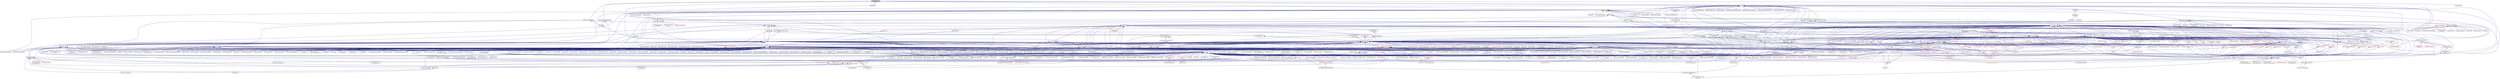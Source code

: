 digraph "bind_action.hpp"
{
  edge [fontname="Helvetica",fontsize="10",labelfontname="Helvetica",labelfontsize="10"];
  node [fontname="Helvetica",fontsize="10",shape=record];
  Node332 [label="bind_action.hpp",height=0.2,width=0.4,color="black", fillcolor="grey75", style="filled", fontcolor="black"];
  Node332 -> Node333 [dir="back",color="midnightblue",fontsize="10",style="solid",fontname="Helvetica"];
  Node333 [label="apply.hpp",height=0.2,width=0.4,color="black", fillcolor="white", style="filled",URL="$d7/d4c/apply_8hpp.html"];
  Node333 -> Node334 [dir="back",color="midnightblue",fontsize="10",style="solid",fontname="Helvetica"];
  Node334 [label="widget.cpp",height=0.2,width=0.4,color="black", fillcolor="white", style="filled",URL="$da/d15/widget_8cpp.html"];
  Node333 -> Node335 [dir="back",color="midnightblue",fontsize="10",style="solid",fontname="Helvetica"];
  Node335 [label="ostream.hpp",height=0.2,width=0.4,color="black", fillcolor="white", style="filled",URL="$d1/d38/ostream_8hpp.html"];
  Node335 -> Node336 [dir="back",color="midnightblue",fontsize="10",style="solid",fontname="Helvetica"];
  Node336 [label="standard_streams.hpp",height=0.2,width=0.4,color="black", fillcolor="white", style="filled",URL="$db/d16/standard__streams_8hpp.html"];
  Node336 -> Node337 [dir="back",color="midnightblue",fontsize="10",style="solid",fontname="Helvetica"];
  Node337 [label="iostreams.hpp",height=0.2,width=0.4,color="red", fillcolor="white", style="filled",URL="$de/d22/iostreams_8hpp.html"];
  Node337 -> Node338 [dir="back",color="midnightblue",fontsize="10",style="solid",fontname="Helvetica"];
  Node338 [label="allgather.cpp",height=0.2,width=0.4,color="black", fillcolor="white", style="filled",URL="$d7/d06/allgather_8cpp.html"];
  Node337 -> Node339 [dir="back",color="midnightblue",fontsize="10",style="solid",fontname="Helvetica"];
  Node339 [label="allgather_and_gate.cpp",height=0.2,width=0.4,color="black", fillcolor="white", style="filled",URL="$d1/d56/allgather__and__gate_8cpp.html"];
  Node337 -> Node340 [dir="back",color="midnightblue",fontsize="10",style="solid",fontname="Helvetica"];
  Node340 [label="async_io_action.cpp",height=0.2,width=0.4,color="black", fillcolor="white", style="filled",URL="$d3/df5/async__io__action_8cpp.html"];
  Node337 -> Node349 [dir="back",color="midnightblue",fontsize="10",style="solid",fontname="Helvetica"];
  Node349 [label="stencil_iterator.hpp",height=0.2,width=0.4,color="red", fillcolor="white", style="filled",URL="$dc/d5c/server_2stencil__iterator_8hpp.html"];
  Node349 -> Node350 [dir="back",color="midnightblue",fontsize="10",style="solid",fontname="Helvetica"];
  Node350 [label="solver.hpp",height=0.2,width=0.4,color="red", fillcolor="white", style="filled",URL="$db/d9a/server_2solver_8hpp.html"];
  Node349 -> Node353 [dir="back",color="midnightblue",fontsize="10",style="solid",fontname="Helvetica"];
  Node353 [label="stencil_iterator.cpp",height=0.2,width=0.4,color="black", fillcolor="white", style="filled",URL="$d6/de1/server_2stencil__iterator_8cpp.html"];
  Node337 -> Node357 [dir="back",color="midnightblue",fontsize="10",style="solid",fontname="Helvetica"];
  Node357 [label="1d_wave_equation.cpp",height=0.2,width=0.4,color="black", fillcolor="white", style="filled",URL="$da/dab/1d__wave__equation_8cpp.html"];
  Node337 -> Node360 [dir="back",color="midnightblue",fontsize="10",style="solid",fontname="Helvetica"];
  Node360 [label="component_ctors.cpp",height=0.2,width=0.4,color="black", fillcolor="white", style="filled",URL="$d3/d2a/component__ctors_8cpp.html"];
  Node337 -> Node361 [dir="back",color="midnightblue",fontsize="10",style="solid",fontname="Helvetica"];
  Node361 [label="component_in_executable.cpp",height=0.2,width=0.4,color="black", fillcolor="white", style="filled",URL="$d8/d4b/component__in__executable_8cpp.html"];
  Node337 -> Node362 [dir="back",color="midnightblue",fontsize="10",style="solid",fontname="Helvetica"];
  Node362 [label="component_inheritance.cpp",height=0.2,width=0.4,color="black", fillcolor="white", style="filled",URL="$d8/d55/component__inheritance_8cpp.html"];
  Node337 -> Node363 [dir="back",color="midnightblue",fontsize="10",style="solid",fontname="Helvetica"];
  Node363 [label="component_with_executor.cpp",height=0.2,width=0.4,color="black", fillcolor="white", style="filled",URL="$d4/d20/component__with__executor_8cpp.html"];
  Node337 -> Node365 [dir="back",color="midnightblue",fontsize="10",style="solid",fontname="Helvetica"];
  Node365 [label="enumerate_threads.cpp",height=0.2,width=0.4,color="black", fillcolor="white", style="filled",URL="$d3/dd4/enumerate__threads_8cpp.html"];
  Node337 -> Node368 [dir="back",color="midnightblue",fontsize="10",style="solid",fontname="Helvetica"];
  Node368 [label="fractals.cpp",height=0.2,width=0.4,color="black", fillcolor="white", style="filled",URL="$d8/d58/fractals_8cpp.html"];
  Node337 -> Node369 [dir="back",color="midnightblue",fontsize="10",style="solid",fontname="Helvetica"];
  Node369 [label="fractals_executor.cpp",height=0.2,width=0.4,color="black", fillcolor="white", style="filled",URL="$d9/da9/fractals__executor_8cpp.html"];
  Node337 -> Node370 [dir="back",color="midnightblue",fontsize="10",style="solid",fontname="Helvetica"];
  Node370 [label="hello_world.cpp",height=0.2,width=0.4,color="black", fillcolor="white", style="filled",URL="$d0/d67/hello__world_8cpp.html"];
  Node337 -> Node372 [dir="back",color="midnightblue",fontsize="10",style="solid",fontname="Helvetica"];
  Node372 [label="local_channel.cpp",height=0.2,width=0.4,color="black", fillcolor="white", style="filled",URL="$d0/d3e/local__channel_8cpp.html"];
  Node337 -> Node373 [dir="back",color="midnightblue",fontsize="10",style="solid",fontname="Helvetica"];
  Node373 [label="pingpong.cpp",height=0.2,width=0.4,color="black", fillcolor="white", style="filled",URL="$dd/d4d/pingpong_8cpp.html"];
  Node337 -> Node374 [dir="back",color="midnightblue",fontsize="10",style="solid",fontname="Helvetica"];
  Node374 [label="shared_mutex.cpp",height=0.2,width=0.4,color="black", fillcolor="white", style="filled",URL="$da/d0b/shared__mutex_8cpp.html"];
  Node337 -> Node375 [dir="back",color="midnightblue",fontsize="10",style="solid",fontname="Helvetica"];
  Node375 [label="sierpinski.cpp",height=0.2,width=0.4,color="black", fillcolor="white", style="filled",URL="$d3/d7e/sierpinski_8cpp.html"];
  Node337 -> Node382 [dir="back",color="midnightblue",fontsize="10",style="solid",fontname="Helvetica"];
  Node382 [label="oversubscribing_resource\l_partitioner.cpp",height=0.2,width=0.4,color="black", fillcolor="white", style="filled",URL="$dd/dee/oversubscribing__resource__partitioner_8cpp.html"];
  Node337 -> Node383 [dir="back",color="midnightblue",fontsize="10",style="solid",fontname="Helvetica"];
  Node383 [label="simple_resource_partitioner.cpp",height=0.2,width=0.4,color="black", fillcolor="white", style="filled",URL="$d5/df9/simple__resource__partitioner_8cpp.html"];
  Node337 -> Node385 [dir="back",color="midnightblue",fontsize="10",style="solid",fontname="Helvetica"];
  Node385 [label="simple_central_tuplespace\l_client.cpp",height=0.2,width=0.4,color="black", fillcolor="white", style="filled",URL="$d1/d7b/simple__central__tuplespace__client_8cpp.html"];
  Node337 -> Node387 [dir="back",color="midnightblue",fontsize="10",style="solid",fontname="Helvetica"];
  Node387 [label="future_overhead.cpp",height=0.2,width=0.4,color="black", fillcolor="white", style="filled",URL="$d3/d79/future__overhead_8cpp.html"];
  Node337 -> Node390 [dir="back",color="midnightblue",fontsize="10",style="solid",fontname="Helvetica"];
  Node390 [label="parent_vs_child_stealing.cpp",height=0.2,width=0.4,color="black", fillcolor="white", style="filled",URL="$d2/d07/parent__vs__child__stealing_8cpp.html"];
  Node337 -> Node395 [dir="back",color="midnightblue",fontsize="10",style="solid",fontname="Helvetica"];
  Node395 [label="spinlock_overhead1.cpp",height=0.2,width=0.4,color="black", fillcolor="white", style="filled",URL="$d0/d32/spinlock__overhead1_8cpp.html"];
  Node337 -> Node396 [dir="back",color="midnightblue",fontsize="10",style="solid",fontname="Helvetica"];
  Node396 [label="spinlock_overhead2.cpp",height=0.2,width=0.4,color="black", fillcolor="white", style="filled",URL="$de/d55/spinlock__overhead2_8cpp.html"];
  Node337 -> Node401 [dir="back",color="midnightblue",fontsize="10",style="solid",fontname="Helvetica"];
  Node401 [label="wait_all_timings.cpp",height=0.2,width=0.4,color="black", fillcolor="white", style="filled",URL="$d5/da1/wait__all__timings_8cpp.html"];
  Node337 -> Node403 [dir="back",color="midnightblue",fontsize="10",style="solid",fontname="Helvetica"];
  Node403 [label="osu_bcast.cpp",height=0.2,width=0.4,color="black", fillcolor="white", style="filled",URL="$d3/dca/osu__bcast_8cpp.html"];
  Node337 -> Node409 [dir="back",color="midnightblue",fontsize="10",style="solid",fontname="Helvetica"];
  Node409 [label="pingpong_performance.cpp",height=0.2,width=0.4,color="black", fillcolor="white", style="filled",URL="$de/d03/pingpong__performance_8cpp.html"];
  Node337 -> Node414 [dir="back",color="midnightblue",fontsize="10",style="solid",fontname="Helvetica"];
  Node414 [label="dataflow_future_swap.cpp",height=0.2,width=0.4,color="black", fillcolor="white", style="filled",URL="$dc/d8c/dataflow__future__swap_8cpp.html"];
  Node337 -> Node415 [dir="back",color="midnightblue",fontsize="10",style="solid",fontname="Helvetica"];
  Node415 [label="dataflow_future_swap2.cpp",height=0.2,width=0.4,color="black", fillcolor="white", style="filled",URL="$d1/db3/dataflow__future__swap2_8cpp.html"];
  Node337 -> Node419 [dir="back",color="midnightblue",fontsize="10",style="solid",fontname="Helvetica"];
  Node419 [label="function_serialization\l_728.cpp",height=0.2,width=0.4,color="black", fillcolor="white", style="filled",URL="$d8/db1/function__serialization__728_8cpp.html"];
  Node337 -> Node422 [dir="back",color="midnightblue",fontsize="10",style="solid",fontname="Helvetica"];
  Node422 [label="credit_exhaustion.cpp",height=0.2,width=0.4,color="black", fillcolor="white", style="filled",URL="$d6/d80/credit__exhaustion_8cpp.html"];
  Node337 -> Node423 [dir="back",color="midnightblue",fontsize="10",style="solid",fontname="Helvetica"];
  Node423 [label="local_address_rebind.cpp",height=0.2,width=0.4,color="black", fillcolor="white", style="filled",URL="$d1/d4f/local__address__rebind_8cpp.html"];
  Node337 -> Node432 [dir="back",color="midnightblue",fontsize="10",style="solid",fontname="Helvetica"];
  Node432 [label="split_credit.cpp",height=0.2,width=0.4,color="black", fillcolor="white", style="filled",URL="$dc/d1c/split__credit_8cpp.html"];
  Node337 -> Node436 [dir="back",color="midnightblue",fontsize="10",style="solid",fontname="Helvetica"];
  Node436 [label="inheritance_2_classes\l_abstract.cpp",height=0.2,width=0.4,color="black", fillcolor="white", style="filled",URL="$dd/d8e/inheritance__2__classes__abstract_8cpp.html"];
  Node337 -> Node437 [dir="back",color="midnightblue",fontsize="10",style="solid",fontname="Helvetica"];
  Node437 [label="inheritance_2_classes\l_concrete.cpp",height=0.2,width=0.4,color="black", fillcolor="white", style="filled",URL="$d8/dc5/inheritance__2__classes__concrete_8cpp.html"];
  Node337 -> Node438 [dir="back",color="midnightblue",fontsize="10",style="solid",fontname="Helvetica"];
  Node438 [label="inheritance_3_classes\l_1_abstract.cpp",height=0.2,width=0.4,color="black", fillcolor="white", style="filled",URL="$dc/dfb/inheritance__3__classes__1__abstract_8cpp.html"];
  Node337 -> Node439 [dir="back",color="midnightblue",fontsize="10",style="solid",fontname="Helvetica"];
  Node439 [label="inheritance_3_classes\l_2_abstract.cpp",height=0.2,width=0.4,color="black", fillcolor="white", style="filled",URL="$dd/d34/inheritance__3__classes__2__abstract_8cpp.html"];
  Node337 -> Node440 [dir="back",color="midnightblue",fontsize="10",style="solid",fontname="Helvetica"];
  Node440 [label="inheritance_3_classes\l_concrete.cpp",height=0.2,width=0.4,color="black", fillcolor="white", style="filled",URL="$de/d09/inheritance__3__classes__concrete_8cpp.html"];
  Node337 -> Node441 [dir="back",color="midnightblue",fontsize="10",style="solid",fontname="Helvetica"];
  Node441 [label="migrate_component.cpp",height=0.2,width=0.4,color="black", fillcolor="white", style="filled",URL="$dc/d78/migrate__component_8cpp.html"];
  Node337 -> Node442 [dir="back",color="midnightblue",fontsize="10",style="solid",fontname="Helvetica"];
  Node442 [label="task_block.cpp",height=0.2,width=0.4,color="black", fillcolor="white", style="filled",URL="$d8/d7d/task__block_8cpp.html"];
  Node337 -> Node443 [dir="back",color="midnightblue",fontsize="10",style="solid",fontname="Helvetica"];
  Node443 [label="task_block_executor.cpp",height=0.2,width=0.4,color="black", fillcolor="white", style="filled",URL="$d7/df6/task__block__executor_8cpp.html"];
  Node337 -> Node444 [dir="back",color="midnightblue",fontsize="10",style="solid",fontname="Helvetica"];
  Node444 [label="task_block_par.cpp",height=0.2,width=0.4,color="black", fillcolor="white", style="filled",URL="$d9/df1/task__block__par_8cpp.html"];
  Node336 -> Node448 [dir="back",color="midnightblue",fontsize="10",style="solid",fontname="Helvetica"];
  Node448 [label="component_module.cpp",height=0.2,width=0.4,color="black", fillcolor="white", style="filled",URL="$da/d41/iostreams_2component__module_8cpp.html"];
  Node336 -> Node449 [dir="back",color="midnightblue",fontsize="10",style="solid",fontname="Helvetica"];
  Node449 [label="standard_streams.cpp",height=0.2,width=0.4,color="black", fillcolor="white", style="filled",URL="$da/d60/standard__streams_8cpp.html"];
  Node336 -> Node450 [dir="back",color="midnightblue",fontsize="10",style="solid",fontname="Helvetica"];
  Node450 [label="network_storage.cpp",height=0.2,width=0.4,color="black", fillcolor="white", style="filled",URL="$db/daa/network__storage_8cpp.html"];
  Node336 -> Node451 [dir="back",color="midnightblue",fontsize="10",style="solid",fontname="Helvetica"];
  Node451 [label="simple_profiler.hpp",height=0.2,width=0.4,color="black", fillcolor="white", style="filled",URL="$d8/d02/simple__profiler_8hpp.html"];
  Node451 -> Node450 [dir="back",color="midnightblue",fontsize="10",style="solid",fontname="Helvetica"];
  Node335 -> Node448 [dir="back",color="midnightblue",fontsize="10",style="solid",fontname="Helvetica"];
  Node335 -> Node449 [dir="back",color="midnightblue",fontsize="10",style="solid",fontname="Helvetica"];
  Node333 -> Node452 [dir="back",color="midnightblue",fontsize="10",style="solid",fontname="Helvetica"];
  Node452 [label="apply.hpp",height=0.2,width=0.4,color="black", fillcolor="white", style="filled",URL="$d6/d2c/include_2apply_8hpp.html"];
  Node452 -> Node372 [dir="back",color="midnightblue",fontsize="10",style="solid",fontname="Helvetica"];
  Node452 -> Node453 [dir="back",color="midnightblue",fontsize="10",style="solid",fontname="Helvetica"];
  Node453 [label="fail_compile_const\l_array_argument.cpp",height=0.2,width=0.4,color="black", fillcolor="white", style="filled",URL="$dc/dba/fail__compile__const__array__argument_8cpp.html"];
  Node452 -> Node454 [dir="back",color="midnightblue",fontsize="10",style="solid",fontname="Helvetica"];
  Node454 [label="succeed_compile_const\l_ref_argument.cpp",height=0.2,width=0.4,color="black", fillcolor="white", style="filled",URL="$d9/dc9/succeed__compile__const__ref__argument_8cpp.html"];
  Node452 -> Node455 [dir="back",color="midnightblue",fontsize="10",style="solid",fontname="Helvetica"];
  Node455 [label="apply_colocated.cpp",height=0.2,width=0.4,color="black", fillcolor="white", style="filled",URL="$d5/dd3/apply__colocated_8cpp.html"];
  Node452 -> Node456 [dir="back",color="midnightblue",fontsize="10",style="solid",fontname="Helvetica"];
  Node456 [label="apply_local.cpp",height=0.2,width=0.4,color="black", fillcolor="white", style="filled",URL="$dd/db5/apply__local_8cpp.html"];
  Node452 -> Node457 [dir="back",color="midnightblue",fontsize="10",style="solid",fontname="Helvetica"];
  Node457 [label="apply_local_executor.cpp",height=0.2,width=0.4,color="black", fillcolor="white", style="filled",URL="$db/d84/apply__local__executor_8cpp.html"];
  Node452 -> Node458 [dir="back",color="midnightblue",fontsize="10",style="solid",fontname="Helvetica"];
  Node458 [label="apply_local_executor\l_v1.cpp",height=0.2,width=0.4,color="black", fillcolor="white", style="filled",URL="$dd/d53/apply__local__executor__v1_8cpp.html"];
  Node452 -> Node459 [dir="back",color="midnightblue",fontsize="10",style="solid",fontname="Helvetica"];
  Node459 [label="apply_remote.cpp",height=0.2,width=0.4,color="black", fillcolor="white", style="filled",URL="$d9/d40/apply__remote_8cpp.html"];
  Node452 -> Node460 [dir="back",color="midnightblue",fontsize="10",style="solid",fontname="Helvetica"];
  Node460 [label="apply_remote_client.cpp",height=0.2,width=0.4,color="black", fillcolor="white", style="filled",URL="$d9/def/apply__remote__client_8cpp.html"];
  Node452 -> Node461 [dir="back",color="midnightblue",fontsize="10",style="solid",fontname="Helvetica"];
  Node461 [label="async_continue.cpp",height=0.2,width=0.4,color="black", fillcolor="white", style="filled",URL="$d4/d19/async__continue_8cpp.html"];
  Node452 -> Node462 [dir="back",color="midnightblue",fontsize="10",style="solid",fontname="Helvetica"];
  Node462 [label="async_continue_cb.cpp",height=0.2,width=0.4,color="black", fillcolor="white", style="filled",URL="$df/d37/async__continue__cb_8cpp.html"];
  Node452 -> Node463 [dir="back",color="midnightblue",fontsize="10",style="solid",fontname="Helvetica"];
  Node463 [label="async_continue_cb_colocated.cpp",height=0.2,width=0.4,color="black", fillcolor="white", style="filled",URL="$dd/dce/async__continue__cb__colocated_8cpp.html"];
  Node452 -> Node464 [dir="back",color="midnightblue",fontsize="10",style="solid",fontname="Helvetica"];
  Node464 [label="async_local.cpp",height=0.2,width=0.4,color="black", fillcolor="white", style="filled",URL="$d3/d4c/async__local_8cpp.html"];
  Node452 -> Node465 [dir="back",color="midnightblue",fontsize="10",style="solid",fontname="Helvetica"];
  Node465 [label="async_local_executor.cpp",height=0.2,width=0.4,color="black", fillcolor="white", style="filled",URL="$d4/dce/async__local__executor_8cpp.html"];
  Node452 -> Node466 [dir="back",color="midnightblue",fontsize="10",style="solid",fontname="Helvetica"];
  Node466 [label="async_local_executor\l_v1.cpp",height=0.2,width=0.4,color="black", fillcolor="white", style="filled",URL="$da/d4a/async__local__executor__v1_8cpp.html"];
  Node452 -> Node467 [dir="back",color="midnightblue",fontsize="10",style="solid",fontname="Helvetica"];
  Node467 [label="channel.cpp",height=0.2,width=0.4,color="black", fillcolor="white", style="filled",URL="$dd/d5f/channel_8cpp.html"];
  Node452 -> Node468 [dir="back",color="midnightblue",fontsize="10",style="solid",fontname="Helvetica"];
  Node468 [label="channel_local.cpp",height=0.2,width=0.4,color="black", fillcolor="white", style="filled",URL="$d6/d3e/channel__local_8cpp.html"];
  Node452 -> Node469 [dir="back",color="midnightblue",fontsize="10",style="solid",fontname="Helvetica"];
  Node469 [label="zero_copy_serialization.cpp",height=0.2,width=0.4,color="black", fillcolor="white", style="filled",URL="$d4/dea/zero__copy__serialization_8cpp.html"];
  Node333 -> Node470 [dir="back",color="midnightblue",fontsize="10",style="solid",fontname="Helvetica"];
  Node470 [label="dataflow.hpp",height=0.2,width=0.4,color="black", fillcolor="white", style="filled",URL="$db/d03/lcos_2dataflow_8hpp.html"];
  Node470 -> Node471 [dir="back",color="midnightblue",fontsize="10",style="solid",fontname="Helvetica"];
  Node471 [label="dataflow.hpp",height=0.2,width=0.4,color="black", fillcolor="white", style="filled",URL="$d6/dd8/dataflow_8hpp.html"];
  Node471 -> Node472 [dir="back",color="midnightblue",fontsize="10",style="solid",fontname="Helvetica"];
  Node472 [label="jacobi_hpx.cpp",height=0.2,width=0.4,color="black", fillcolor="white", style="filled",URL="$d8/d72/jacobi__hpx_8cpp.html"];
  Node471 -> Node473 [dir="back",color="midnightblue",fontsize="10",style="solid",fontname="Helvetica"];
  Node473 [label="interest_calculator.cpp",height=0.2,width=0.4,color="black", fillcolor="white", style="filled",URL="$d2/d86/interest__calculator_8cpp.html"];
  Node471 -> Node474 [dir="back",color="midnightblue",fontsize="10",style="solid",fontname="Helvetica"];
  Node474 [label="target_distribution\l_policy.hpp",height=0.2,width=0.4,color="red", fillcolor="white", style="filled",URL="$d4/d4a/compute_2host_2target__distribution__policy_8hpp.html"];
  Node471 -> Node482 [dir="back",color="midnightblue",fontsize="10",style="solid",fontname="Helvetica"];
  Node482 [label="dataflow.hpp",height=0.2,width=0.4,color="black", fillcolor="white", style="filled",URL="$db/db6/include_2dataflow_8hpp.html"];
  Node482 -> Node483 [dir="back",color="midnightblue",fontsize="10",style="solid",fontname="Helvetica"];
  Node483 [label="lcos.hpp",height=0.2,width=0.4,color="black", fillcolor="white", style="filled",URL="$d5/deb/lcos_8hpp.html"];
  Node483 -> Node339 [dir="back",color="midnightblue",fontsize="10",style="solid",fontname="Helvetica"];
  Node483 -> Node484 [dir="back",color="midnightblue",fontsize="10",style="solid",fontname="Helvetica"];
  Node484 [label="apex_balance.cpp",height=0.2,width=0.4,color="black", fillcolor="white", style="filled",URL="$d4/d8e/apex__balance_8cpp.html"];
  Node483 -> Node485 [dir="back",color="midnightblue",fontsize="10",style="solid",fontname="Helvetica"];
  Node485 [label="apex_policy_engine\l_active_thread_count.cpp",height=0.2,width=0.4,color="black", fillcolor="white", style="filled",URL="$d5/d01/apex__policy__engine__active__thread__count_8cpp.html"];
  Node483 -> Node486 [dir="back",color="midnightblue",fontsize="10",style="solid",fontname="Helvetica"];
  Node486 [label="apex_policy_engine\l_events.cpp",height=0.2,width=0.4,color="black", fillcolor="white", style="filled",URL="$df/d0f/apex__policy__engine__events_8cpp.html"];
  Node483 -> Node487 [dir="back",color="midnightblue",fontsize="10",style="solid",fontname="Helvetica"];
  Node487 [label="apex_policy_engine\l_periodic.cpp",height=0.2,width=0.4,color="black", fillcolor="white", style="filled",URL="$d5/d7b/apex__policy__engine__periodic_8cpp.html"];
  Node483 -> Node488 [dir="back",color="midnightblue",fontsize="10",style="solid",fontname="Helvetica"];
  Node488 [label="heartbeat.cpp",height=0.2,width=0.4,color="black", fillcolor="white", style="filled",URL="$d8/d98/heartbeat_8cpp.html"];
  Node483 -> Node489 [dir="back",color="midnightblue",fontsize="10",style="solid",fontname="Helvetica"];
  Node489 [label="hello_world_component.hpp",height=0.2,width=0.4,color="red", fillcolor="white", style="filled",URL="$df/df0/hello__world__component_8hpp.html"];
  Node483 -> Node491 [dir="back",color="midnightblue",fontsize="10",style="solid",fontname="Helvetica"];
  Node491 [label="row.hpp",height=0.2,width=0.4,color="red", fillcolor="white", style="filled",URL="$dc/d69/row_8hpp.html"];
  Node491 -> Node349 [dir="back",color="midnightblue",fontsize="10",style="solid",fontname="Helvetica"];
  Node483 -> Node493 [dir="back",color="midnightblue",fontsize="10",style="solid",fontname="Helvetica"];
  Node493 [label="stencil_iterator.hpp",height=0.2,width=0.4,color="red", fillcolor="white", style="filled",URL="$d4/dc8/stencil__iterator_8hpp.html"];
  Node493 -> Node350 [dir="back",color="midnightblue",fontsize="10",style="solid",fontname="Helvetica"];
  Node493 -> Node349 [dir="back",color="midnightblue",fontsize="10",style="solid",fontname="Helvetica"];
  Node483 -> Node349 [dir="back",color="midnightblue",fontsize="10",style="solid",fontname="Helvetica"];
  Node483 -> Node472 [dir="back",color="midnightblue",fontsize="10",style="solid",fontname="Helvetica"];
  Node483 -> Node494 [dir="back",color="midnightblue",fontsize="10",style="solid",fontname="Helvetica"];
  Node494 [label="jacobi_nonuniform_hpx.cpp",height=0.2,width=0.4,color="black", fillcolor="white", style="filled",URL="$de/d56/jacobi__nonuniform__hpx_8cpp.html"];
  Node483 -> Node365 [dir="back",color="midnightblue",fontsize="10",style="solid",fontname="Helvetica"];
  Node483 -> Node495 [dir="back",color="midnightblue",fontsize="10",style="solid",fontname="Helvetica"];
  Node495 [label="fibonacci_await.cpp",height=0.2,width=0.4,color="black", fillcolor="white", style="filled",URL="$dc/d1c/fibonacci__await_8cpp.html"];
  Node483 -> Node496 [dir="back",color="midnightblue",fontsize="10",style="solid",fontname="Helvetica"];
  Node496 [label="fibonacci_dataflow.cpp",height=0.2,width=0.4,color="black", fillcolor="white", style="filled",URL="$df/d3d/fibonacci__dataflow_8cpp.html"];
  Node483 -> Node497 [dir="back",color="midnightblue",fontsize="10",style="solid",fontname="Helvetica"];
  Node497 [label="fibonacci_futures.cpp",height=0.2,width=0.4,color="black", fillcolor="white", style="filled",URL="$d6/de3/fibonacci__futures_8cpp.html"];
  Node483 -> Node498 [dir="back",color="midnightblue",fontsize="10",style="solid",fontname="Helvetica"];
  Node498 [label="fibonacci_futures_distributed.cpp",height=0.2,width=0.4,color="black", fillcolor="white", style="filled",URL="$d1/dc9/fibonacci__futures__distributed_8cpp.html"];
  Node483 -> Node368 [dir="back",color="midnightblue",fontsize="10",style="solid",fontname="Helvetica"];
  Node483 -> Node369 [dir="back",color="midnightblue",fontsize="10",style="solid",fontname="Helvetica"];
  Node483 -> Node499 [dir="back",color="midnightblue",fontsize="10",style="solid",fontname="Helvetica"];
  Node499 [label="fractals_struct.cpp",height=0.2,width=0.4,color="black", fillcolor="white", style="filled",URL="$d8/d2f/fractals__struct_8cpp.html"];
  Node483 -> Node370 [dir="back",color="midnightblue",fontsize="10",style="solid",fontname="Helvetica"];
  Node483 -> Node500 [dir="back",color="midnightblue",fontsize="10",style="solid",fontname="Helvetica"];
  Node500 [label="latch_local.cpp",height=0.2,width=0.4,color="black", fillcolor="white", style="filled",URL="$dd/dd3/latch__local_8cpp.html"];
  Node483 -> Node501 [dir="back",color="midnightblue",fontsize="10",style="solid",fontname="Helvetica"];
  Node501 [label="latch_remote.cpp",height=0.2,width=0.4,color="black", fillcolor="white", style="filled",URL="$df/d59/latch__remote_8cpp.html"];
  Node483 -> Node372 [dir="back",color="midnightblue",fontsize="10",style="solid",fontname="Helvetica"];
  Node483 -> Node373 [dir="back",color="midnightblue",fontsize="10",style="solid",fontname="Helvetica"];
  Node483 -> Node374 [dir="back",color="midnightblue",fontsize="10",style="solid",fontname="Helvetica"];
  Node483 -> Node502 [dir="back",color="midnightblue",fontsize="10",style="solid",fontname="Helvetica"];
  Node502 [label="wait_composition.cpp",height=0.2,width=0.4,color="black", fillcolor="white", style="filled",URL="$d6/d13/wait__composition_8cpp.html"];
  Node483 -> Node503 [dir="back",color="midnightblue",fontsize="10",style="solid",fontname="Helvetica"];
  Node503 [label="sheneos_compare.cpp",height=0.2,width=0.4,color="black", fillcolor="white", style="filled",URL="$dc/d11/sheneos__compare_8cpp.html"];
  Node483 -> Node504 [dir="back",color="midnightblue",fontsize="10",style="solid",fontname="Helvetica"];
  Node504 [label="spell_check_file.cpp",height=0.2,width=0.4,color="black", fillcolor="white", style="filled",URL="$df/df7/spell__check__file_8cpp.html"];
  Node483 -> Node505 [dir="back",color="midnightblue",fontsize="10",style="solid",fontname="Helvetica"];
  Node505 [label="spell_check_simple.cpp",height=0.2,width=0.4,color="black", fillcolor="white", style="filled",URL="$dd/d54/spell__check__simple_8cpp.html"];
  Node483 -> Node385 [dir="back",color="midnightblue",fontsize="10",style="solid",fontname="Helvetica"];
  Node483 -> Node506 [dir="back",color="midnightblue",fontsize="10",style="solid",fontname="Helvetica"];
  Node506 [label="hpx.hpp",height=0.2,width=0.4,color="red", fillcolor="white", style="filled",URL="$d0/daa/hpx_8hpp.html"];
  Node506 -> Node519 [dir="back",color="midnightblue",fontsize="10",style="solid",fontname="Helvetica"];
  Node519 [label="accumulator.hpp",height=0.2,width=0.4,color="red", fillcolor="white", style="filled",URL="$d4/d9d/server_2accumulator_8hpp.html"];
  Node519 -> Node520 [dir="back",color="midnightblue",fontsize="10",style="solid",fontname="Helvetica"];
  Node520 [label="accumulator.hpp",height=0.2,width=0.4,color="red", fillcolor="white", style="filled",URL="$d8/d5e/accumulator_8hpp.html"];
  Node506 -> Node522 [dir="back",color="midnightblue",fontsize="10",style="solid",fontname="Helvetica"];
  Node522 [label="template_function_accumulator.hpp",height=0.2,width=0.4,color="black", fillcolor="white", style="filled",URL="$d7/da6/server_2template__function__accumulator_8hpp.html"];
  Node522 -> Node523 [dir="back",color="midnightblue",fontsize="10",style="solid",fontname="Helvetica"];
  Node523 [label="template_function_accumulator.cpp",height=0.2,width=0.4,color="black", fillcolor="white", style="filled",URL="$d5/d02/template__function__accumulator_8cpp.html"];
  Node522 -> Node524 [dir="back",color="midnightblue",fontsize="10",style="solid",fontname="Helvetica"];
  Node524 [label="template_function_accumulator.hpp",height=0.2,width=0.4,color="red", fillcolor="white", style="filled",URL="$d3/de9/template__function__accumulator_8hpp.html"];
  Node506 -> Node523 [dir="back",color="midnightblue",fontsize="10",style="solid",fontname="Helvetica"];
  Node506 -> Node524 [dir="back",color="midnightblue",fontsize="10",style="solid",fontname="Helvetica"];
  Node506 -> Node527 [dir="back",color="midnightblue",fontsize="10",style="solid",fontname="Helvetica"];
  Node527 [label="allgather_module.cpp",height=0.2,width=0.4,color="black", fillcolor="white", style="filled",URL="$df/de4/allgather__module_8cpp.html"];
  Node506 -> Node338 [dir="back",color="midnightblue",fontsize="10",style="solid",fontname="Helvetica"];
  Node506 -> Node339 [dir="back",color="midnightblue",fontsize="10",style="solid",fontname="Helvetica"];
  Node506 -> Node530 [dir="back",color="midnightblue",fontsize="10",style="solid",fontname="Helvetica"];
  Node530 [label="cancelable_action.cpp",height=0.2,width=0.4,color="black", fillcolor="white", style="filled",URL="$d5/d0c/cancelable__action_8cpp.html"];
  Node506 -> Node531 [dir="back",color="midnightblue",fontsize="10",style="solid",fontname="Helvetica"];
  Node531 [label="cancelable_action.hpp",height=0.2,width=0.4,color="red", fillcolor="white", style="filled",URL="$d5/d4d/server_2cancelable__action_8hpp.html"];
  Node531 -> Node530 [dir="back",color="midnightblue",fontsize="10",style="solid",fontname="Helvetica"];
  Node506 -> Node489 [dir="back",color="midnightblue",fontsize="10",style="solid",fontname="Helvetica"];
  Node506 -> Node538 [dir="back",color="midnightblue",fontsize="10",style="solid",fontname="Helvetica"];
  Node538 [label="partition.hpp",height=0.2,width=0.4,color="red", fillcolor="white", style="filled",URL="$d0/d7a/examples_2interpolate1d_2interpolate1d_2partition_8hpp.html"];
  Node506 -> Node353 [dir="back",color="midnightblue",fontsize="10",style="solid",fontname="Helvetica"];
  Node506 -> Node472 [dir="back",color="midnightblue",fontsize="10",style="solid",fontname="Helvetica"];
  Node506 -> Node494 [dir="back",color="midnightblue",fontsize="10",style="solid",fontname="Helvetica"];
  Node506 -> Node548 [dir="back",color="midnightblue",fontsize="10",style="solid",fontname="Helvetica"];
  Node548 [label="nqueen.hpp",height=0.2,width=0.4,color="red", fillcolor="white", style="filled",URL="$de/d58/server_2nqueen_8hpp.html"];
  Node548 -> Node549 [dir="back",color="midnightblue",fontsize="10",style="solid",fontname="Helvetica"];
  Node549 [label="nqueen.hpp",height=0.2,width=0.4,color="black", fillcolor="white", style="filled",URL="$da/dfd/stubs_2nqueen_8hpp.html"];
  Node549 -> Node550 [dir="back",color="midnightblue",fontsize="10",style="solid",fontname="Helvetica"];
  Node550 [label="nqueen.hpp",height=0.2,width=0.4,color="red", fillcolor="white", style="filled",URL="$d0/d07/nqueen_8hpp.html"];
  Node506 -> Node552 [dir="back",color="midnightblue",fontsize="10",style="solid",fontname="Helvetica"];
  Node552 [label="sine.cpp",height=0.2,width=0.4,color="black", fillcolor="white", style="filled",URL="$d3/d0d/server_2sine_8cpp.html"];
  Node506 -> Node559 [dir="back",color="midnightblue",fontsize="10",style="solid",fontname="Helvetica"];
  Node559 [label="factorial.cpp",height=0.2,width=0.4,color="black", fillcolor="white", style="filled",URL="$d9/d00/factorial_8cpp.html"];
  Node506 -> Node473 [dir="back",color="midnightblue",fontsize="10",style="solid",fontname="Helvetica"];
  Node506 -> Node565 [dir="back",color="midnightblue",fontsize="10",style="solid",fontname="Helvetica"];
  Node565 [label="quicksort.cpp",height=0.2,width=0.4,color="black", fillcolor="white", style="filled",URL="$d3/d1e/quicksort_8cpp.html"];
  Node506 -> Node571 [dir="back",color="midnightblue",fontsize="10",style="solid",fontname="Helvetica"];
  Node571 [label="random_mem_access.hpp",height=0.2,width=0.4,color="red", fillcolor="white", style="filled",URL="$d0/d19/server_2random__mem__access_8hpp.html"];
  Node571 -> Node572 [dir="back",color="midnightblue",fontsize="10",style="solid",fontname="Helvetica"];
  Node572 [label="random_mem_access.hpp",height=0.2,width=0.4,color="black", fillcolor="white", style="filled",URL="$d3/d32/stubs_2random__mem__access_8hpp.html"];
  Node572 -> Node573 [dir="back",color="midnightblue",fontsize="10",style="solid",fontname="Helvetica"];
  Node573 [label="random_mem_access.hpp",height=0.2,width=0.4,color="red", fillcolor="white", style="filled",URL="$db/de8/random__mem__access_8hpp.html"];
  Node506 -> Node382 [dir="back",color="midnightblue",fontsize="10",style="solid",fontname="Helvetica"];
  Node506 -> Node383 [dir="back",color="midnightblue",fontsize="10",style="solid",fontname="Helvetica"];
  Node506 -> Node578 [dir="back",color="midnightblue",fontsize="10",style="solid",fontname="Helvetica"];
  Node578 [label="interpolator.cpp",height=0.2,width=0.4,color="black", fillcolor="white", style="filled",URL="$d5/d02/interpolator_8cpp.html"];
  Node506 -> Node582 [dir="back",color="midnightblue",fontsize="10",style="solid",fontname="Helvetica"];
  Node582 [label="partition3d.hpp",height=0.2,width=0.4,color="red", fillcolor="white", style="filled",URL="$d1/d50/partition3d_8hpp.html"];
  Node582 -> Node578 [dir="back",color="midnightblue",fontsize="10",style="solid",fontname="Helvetica"];
  Node506 -> Node592 [dir="back",color="midnightblue",fontsize="10",style="solid",fontname="Helvetica"];
  Node592 [label="throttle.hpp",height=0.2,width=0.4,color="red", fillcolor="white", style="filled",URL="$db/dc9/server_2throttle_8hpp.html"];
  Node506 -> Node594 [dir="back",color="midnightblue",fontsize="10",style="solid",fontname="Helvetica"];
  Node594 [label="throttle.hpp",height=0.2,width=0.4,color="red", fillcolor="white", style="filled",URL="$d2/d2e/throttle_8hpp.html"];
  Node594 -> Node596 [dir="back",color="midnightblue",fontsize="10",style="solid",fontname="Helvetica"];
  Node596 [label="throttle_client.cpp",height=0.2,width=0.4,color="black", fillcolor="white", style="filled",URL="$d0/db7/throttle__client_8cpp.html"];
  Node506 -> Node605 [dir="back",color="midnightblue",fontsize="10",style="solid",fontname="Helvetica"];
  Node605 [label="simple_central_tuplespace.hpp",height=0.2,width=0.4,color="red", fillcolor="white", style="filled",URL="$db/d69/server_2simple__central__tuplespace_8hpp.html"];
  Node605 -> Node607 [dir="back",color="midnightblue",fontsize="10",style="solid",fontname="Helvetica"];
  Node607 [label="simple_central_tuplespace.hpp",height=0.2,width=0.4,color="black", fillcolor="white", style="filled",URL="$d0/d4b/stubs_2simple__central__tuplespace_8hpp.html"];
  Node607 -> Node608 [dir="back",color="midnightblue",fontsize="10",style="solid",fontname="Helvetica"];
  Node608 [label="simple_central_tuplespace.hpp",height=0.2,width=0.4,color="black", fillcolor="white", style="filled",URL="$d5/ddd/simple__central__tuplespace_8hpp.html"];
  Node608 -> Node385 [dir="back",color="midnightblue",fontsize="10",style="solid",fontname="Helvetica"];
  Node506 -> Node609 [dir="back",color="midnightblue",fontsize="10",style="solid",fontname="Helvetica"];
  Node609 [label="tuples_warehouse.hpp",height=0.2,width=0.4,color="black", fillcolor="white", style="filled",URL="$da/de6/tuples__warehouse_8hpp.html"];
  Node609 -> Node605 [dir="back",color="midnightblue",fontsize="10",style="solid",fontname="Helvetica"];
  Node506 -> Node450 [dir="back",color="midnightblue",fontsize="10",style="solid",fontname="Helvetica"];
  Node506 -> Node451 [dir="back",color="midnightblue",fontsize="10",style="solid",fontname="Helvetica"];
  Node506 -> Node403 [dir="back",color="midnightblue",fontsize="10",style="solid",fontname="Helvetica"];
  Node506 -> Node409 [dir="back",color="midnightblue",fontsize="10",style="solid",fontname="Helvetica"];
  Node506 -> Node618 [dir="back",color="midnightblue",fontsize="10",style="solid",fontname="Helvetica"];
  Node618 [label="benchmark_is_heap.cpp",height=0.2,width=0.4,color="black", fillcolor="white", style="filled",URL="$da/d4f/benchmark__is__heap_8cpp.html"];
  Node506 -> Node619 [dir="back",color="midnightblue",fontsize="10",style="solid",fontname="Helvetica"];
  Node619 [label="benchmark_is_heap_until.cpp",height=0.2,width=0.4,color="black", fillcolor="white", style="filled",URL="$dc/df5/benchmark__is__heap__until_8cpp.html"];
  Node506 -> Node621 [dir="back",color="midnightblue",fontsize="10",style="solid",fontname="Helvetica"];
  Node621 [label="benchmark_partition.cpp",height=0.2,width=0.4,color="black", fillcolor="white", style="filled",URL="$d9/d88/benchmark__partition_8cpp.html"];
  Node506 -> Node622 [dir="back",color="midnightblue",fontsize="10",style="solid",fontname="Helvetica"];
  Node622 [label="benchmark_partition\l_copy.cpp",height=0.2,width=0.4,color="black", fillcolor="white", style="filled",URL="$d3/d0e/benchmark__partition__copy_8cpp.html"];
  Node506 -> Node624 [dir="back",color="midnightblue",fontsize="10",style="solid",fontname="Helvetica"];
  Node624 [label="action_move_semantics.cpp",height=0.2,width=0.4,color="black", fillcolor="white", style="filled",URL="$d4/db3/action__move__semantics_8cpp.html"];
  Node506 -> Node626 [dir="back",color="midnightblue",fontsize="10",style="solid",fontname="Helvetica"];
  Node626 [label="duplicate_id_registration\l_1596.cpp",height=0.2,width=0.4,color="black", fillcolor="white", style="filled",URL="$db/d8d/duplicate__id__registration__1596_8cpp.html"];
  Node506 -> Node629 [dir="back",color="midnightblue",fontsize="10",style="solid",fontname="Helvetica"];
  Node629 [label="send_gid_keep_component\l_1624.cpp",height=0.2,width=0.4,color="black", fillcolor="white", style="filled",URL="$d9/d49/send__gid__keep__component__1624_8cpp.html"];
  Node506 -> Node630 [dir="back",color="midnightblue",fontsize="10",style="solid",fontname="Helvetica"];
  Node630 [label="algorithms.cc",height=0.2,width=0.4,color="black", fillcolor="white", style="filled",URL="$d5/d1b/algorithms_8cc.html"];
  Node506 -> Node631 [dir="back",color="midnightblue",fontsize="10",style="solid",fontname="Helvetica"];
  Node631 [label="matrix_hpx.hh",height=0.2,width=0.4,color="red", fillcolor="white", style="filled",URL="$d5/d89/matrix__hpx_8hh.html"];
  Node631 -> Node630 [dir="back",color="midnightblue",fontsize="10",style="solid",fontname="Helvetica"];
  Node506 -> Node636 [dir="back",color="midnightblue",fontsize="10",style="solid",fontname="Helvetica"];
  Node636 [label="block_matrix.cc",height=0.2,width=0.4,color="black", fillcolor="white", style="filled",URL="$de/d88/block__matrix_8cc.html"];
  Node506 -> Node643 [dir="back",color="midnightblue",fontsize="10",style="solid",fontname="Helvetica"];
  Node643 [label="id_type_ref_counting\l_1032.cpp",height=0.2,width=0.4,color="black", fillcolor="white", style="filled",URL="$d8/dfd/id__type__ref__counting__1032_8cpp.html"];
  Node506 -> Node645 [dir="back",color="midnightblue",fontsize="10",style="solid",fontname="Helvetica"];
  Node645 [label="async_callback_with\l_bound_callback.cpp",height=0.2,width=0.4,color="black", fillcolor="white", style="filled",URL="$d2/dae/async__callback__with__bound__callback_8cpp.html"];
  Node506 -> Node646 [dir="back",color="midnightblue",fontsize="10",style="solid",fontname="Helvetica"];
  Node646 [label="async_unwrap_1037.cpp",height=0.2,width=0.4,color="black", fillcolor="white", style="filled",URL="$d4/d13/async__unwrap__1037_8cpp.html"];
  Node506 -> Node647 [dir="back",color="midnightblue",fontsize="10",style="solid",fontname="Helvetica"];
  Node647 [label="barrier_hang.cpp",height=0.2,width=0.4,color="black", fillcolor="white", style="filled",URL="$dd/d8b/barrier__hang_8cpp.html"];
  Node506 -> Node651 [dir="back",color="midnightblue",fontsize="10",style="solid",fontname="Helvetica"];
  Node651 [label="dataflow_const_functor\l_773.cpp",height=0.2,width=0.4,color="black", fillcolor="white", style="filled",URL="$d3/df2/dataflow__const__functor__773_8cpp.html"];
  Node506 -> Node414 [dir="back",color="midnightblue",fontsize="10",style="solid",fontname="Helvetica"];
  Node506 -> Node415 [dir="back",color="midnightblue",fontsize="10",style="solid",fontname="Helvetica"];
  Node506 -> Node652 [dir="back",color="midnightblue",fontsize="10",style="solid",fontname="Helvetica"];
  Node652 [label="dataflow_launch_775.cpp",height=0.2,width=0.4,color="black", fillcolor="white", style="filled",URL="$d7/d0d/dataflow__launch__775_8cpp.html"];
  Node506 -> Node654 [dir="back",color="midnightblue",fontsize="10",style="solid",fontname="Helvetica"];
  Node654 [label="dataflow_using_774.cpp",height=0.2,width=0.4,color="black", fillcolor="white", style="filled",URL="$d7/dfa/dataflow__using__774_8cpp.html"];
  Node506 -> Node668 [dir="back",color="midnightblue",fontsize="10",style="solid",fontname="Helvetica"];
  Node668 [label="set_hpx_limit_798.cpp",height=0.2,width=0.4,color="black", fillcolor="white", style="filled",URL="$d2/dfb/set__hpx__limit__798_8cpp.html"];
  Node506 -> Node670 [dir="back",color="midnightblue",fontsize="10",style="solid",fontname="Helvetica"];
  Node670 [label="shared_stated_leaked\l_1211.cpp",height=0.2,width=0.4,color="black", fillcolor="white", style="filled",URL="$dc/dce/shared__stated__leaked__1211_8cpp.html"];
  Node506 -> Node693 [dir="back",color="midnightblue",fontsize="10",style="solid",fontname="Helvetica"];
  Node693 [label="thread_pool_executor\l_1114.cpp",height=0.2,width=0.4,color="black", fillcolor="white", style="filled",URL="$d8/d63/thread__pool__executor__1114_8cpp.html"];
  Node506 -> Node702 [dir="back",color="midnightblue",fontsize="10",style="solid",fontname="Helvetica"];
  Node702 [label="managed_refcnt_checker.cpp",height=0.2,width=0.4,color="black", fillcolor="white", style="filled",URL="$d3/d8d/managed__refcnt__checker_8cpp.html"];
  Node506 -> Node703 [dir="back",color="midnightblue",fontsize="10",style="solid",fontname="Helvetica"];
  Node703 [label="managed_refcnt_checker.hpp",height=0.2,width=0.4,color="red", fillcolor="white", style="filled",URL="$db/dd0/managed__refcnt__checker_8hpp.html"];
  Node703 -> Node422 [dir="back",color="midnightblue",fontsize="10",style="solid",fontname="Helvetica"];
  Node703 -> Node432 [dir="back",color="midnightblue",fontsize="10",style="solid",fontname="Helvetica"];
  Node506 -> Node710 [dir="back",color="midnightblue",fontsize="10",style="solid",fontname="Helvetica"];
  Node710 [label="simple_mobile_object.cpp",height=0.2,width=0.4,color="black", fillcolor="white", style="filled",URL="$d2/da7/simple__mobile__object_8cpp.html"];
  Node506 -> Node707 [dir="back",color="midnightblue",fontsize="10",style="solid",fontname="Helvetica"];
  Node707 [label="simple_refcnt_checker.cpp",height=0.2,width=0.4,color="black", fillcolor="white", style="filled",URL="$df/d16/simple__refcnt__checker_8cpp.html"];
  Node506 -> Node709 [dir="back",color="midnightblue",fontsize="10",style="solid",fontname="Helvetica"];
  Node709 [label="simple_refcnt_checker.hpp",height=0.2,width=0.4,color="red", fillcolor="white", style="filled",URL="$dd/d4e/simple__refcnt__checker_8hpp.html"];
  Node709 -> Node422 [dir="back",color="midnightblue",fontsize="10",style="solid",fontname="Helvetica"];
  Node709 -> Node432 [dir="back",color="midnightblue",fontsize="10",style="solid",fontname="Helvetica"];
  Node506 -> Node705 [dir="back",color="midnightblue",fontsize="10",style="solid",fontname="Helvetica"];
  Node705 [label="managed_refcnt_checker.hpp",height=0.2,width=0.4,color="black", fillcolor="white", style="filled",URL="$d3/d77/stubs_2managed__refcnt__checker_8hpp.html"];
  Node705 -> Node703 [dir="back",color="midnightblue",fontsize="10",style="solid",fontname="Helvetica"];
  Node506 -> Node708 [dir="back",color="midnightblue",fontsize="10",style="solid",fontname="Helvetica"];
  Node708 [label="simple_refcnt_checker.hpp",height=0.2,width=0.4,color="black", fillcolor="white", style="filled",URL="$da/d8e/stubs_2simple__refcnt__checker_8hpp.html"];
  Node708 -> Node709 [dir="back",color="midnightblue",fontsize="10",style="solid",fontname="Helvetica"];
  Node506 -> Node716 [dir="back",color="midnightblue",fontsize="10",style="solid",fontname="Helvetica"];
  Node716 [label="await.cpp",height=0.2,width=0.4,color="black", fillcolor="white", style="filled",URL="$d6/d41/await_8cpp.html"];
  Node506 -> Node717 [dir="back",color="midnightblue",fontsize="10",style="solid",fontname="Helvetica"];
  Node717 [label="barrier.cpp",height=0.2,width=0.4,color="black", fillcolor="white", style="filled",URL="$df/d63/tests_2unit_2lcos_2barrier_8cpp.html"];
  Node506 -> Node723 [dir="back",color="midnightblue",fontsize="10",style="solid",fontname="Helvetica"];
  Node723 [label="global_spmd_block.cpp",height=0.2,width=0.4,color="black", fillcolor="white", style="filled",URL="$da/d4f/global__spmd__block_8cpp.html"];
  Node506 -> Node729 [dir="back",color="midnightblue",fontsize="10",style="solid",fontname="Helvetica"];
  Node729 [label="local_event.cpp",height=0.2,width=0.4,color="black", fillcolor="white", style="filled",URL="$df/d9a/local__event_8cpp.html"];
  Node506 -> Node867 [dir="back",color="midnightblue",fontsize="10",style="solid",fontname="Helvetica"];
  Node867 [label="is_heap_range.cpp",height=0.2,width=0.4,color="black", fillcolor="white", style="filled",URL="$d3/df7/is__heap__range_8cpp.html"];
  Node506 -> Node868 [dir="back",color="midnightblue",fontsize="10",style="solid",fontname="Helvetica"];
  Node868 [label="is_heap_until_range.cpp",height=0.2,width=0.4,color="black", fillcolor="white", style="filled",URL="$d8/d9a/is__heap__until__range_8cpp.html"];
  Node506 -> Node873 [dir="back",color="midnightblue",fontsize="10",style="solid",fontname="Helvetica"];
  Node873 [label="partition_copy_range.cpp",height=0.2,width=0.4,color="black", fillcolor="white", style="filled",URL="$d6/df9/partition__copy__range_8cpp.html"];
  Node506 -> Node874 [dir="back",color="midnightblue",fontsize="10",style="solid",fontname="Helvetica"];
  Node874 [label="partition_range.cpp",height=0.2,width=0.4,color="black", fillcolor="white", style="filled",URL="$da/d9a/partition__range_8cpp.html"];
  Node506 -> Node921 [dir="back",color="midnightblue",fontsize="10",style="solid",fontname="Helvetica"];
  Node921 [label="service_executors.cpp",height=0.2,width=0.4,color="black", fillcolor="white", style="filled",URL="$d2/d42/service__executors_8cpp.html"];
  Node506 -> Node924 [dir="back",color="midnightblue",fontsize="10",style="solid",fontname="Helvetica"];
  Node924 [label="this_thread_executors.cpp",height=0.2,width=0.4,color="black", fillcolor="white", style="filled",URL="$d5/da8/tests_2unit_2parallel_2executors_2this__thread__executors_8cpp.html"];
  Node506 -> Node925 [dir="back",color="midnightblue",fontsize="10",style="solid",fontname="Helvetica"];
  Node925 [label="this_thread_executors\l_v1.cpp",height=0.2,width=0.4,color="black", fillcolor="white", style="filled",URL="$d1/d20/this__thread__executors__v1_8cpp.html"];
  Node506 -> Node926 [dir="back",color="midnightblue",fontsize="10",style="solid",fontname="Helvetica"];
  Node926 [label="thread_pool_attached\l_executors.cpp",height=0.2,width=0.4,color="black", fillcolor="white", style="filled",URL="$d9/dfb/tests_2unit_2parallel_2executors_2thread__pool__attached__executors_8cpp.html"];
  Node506 -> Node927 [dir="back",color="midnightblue",fontsize="10",style="solid",fontname="Helvetica"];
  Node927 [label="thread_pool_attached\l_executors_v1.cpp",height=0.2,width=0.4,color="black", fillcolor="white", style="filled",URL="$d2/d5d/thread__pool__attached__executors__v1_8cpp.html"];
  Node506 -> Node928 [dir="back",color="midnightblue",fontsize="10",style="solid",fontname="Helvetica"];
  Node928 [label="thread_pool_executors.cpp",height=0.2,width=0.4,color="black", fillcolor="white", style="filled",URL="$d4/d70/tests_2unit_2parallel_2executors_2thread__pool__executors_8cpp.html"];
  Node506 -> Node929 [dir="back",color="midnightblue",fontsize="10",style="solid",fontname="Helvetica"];
  Node929 [label="thread_pool_executors\l_v1.cpp",height=0.2,width=0.4,color="black", fillcolor="white", style="filled",URL="$d6/d67/thread__pool__executors__v1_8cpp.html"];
  Node506 -> Node930 [dir="back",color="midnightblue",fontsize="10",style="solid",fontname="Helvetica"];
  Node930 [label="thread_pool_os_executors.cpp",height=0.2,width=0.4,color="black", fillcolor="white", style="filled",URL="$da/d9a/tests_2unit_2parallel_2executors_2thread__pool__os__executors_8cpp.html"];
  Node506 -> Node931 [dir="back",color="midnightblue",fontsize="10",style="solid",fontname="Helvetica"];
  Node931 [label="thread_pool_os_executors\l_v1.cpp",height=0.2,width=0.4,color="black", fillcolor="white", style="filled",URL="$d7/d15/thread__pool__os__executors__v1_8cpp.html"];
  Node506 -> Node938 [dir="back",color="midnightblue",fontsize="10",style="solid",fontname="Helvetica"];
  Node938 [label="spmd_block.cpp",height=0.2,width=0.4,color="black", fillcolor="white", style="filled",URL="$d7/dbf/spmd__block_8cpp.html"];
  Node506 -> Node442 [dir="back",color="midnightblue",fontsize="10",style="solid",fontname="Helvetica"];
  Node506 -> Node443 [dir="back",color="midnightblue",fontsize="10",style="solid",fontname="Helvetica"];
  Node506 -> Node444 [dir="back",color="midnightblue",fontsize="10",style="solid",fontname="Helvetica"];
  Node506 -> Node940 [dir="back",color="midnightblue",fontsize="10",style="solid",fontname="Helvetica"];
  Node940 [label="serialize_buffer.cpp",height=0.2,width=0.4,color="black", fillcolor="white", style="filled",URL="$d1/d00/serialize__buffer_8cpp.html"];
  Node483 -> Node390 [dir="back",color="midnightblue",fontsize="10",style="solid",fontname="Helvetica"];
  Node483 -> Node401 [dir="back",color="midnightblue",fontsize="10",style="solid",fontname="Helvetica"];
  Node483 -> Node948 [dir="back",color="midnightblue",fontsize="10",style="solid",fontname="Helvetica"];
  Node948 [label="return_future_2847.cpp",height=0.2,width=0.4,color="black", fillcolor="white", style="filled",URL="$d3/dfe/return__future__2847_8cpp.html"];
  Node483 -> Node949 [dir="back",color="midnightblue",fontsize="10",style="solid",fontname="Helvetica"];
  Node949 [label="return_non_default\l_constructible_2847.cpp",height=0.2,width=0.4,color="black", fillcolor="white", style="filled",URL="$dc/d11/return__non__default__constructible__2847_8cpp.html"];
  Node483 -> Node626 [dir="back",color="midnightblue",fontsize="10",style="solid",fontname="Helvetica"];
  Node483 -> Node629 [dir="back",color="midnightblue",fontsize="10",style="solid",fontname="Helvetica"];
  Node483 -> Node950 [dir="back",color="midnightblue",fontsize="10",style="solid",fontname="Helvetica"];
  Node950 [label="async_action_1813.cpp",height=0.2,width=0.4,color="black", fillcolor="white", style="filled",URL="$db/de6/async__action__1813_8cpp.html"];
  Node483 -> Node951 [dir="back",color="midnightblue",fontsize="10",style="solid",fontname="Helvetica"];
  Node951 [label="async_callback_non\l_deduced_context.cpp",height=0.2,width=0.4,color="black", fillcolor="white", style="filled",URL="$dc/dbb/async__callback__non__deduced__context_8cpp.html"];
  Node483 -> Node952 [dir="back",color="midnightblue",fontsize="10",style="solid",fontname="Helvetica"];
  Node952 [label="broadcast_unwrap_future\l_2885.cpp",height=0.2,width=0.4,color="black", fillcolor="white", style="filled",URL="$da/df6/broadcast__unwrap__future__2885_8cpp.html"];
  Node483 -> Node953 [dir="back",color="midnightblue",fontsize="10",style="solid",fontname="Helvetica"];
  Node953 [label="broadcast_wait_for\l_2822.cpp",height=0.2,width=0.4,color="black", fillcolor="white", style="filled",URL="$dd/de7/broadcast__wait__for__2822_8cpp.html"];
  Node483 -> Node954 [dir="back",color="midnightblue",fontsize="10",style="solid",fontname="Helvetica"];
  Node954 [label="dataflow_791.cpp",height=0.2,width=0.4,color="black", fillcolor="white", style="filled",URL="$d6/da1/dataflow__791_8cpp.html"];
  Node483 -> Node955 [dir="back",color="midnightblue",fontsize="10",style="solid",fontname="Helvetica"];
  Node955 [label="future_range_ambiguity\l_2032.cpp",height=0.2,width=0.4,color="black", fillcolor="white", style="filled",URL="$dc/d4e/future__range__ambiguity__2032_8cpp.html"];
  Node483 -> Node956 [dir="back",color="midnightblue",fontsize="10",style="solid",fontname="Helvetica"];
  Node956 [label="future_timed_wait_1025.cpp",height=0.2,width=0.4,color="black", fillcolor="white", style="filled",URL="$de/d7d/future__timed__wait__1025_8cpp.html"];
  Node483 -> Node957 [dir="back",color="midnightblue",fontsize="10",style="solid",fontname="Helvetica"];
  Node957 [label="shared_future_continuation\l_order.cpp",height=0.2,width=0.4,color="black", fillcolor="white", style="filled",URL="$dd/d1f/shared__future__continuation__order_8cpp.html"];
  Node483 -> Node958 [dir="back",color="midnightblue",fontsize="10",style="solid",fontname="Helvetica"];
  Node958 [label="shared_future_then\l_2166.cpp",height=0.2,width=0.4,color="black", fillcolor="white", style="filled",URL="$d8/dc4/shared__future__then__2166_8cpp.html"];
  Node483 -> Node670 [dir="back",color="midnightblue",fontsize="10",style="solid",fontname="Helvetica"];
  Node483 -> Node959 [dir="back",color="midnightblue",fontsize="10",style="solid",fontname="Helvetica"];
  Node959 [label="sliding_semaphore_2338.cpp",height=0.2,width=0.4,color="black", fillcolor="white", style="filled",URL="$da/da6/sliding__semaphore__2338_8cpp.html"];
  Node483 -> Node960 [dir="back",color="midnightblue",fontsize="10",style="solid",fontname="Helvetica"];
  Node960 [label="wait_for_action_2796.cpp",height=0.2,width=0.4,color="black", fillcolor="white", style="filled",URL="$dc/db9/wait__for__action__2796_8cpp.html"];
  Node483 -> Node693 [dir="back",color="midnightblue",fontsize="10",style="solid",fontname="Helvetica"];
  Node483 -> Node419 [dir="back",color="midnightblue",fontsize="10",style="solid",fontname="Helvetica"];
  Node483 -> Node961 [dir="back",color="midnightblue",fontsize="10",style="solid",fontname="Helvetica"];
  Node961 [label="protect_with_nullary\l_pfo.cpp",height=0.2,width=0.4,color="black", fillcolor="white", style="filled",URL="$df/db5/protect__with__nullary__pfo_8cpp.html"];
  Node483 -> Node962 [dir="back",color="midnightblue",fontsize="10",style="solid",fontname="Helvetica"];
  Node962 [label="tuple_serialization\l_803.cpp",height=0.2,width=0.4,color="black", fillcolor="white", style="filled",URL="$de/d61/tuple__serialization__803_8cpp.html"];
  Node483 -> Node963 [dir="back",color="midnightblue",fontsize="10",style="solid",fontname="Helvetica"];
  Node963 [label="zero_copy_parcels_1001.cpp",height=0.2,width=0.4,color="black", fillcolor="white", style="filled",URL="$da/dfd/zero__copy__parcels__1001_8cpp.html"];
  Node483 -> Node964 [dir="back",color="midnightblue",fontsize="10",style="solid",fontname="Helvetica"];
  Node964 [label="return_future.cpp",height=0.2,width=0.4,color="black", fillcolor="white", style="filled",URL="$d4/dbe/return__future_8cpp.html"];
  Node483 -> Node965 [dir="back",color="midnightblue",fontsize="10",style="solid",fontname="Helvetica"];
  Node965 [label="find_clients_from_prefix.cpp",height=0.2,width=0.4,color="black", fillcolor="white", style="filled",URL="$dc/d15/find__clients__from__prefix_8cpp.html"];
  Node483 -> Node966 [dir="back",color="midnightblue",fontsize="10",style="solid",fontname="Helvetica"];
  Node966 [label="find_ids_from_prefix.cpp",height=0.2,width=0.4,color="black", fillcolor="white", style="filled",URL="$dc/df3/find__ids__from__prefix_8cpp.html"];
  Node483 -> Node967 [dir="back",color="midnightblue",fontsize="10",style="solid",fontname="Helvetica"];
  Node967 [label="get_colocation_id.cpp",height=0.2,width=0.4,color="black", fillcolor="white", style="filled",URL="$dd/d0d/get__colocation__id_8cpp.html"];
  Node483 -> Node432 [dir="back",color="midnightblue",fontsize="10",style="solid",fontname="Helvetica"];
  Node483 -> Node968 [dir="back",color="midnightblue",fontsize="10",style="solid",fontname="Helvetica"];
  Node968 [label="apex_action_count.cpp",height=0.2,width=0.4,color="black", fillcolor="white", style="filled",URL="$d8/de5/apex__action__count_8cpp.html"];
  Node483 -> Node969 [dir="back",color="midnightblue",fontsize="10",style="solid",fontname="Helvetica"];
  Node969 [label="action_invoke_no_more\l_than.cpp",height=0.2,width=0.4,color="black", fillcolor="white", style="filled",URL="$db/d8a/action__invoke__no__more__than_8cpp.html"];
  Node483 -> Node441 [dir="back",color="midnightblue",fontsize="10",style="solid",fontname="Helvetica"];
  Node483 -> Node455 [dir="back",color="midnightblue",fontsize="10",style="solid",fontname="Helvetica"];
  Node483 -> Node456 [dir="back",color="midnightblue",fontsize="10",style="solid",fontname="Helvetica"];
  Node483 -> Node457 [dir="back",color="midnightblue",fontsize="10",style="solid",fontname="Helvetica"];
  Node483 -> Node458 [dir="back",color="midnightblue",fontsize="10",style="solid",fontname="Helvetica"];
  Node483 -> Node459 [dir="back",color="midnightblue",fontsize="10",style="solid",fontname="Helvetica"];
  Node483 -> Node460 [dir="back",color="midnightblue",fontsize="10",style="solid",fontname="Helvetica"];
  Node483 -> Node970 [dir="back",color="midnightblue",fontsize="10",style="solid",fontname="Helvetica"];
  Node970 [label="async_cb_colocated.cpp",height=0.2,width=0.4,color="black", fillcolor="white", style="filled",URL="$d7/d7f/async__cb__colocated_8cpp.html"];
  Node483 -> Node971 [dir="back",color="midnightblue",fontsize="10",style="solid",fontname="Helvetica"];
  Node971 [label="async_cb_remote.cpp",height=0.2,width=0.4,color="black", fillcolor="white", style="filled",URL="$da/d88/async__cb__remote_8cpp.html"];
  Node483 -> Node972 [dir="back",color="midnightblue",fontsize="10",style="solid",fontname="Helvetica"];
  Node972 [label="async_cb_remote_client.cpp",height=0.2,width=0.4,color="black", fillcolor="white", style="filled",URL="$d2/d31/async__cb__remote__client_8cpp.html"];
  Node483 -> Node461 [dir="back",color="midnightblue",fontsize="10",style="solid",fontname="Helvetica"];
  Node483 -> Node462 [dir="back",color="midnightblue",fontsize="10",style="solid",fontname="Helvetica"];
  Node483 -> Node463 [dir="back",color="midnightblue",fontsize="10",style="solid",fontname="Helvetica"];
  Node483 -> Node464 [dir="back",color="midnightblue",fontsize="10",style="solid",fontname="Helvetica"];
  Node483 -> Node465 [dir="back",color="midnightblue",fontsize="10",style="solid",fontname="Helvetica"];
  Node483 -> Node466 [dir="back",color="midnightblue",fontsize="10",style="solid",fontname="Helvetica"];
  Node483 -> Node973 [dir="back",color="midnightblue",fontsize="10",style="solid",fontname="Helvetica"];
  Node973 [label="async_remote.cpp",height=0.2,width=0.4,color="black", fillcolor="white", style="filled",URL="$dd/dd8/async__remote_8cpp.html"];
  Node483 -> Node974 [dir="back",color="midnightblue",fontsize="10",style="solid",fontname="Helvetica"];
  Node974 [label="async_remote_client.cpp",height=0.2,width=0.4,color="black", fillcolor="white", style="filled",URL="$d6/d49/async__remote__client_8cpp.html"];
  Node483 -> Node717 [dir="back",color="midnightblue",fontsize="10",style="solid",fontname="Helvetica"];
  Node483 -> Node975 [dir="back",color="midnightblue",fontsize="10",style="solid",fontname="Helvetica"];
  Node975 [label="broadcast.cpp",height=0.2,width=0.4,color="black", fillcolor="white", style="filled",URL="$d8/d8b/broadcast_8cpp.html"];
  Node483 -> Node976 [dir="back",color="midnightblue",fontsize="10",style="solid",fontname="Helvetica"];
  Node976 [label="broadcast_apply.cpp",height=0.2,width=0.4,color="black", fillcolor="white", style="filled",URL="$dd/de8/broadcast__apply_8cpp.html"];
  Node483 -> Node467 [dir="back",color="midnightblue",fontsize="10",style="solid",fontname="Helvetica"];
  Node483 -> Node468 [dir="back",color="midnightblue",fontsize="10",style="solid",fontname="Helvetica"];
  Node483 -> Node977 [dir="back",color="midnightblue",fontsize="10",style="solid",fontname="Helvetica"];
  Node977 [label="client_then.cpp",height=0.2,width=0.4,color="black", fillcolor="white", style="filled",URL="$d1/d5a/client__then_8cpp.html"];
  Node483 -> Node978 [dir="back",color="midnightblue",fontsize="10",style="solid",fontname="Helvetica"];
  Node978 [label="counting_semaphore.cpp",height=0.2,width=0.4,color="black", fillcolor="white", style="filled",URL="$df/de9/counting__semaphore_8cpp.html"];
  Node483 -> Node979 [dir="back",color="midnightblue",fontsize="10",style="solid",fontname="Helvetica"];
  Node979 [label="fold.cpp",height=0.2,width=0.4,color="black", fillcolor="white", style="filled",URL="$d8/dd8/fold_8cpp.html"];
  Node483 -> Node980 [dir="back",color="midnightblue",fontsize="10",style="solid",fontname="Helvetica"];
  Node980 [label="future.cpp",height=0.2,width=0.4,color="black", fillcolor="white", style="filled",URL="$d6/d4d/future_8cpp.html"];
  Node483 -> Node981 [dir="back",color="midnightblue",fontsize="10",style="solid",fontname="Helvetica"];
  Node981 [label="future_then.cpp",height=0.2,width=0.4,color="black", fillcolor="white", style="filled",URL="$df/da5/future__then_8cpp.html"];
  Node483 -> Node982 [dir="back",color="midnightblue",fontsize="10",style="solid",fontname="Helvetica"];
  Node982 [label="future_then_executor.cpp",height=0.2,width=0.4,color="black", fillcolor="white", style="filled",URL="$df/dbe/future__then__executor_8cpp.html"];
  Node483 -> Node983 [dir="back",color="midnightblue",fontsize="10",style="solid",fontname="Helvetica"];
  Node983 [label="future_then_executor\l_v1.cpp",height=0.2,width=0.4,color="black", fillcolor="white", style="filled",URL="$de/dc5/future__then__executor__v1_8cpp.html"];
  Node483 -> Node729 [dir="back",color="midnightblue",fontsize="10",style="solid",fontname="Helvetica"];
  Node483 -> Node984 [dir="back",color="midnightblue",fontsize="10",style="solid",fontname="Helvetica"];
  Node984 [label="local_latch.cpp",height=0.2,width=0.4,color="black", fillcolor="white", style="filled",URL="$d4/db4/local__latch_8cpp.html"];
  Node483 -> Node985 [dir="back",color="midnightblue",fontsize="10",style="solid",fontname="Helvetica"];
  Node985 [label="local_promise_allocator.cpp",height=0.2,width=0.4,color="black", fillcolor="white", style="filled",URL="$db/df1/local__promise__allocator_8cpp.html"];
  Node483 -> Node986 [dir="back",color="midnightblue",fontsize="10",style="solid",fontname="Helvetica"];
  Node986 [label="test_allocator.hpp",height=0.2,width=0.4,color="black", fillcolor="white", style="filled",URL="$d2/dce/test__allocator_8hpp.html"];
  Node986 -> Node985 [dir="back",color="midnightblue",fontsize="10",style="solid",fontname="Helvetica"];
  Node986 -> Node987 [dir="back",color="midnightblue",fontsize="10",style="solid",fontname="Helvetica"];
  Node987 [label="promise_allocator.cpp",height=0.2,width=0.4,color="black", fillcolor="white", style="filled",URL="$de/d66/promise__allocator_8cpp.html"];
  Node986 -> Node988 [dir="back",color="midnightblue",fontsize="10",style="solid",fontname="Helvetica"];
  Node988 [label="use_allocator.cpp",height=0.2,width=0.4,color="black", fillcolor="white", style="filled",URL="$d6/d1d/use__allocator_8cpp.html"];
  Node483 -> Node989 [dir="back",color="midnightblue",fontsize="10",style="solid",fontname="Helvetica"];
  Node989 [label="packaged_action.cpp",height=0.2,width=0.4,color="black", fillcolor="white", style="filled",URL="$d3/d63/packaged__action_8cpp.html"];
  Node483 -> Node990 [dir="back",color="midnightblue",fontsize="10",style="solid",fontname="Helvetica"];
  Node990 [label="promise.cpp",height=0.2,width=0.4,color="black", fillcolor="white", style="filled",URL="$d1/d4f/tests_2unit_2lcos_2promise_8cpp.html"];
  Node483 -> Node987 [dir="back",color="midnightblue",fontsize="10",style="solid",fontname="Helvetica"];
  Node483 -> Node991 [dir="back",color="midnightblue",fontsize="10",style="solid",fontname="Helvetica"];
  Node991 [label="reduce.cpp",height=0.2,width=0.4,color="black", fillcolor="white", style="filled",URL="$d5/d6d/reduce_8cpp.html"];
  Node483 -> Node992 [dir="back",color="midnightblue",fontsize="10",style="solid",fontname="Helvetica"];
  Node992 [label="remote_latch.cpp",height=0.2,width=0.4,color="black", fillcolor="white", style="filled",URL="$dd/d5d/remote__latch_8cpp.html"];
  Node483 -> Node993 [dir="back",color="midnightblue",fontsize="10",style="solid",fontname="Helvetica"];
  Node993 [label="shared_future.cpp",height=0.2,width=0.4,color="black", fillcolor="white", style="filled",URL="$d3/d69/shared__future_8cpp.html"];
  Node483 -> Node994 [dir="back",color="midnightblue",fontsize="10",style="solid",fontname="Helvetica"];
  Node994 [label="shared_mutex1.cpp",height=0.2,width=0.4,color="black", fillcolor="white", style="filled",URL="$d8/d57/shared__mutex1_8cpp.html"];
  Node483 -> Node995 [dir="back",color="midnightblue",fontsize="10",style="solid",fontname="Helvetica"];
  Node995 [label="shared_mutex2.cpp",height=0.2,width=0.4,color="black", fillcolor="white", style="filled",URL="$d1/d40/shared__mutex2_8cpp.html"];
  Node483 -> Node996 [dir="back",color="midnightblue",fontsize="10",style="solid",fontname="Helvetica"];
  Node996 [label="sliding_semaphore.cpp",height=0.2,width=0.4,color="black", fillcolor="white", style="filled",URL="$d2/d38/sliding__semaphore_8cpp.html"];
  Node483 -> Node997 [dir="back",color="midnightblue",fontsize="10",style="solid",fontname="Helvetica"];
  Node997 [label="split_future.cpp",height=0.2,width=0.4,color="black", fillcolor="white", style="filled",URL="$d0/d69/split__future_8cpp.html"];
  Node483 -> Node998 [dir="back",color="midnightblue",fontsize="10",style="solid",fontname="Helvetica"];
  Node998 [label="split_shared_future.cpp",height=0.2,width=0.4,color="black", fillcolor="white", style="filled",URL="$d2/d00/split__shared__future_8cpp.html"];
  Node483 -> Node988 [dir="back",color="midnightblue",fontsize="10",style="solid",fontname="Helvetica"];
  Node483 -> Node999 [dir="back",color="midnightblue",fontsize="10",style="solid",fontname="Helvetica"];
  Node999 [label="when_all.cpp",height=0.2,width=0.4,color="black", fillcolor="white", style="filled",URL="$da/d18/when__all_8cpp.html"];
  Node483 -> Node1000 [dir="back",color="midnightblue",fontsize="10",style="solid",fontname="Helvetica"];
  Node1000 [label="when_all_std_array.cpp",height=0.2,width=0.4,color="black", fillcolor="white", style="filled",URL="$d0/dfc/when__all__std__array_8cpp.html"];
  Node483 -> Node1001 [dir="back",color="midnightblue",fontsize="10",style="solid",fontname="Helvetica"];
  Node1001 [label="when_any.cpp",height=0.2,width=0.4,color="black", fillcolor="white", style="filled",URL="$d7/d30/when__any_8cpp.html"];
  Node483 -> Node1002 [dir="back",color="midnightblue",fontsize="10",style="solid",fontname="Helvetica"];
  Node1002 [label="when_any_std_array.cpp",height=0.2,width=0.4,color="black", fillcolor="white", style="filled",URL="$d3/d3d/when__any__std__array_8cpp.html"];
  Node483 -> Node1003 [dir="back",color="midnightblue",fontsize="10",style="solid",fontname="Helvetica"];
  Node1003 [label="when_each.cpp",height=0.2,width=0.4,color="black", fillcolor="white", style="filled",URL="$d0/d95/when__each_8cpp.html"];
  Node483 -> Node1004 [dir="back",color="midnightblue",fontsize="10",style="solid",fontname="Helvetica"];
  Node1004 [label="when_some.cpp",height=0.2,width=0.4,color="black", fillcolor="white", style="filled",URL="$dc/d48/when__some_8cpp.html"];
  Node483 -> Node1005 [dir="back",color="midnightblue",fontsize="10",style="solid",fontname="Helvetica"];
  Node1005 [label="when_some_std_array.cpp",height=0.2,width=0.4,color="black", fillcolor="white", style="filled",URL="$df/d4d/when__some__std__array_8cpp.html"];
  Node483 -> Node940 [dir="back",color="midnightblue",fontsize="10",style="solid",fontname="Helvetica"];
  Node483 -> Node1006 [dir="back",color="midnightblue",fontsize="10",style="solid",fontname="Helvetica"];
  Node1006 [label="thread.cpp",height=0.2,width=0.4,color="black", fillcolor="white", style="filled",URL="$d0/d4e/tests_2unit_2threads_2thread_8cpp.html"];
  Node483 -> Node1007 [dir="back",color="midnightblue",fontsize="10",style="solid",fontname="Helvetica"];
  Node1007 [label="thread_affinity.cpp",height=0.2,width=0.4,color="black", fillcolor="white", style="filled",URL="$da/dce/thread__affinity_8cpp.html"];
  Node483 -> Node1008 [dir="back",color="midnightblue",fontsize="10",style="solid",fontname="Helvetica"];
  Node1008 [label="thread_id.cpp",height=0.2,width=0.4,color="black", fillcolor="white", style="filled",URL="$df/d88/thread__id_8cpp.html"];
  Node483 -> Node1009 [dir="back",color="midnightblue",fontsize="10",style="solid",fontname="Helvetica"];
  Node1009 [label="thread_suspension_executor.cpp",height=0.2,width=0.4,color="black", fillcolor="white", style="filled",URL="$de/d9f/thread__suspension__executor_8cpp.html"];
  Node483 -> Node1010 [dir="back",color="midnightblue",fontsize="10",style="solid",fontname="Helvetica"];
  Node1010 [label="thread_yield.cpp",height=0.2,width=0.4,color="black", fillcolor="white", style="filled",URL="$dc/d23/thread__yield_8cpp.html"];
  Node483 -> Node1011 [dir="back",color="midnightblue",fontsize="10",style="solid",fontname="Helvetica"];
  Node1011 [label="tss.cpp",height=0.2,width=0.4,color="black", fillcolor="white", style="filled",URL="$dc/d69/tests_2unit_2threads_2tss_8cpp.html"];
  Node483 -> Node1012 [dir="back",color="midnightblue",fontsize="10",style="solid",fontname="Helvetica"];
  Node1012 [label="bind_action.cpp",height=0.2,width=0.4,color="black", fillcolor="white", style="filled",URL="$d7/d85/bind__action_8cpp.html"];
  Node471 -> Node1013 [dir="back",color="midnightblue",fontsize="10",style="solid",fontname="Helvetica"];
  Node1013 [label="local_lcos.hpp",height=0.2,width=0.4,color="red", fillcolor="white", style="filled",URL="$db/d67/local__lcos_8hpp.html"];
  Node1013 -> Node522 [dir="back",color="midnightblue",fontsize="10",style="solid",fontname="Helvetica"];
  Node1013 -> Node1014 [dir="back",color="midnightblue",fontsize="10",style="solid",fontname="Helvetica"];
  Node1014 [label="allgather_and_gate.hpp",height=0.2,width=0.4,color="red", fillcolor="white", style="filled",URL="$d9/dbb/allgather__and__gate_8hpp.html"];
  Node1014 -> Node527 [dir="back",color="midnightblue",fontsize="10",style="solid",fontname="Helvetica"];
  Node1014 -> Node339 [dir="back",color="midnightblue",fontsize="10",style="solid",fontname="Helvetica"];
  Node1013 -> Node605 [dir="back",color="midnightblue",fontsize="10",style="solid",fontname="Helvetica"];
  Node1013 -> Node483 [dir="back",color="midnightblue",fontsize="10",style="solid",fontname="Helvetica"];
  Node1013 -> Node716 [dir="back",color="midnightblue",fontsize="10",style="solid",fontname="Helvetica"];
  Node1013 -> Node984 [dir="back",color="midnightblue",fontsize="10",style="solid",fontname="Helvetica"];
  Node471 -> Node1015 [dir="back",color="midnightblue",fontsize="10",style="solid",fontname="Helvetica"];
  Node1015 [label="gather.hpp",height=0.2,width=0.4,color="red", fillcolor="white", style="filled",URL="$d8/d2b/gather_8hpp.html"];
  Node1015 -> Node483 [dir="back",color="midnightblue",fontsize="10",style="solid",fontname="Helvetica"];
  Node471 -> Node1016 [dir="back",color="midnightblue",fontsize="10",style="solid",fontname="Helvetica"];
  Node1016 [label="rotate.hpp",height=0.2,width=0.4,color="red", fillcolor="white", style="filled",URL="$da/df0/algorithms_2rotate_8hpp.html"];
  Node1016 -> Node1018 [dir="back",color="midnightblue",fontsize="10",style="solid",fontname="Helvetica"];
  Node1018 [label="algorithm.hpp",height=0.2,width=0.4,color="red", fillcolor="white", style="filled",URL="$de/d55/algorithm_8hpp.html"];
  Node1018 -> Node1027 [dir="back",color="midnightblue",fontsize="10",style="solid",fontname="Helvetica"];
  Node1027 [label="container_algorithms.hpp",height=0.2,width=0.4,color="red", fillcolor="white", style="filled",URL="$de/da1/container__algorithms_8hpp.html"];
  Node471 -> Node1030 [dir="back",color="midnightblue",fontsize="10",style="solid",fontname="Helvetica"];
  Node1030 [label="sort.hpp",height=0.2,width=0.4,color="black", fillcolor="white", style="filled",URL="$d3/d10/algorithms_2sort_8hpp.html"];
  Node1030 -> Node1031 [dir="back",color="midnightblue",fontsize="10",style="solid",fontname="Helvetica"];
  Node1031 [label="parallel_sort.hpp",height=0.2,width=0.4,color="red", fillcolor="white", style="filled",URL="$d4/ddf/parallel__sort_8hpp.html"];
  Node1030 -> Node1018 [dir="back",color="midnightblue",fontsize="10",style="solid",fontname="Helvetica"];
  Node1030 -> Node1032 [dir="back",color="midnightblue",fontsize="10",style="solid",fontname="Helvetica"];
  Node1032 [label="reduce_by_key.hpp",height=0.2,width=0.4,color="red", fillcolor="white", style="filled",URL="$d9/d4a/reduce__by__key_8hpp.html"];
  Node1030 -> Node1035 [dir="back",color="midnightblue",fontsize="10",style="solid",fontname="Helvetica"];
  Node1035 [label="sort_by_key.hpp",height=0.2,width=0.4,color="red", fillcolor="white", style="filled",URL="$d2/da1/sort__by__key_8hpp.html"];
  Node1035 -> Node1031 [dir="back",color="midnightblue",fontsize="10",style="solid",fontname="Helvetica"];
  Node1030 -> Node1036 [dir="back",color="midnightblue",fontsize="10",style="solid",fontname="Helvetica"];
  Node1036 [label="sort.hpp",height=0.2,width=0.4,color="black", fillcolor="white", style="filled",URL="$d0/db2/container__algorithms_2sort_8hpp.html"];
  Node1036 -> Node1031 [dir="back",color="midnightblue",fontsize="10",style="solid",fontname="Helvetica"];
  Node1036 -> Node1027 [dir="back",color="midnightblue",fontsize="10",style="solid",fontname="Helvetica"];
  Node471 -> Node1037 [dir="back",color="midnightblue",fontsize="10",style="solid",fontname="Helvetica"];
  Node1037 [label="task_block.hpp",height=0.2,width=0.4,color="black", fillcolor="white", style="filled",URL="$de/db7/task__block_8hpp.html"];
  Node1037 -> Node1038 [dir="back",color="midnightblue",fontsize="10",style="solid",fontname="Helvetica"];
  Node1038 [label="parallel_task_block.hpp",height=0.2,width=0.4,color="black", fillcolor="white", style="filled",URL="$d4/d99/parallel__task__block_8hpp.html"];
  Node1038 -> Node442 [dir="back",color="midnightblue",fontsize="10",style="solid",fontname="Helvetica"];
  Node1038 -> Node443 [dir="back",color="midnightblue",fontsize="10",style="solid",fontname="Helvetica"];
  Node1038 -> Node444 [dir="back",color="midnightblue",fontsize="10",style="solid",fontname="Helvetica"];
  Node471 -> Node1039 [dir="back",color="midnightblue",fontsize="10",style="solid",fontname="Helvetica"];
  Node1039 [label="foreach_partitioner.hpp",height=0.2,width=0.4,color="black", fillcolor="white", style="filled",URL="$de/deb/foreach__partitioner_8hpp.html"];
  Node1039 -> Node1040 [dir="back",color="midnightblue",fontsize="10",style="solid",fontname="Helvetica"];
  Node1040 [label="copy.hpp",height=0.2,width=0.4,color="red", fillcolor="white", style="filled",URL="$d3/d90/algorithms_2copy_8hpp.html"];
  Node1040 -> Node1018 [dir="back",color="midnightblue",fontsize="10",style="solid",fontname="Helvetica"];
  Node1040 -> Node1032 [dir="back",color="midnightblue",fontsize="10",style="solid",fontname="Helvetica"];
  Node1040 -> Node1043 [dir="back",color="midnightblue",fontsize="10",style="solid",fontname="Helvetica"];
  Node1043 [label="remove_copy.hpp",height=0.2,width=0.4,color="red", fillcolor="white", style="filled",URL="$d6/db8/algorithms_2remove__copy_8hpp.html"];
  Node1043 -> Node1018 [dir="back",color="midnightblue",fontsize="10",style="solid",fontname="Helvetica"];
  Node1040 -> Node1046 [dir="back",color="midnightblue",fontsize="10",style="solid",fontname="Helvetica"];
  Node1046 [label="reverse.hpp",height=0.2,width=0.4,color="red", fillcolor="white", style="filled",URL="$d2/df8/algorithms_2reverse_8hpp.html"];
  Node1046 -> Node1018 [dir="back",color="midnightblue",fontsize="10",style="solid",fontname="Helvetica"];
  Node1046 -> Node1016 [dir="back",color="midnightblue",fontsize="10",style="solid",fontname="Helvetica"];
  Node1040 -> Node1016 [dir="back",color="midnightblue",fontsize="10",style="solid",fontname="Helvetica"];
  Node1040 -> Node1049 [dir="back",color="midnightblue",fontsize="10",style="solid",fontname="Helvetica"];
  Node1049 [label="set_difference.hpp",height=0.2,width=0.4,color="red", fillcolor="white", style="filled",URL="$d9/d20/set__difference_8hpp.html"];
  Node1049 -> Node1018 [dir="back",color="midnightblue",fontsize="10",style="solid",fontname="Helvetica"];
  Node1040 -> Node1051 [dir="back",color="midnightblue",fontsize="10",style="solid",fontname="Helvetica"];
  Node1051 [label="set_intersection.hpp",height=0.2,width=0.4,color="red", fillcolor="white", style="filled",URL="$d1/dd5/set__intersection_8hpp.html"];
  Node1051 -> Node1018 [dir="back",color="midnightblue",fontsize="10",style="solid",fontname="Helvetica"];
  Node1040 -> Node1052 [dir="back",color="midnightblue",fontsize="10",style="solid",fontname="Helvetica"];
  Node1052 [label="set_symmetric_difference.hpp",height=0.2,width=0.4,color="red", fillcolor="white", style="filled",URL="$de/da4/set__symmetric__difference_8hpp.html"];
  Node1052 -> Node1018 [dir="back",color="midnightblue",fontsize="10",style="solid",fontname="Helvetica"];
  Node1040 -> Node1053 [dir="back",color="midnightblue",fontsize="10",style="solid",fontname="Helvetica"];
  Node1053 [label="set_union.hpp",height=0.2,width=0.4,color="red", fillcolor="white", style="filled",URL="$d9/d1a/set__union_8hpp.html"];
  Node1053 -> Node1018 [dir="back",color="midnightblue",fontsize="10",style="solid",fontname="Helvetica"];
  Node1039 -> Node1055 [dir="back",color="midnightblue",fontsize="10",style="solid",fontname="Helvetica"];
  Node1055 [label="destroy.hpp",height=0.2,width=0.4,color="red", fillcolor="white", style="filled",URL="$df/dd5/destroy_8hpp.html"];
  Node1039 -> Node1059 [dir="back",color="midnightblue",fontsize="10",style="solid",fontname="Helvetica"];
  Node1059 [label="set_operation.hpp",height=0.2,width=0.4,color="black", fillcolor="white", style="filled",URL="$dc/d52/set__operation_8hpp.html"];
  Node1059 -> Node1049 [dir="back",color="midnightblue",fontsize="10",style="solid",fontname="Helvetica"];
  Node1059 -> Node1051 [dir="back",color="midnightblue",fontsize="10",style="solid",fontname="Helvetica"];
  Node1059 -> Node1052 [dir="back",color="midnightblue",fontsize="10",style="solid",fontname="Helvetica"];
  Node1059 -> Node1053 [dir="back",color="midnightblue",fontsize="10",style="solid",fontname="Helvetica"];
  Node1039 -> Node1060 [dir="back",color="midnightblue",fontsize="10",style="solid",fontname="Helvetica"];
  Node1060 [label="for_each.hpp",height=0.2,width=0.4,color="red", fillcolor="white", style="filled",URL="$d8/d62/algorithms_2for__each_8hpp.html"];
  Node1060 -> Node1061 [dir="back",color="midnightblue",fontsize="10",style="solid",fontname="Helvetica"];
  Node1061 [label="block_allocator.hpp",height=0.2,width=0.4,color="red", fillcolor="white", style="filled",URL="$d9/d7a/block__allocator_8hpp.html"];
  Node1060 -> Node1018 [dir="back",color="midnightblue",fontsize="10",style="solid",fontname="Helvetica"];
  Node1060 -> Node1071 [dir="back",color="midnightblue",fontsize="10",style="solid",fontname="Helvetica"];
  Node1071 [label="fill.hpp",height=0.2,width=0.4,color="red", fillcolor="white", style="filled",URL="$d2/d63/algorithms_2fill_8hpp.html"];
  Node1071 -> Node1018 [dir="back",color="midnightblue",fontsize="10",style="solid",fontname="Helvetica"];
  Node1060 -> Node1075 [dir="back",color="midnightblue",fontsize="10",style="solid",fontname="Helvetica"];
  Node1075 [label="generate.hpp",height=0.2,width=0.4,color="red", fillcolor="white", style="filled",URL="$d5/da9/algorithms_2generate_8hpp.html"];
  Node1075 -> Node1018 [dir="back",color="midnightblue",fontsize="10",style="solid",fontname="Helvetica"];
  Node1075 -> Node1078 [dir="back",color="midnightblue",fontsize="10",style="solid",fontname="Helvetica"];
  Node1078 [label="generate.hpp",height=0.2,width=0.4,color="red", fillcolor="white", style="filled",URL="$d2/d5d/segmented__algorithms_2generate_8hpp.html"];
  Node1060 -> Node1079 [dir="back",color="midnightblue",fontsize="10",style="solid",fontname="Helvetica"];
  Node1079 [label="lexicographical_compare.hpp",height=0.2,width=0.4,color="red", fillcolor="white", style="filled",URL="$d5/ddd/lexicographical__compare_8hpp.html"];
  Node1079 -> Node1018 [dir="back",color="midnightblue",fontsize="10",style="solid",fontname="Helvetica"];
  Node1060 -> Node1032 [dir="back",color="midnightblue",fontsize="10",style="solid",fontname="Helvetica"];
  Node1060 -> Node1081 [dir="back",color="midnightblue",fontsize="10",style="solid",fontname="Helvetica"];
  Node1081 [label="replace.hpp",height=0.2,width=0.4,color="red", fillcolor="white", style="filled",URL="$d6/db6/algorithms_2replace_8hpp.html"];
  Node1081 -> Node1018 [dir="back",color="midnightblue",fontsize="10",style="solid",fontname="Helvetica"];
  Node1060 -> Node1046 [dir="back",color="midnightblue",fontsize="10",style="solid",fontname="Helvetica"];
  Node1060 -> Node1084 [dir="back",color="midnightblue",fontsize="10",style="solid",fontname="Helvetica"];
  Node1084 [label="search.hpp",height=0.2,width=0.4,color="red", fillcolor="white", style="filled",URL="$d7/d6f/search_8hpp.html"];
  Node1084 -> Node1018 [dir="back",color="midnightblue",fontsize="10",style="solid",fontname="Helvetica"];
  Node1060 -> Node1086 [dir="back",color="midnightblue",fontsize="10",style="solid",fontname="Helvetica"];
  Node1086 [label="swap_ranges.hpp",height=0.2,width=0.4,color="red", fillcolor="white", style="filled",URL="$df/d24/swap__ranges_8hpp.html"];
  Node1086 -> Node1018 [dir="back",color="midnightblue",fontsize="10",style="solid",fontname="Helvetica"];
  Node1060 -> Node1089 [dir="back",color="midnightblue",fontsize="10",style="solid",fontname="Helvetica"];
  Node1089 [label="for_each.hpp",height=0.2,width=0.4,color="red", fillcolor="white", style="filled",URL="$de/daa/segmented__algorithms_2for__each_8hpp.html"];
  Node1089 -> Node1090 [dir="back",color="midnightblue",fontsize="10",style="solid",fontname="Helvetica"];
  Node1090 [label="fill.hpp",height=0.2,width=0.4,color="red", fillcolor="white", style="filled",URL="$de/d82/segmented__algorithms_2fill_8hpp.html"];
  Node1060 -> Node1091 [dir="back",color="midnightblue",fontsize="10",style="solid",fontname="Helvetica"];
  Node1091 [label="numa_allocator.hpp",height=0.2,width=0.4,color="red", fillcolor="white", style="filled",URL="$d7/df0/numa__allocator_8hpp.html"];
  Node1039 -> Node1092 [dir="back",color="midnightblue",fontsize="10",style="solid",fontname="Helvetica"];
  Node1092 [label="move.hpp",height=0.2,width=0.4,color="red", fillcolor="white", style="filled",URL="$d4/d71/move_8hpp.html"];
  Node1092 -> Node1018 [dir="back",color="midnightblue",fontsize="10",style="solid",fontname="Helvetica"];
  Node1039 -> Node1094 [dir="back",color="midnightblue",fontsize="10",style="solid",fontname="Helvetica"];
  Node1094 [label="transform.hpp",height=0.2,width=0.4,color="red", fillcolor="white", style="filled",URL="$d4/d47/algorithms_2transform_8hpp.html"];
  Node1094 -> Node1102 [dir="back",color="midnightblue",fontsize="10",style="solid",fontname="Helvetica"];
  Node1102 [label="transform.hpp",height=0.2,width=0.4,color="red", fillcolor="white", style="filled",URL="$d8/d80/segmented__algorithms_2transform_8hpp.html"];
  Node1039 -> Node1103 [dir="back",color="midnightblue",fontsize="10",style="solid",fontname="Helvetica"];
  Node1103 [label="unique.hpp",height=0.2,width=0.4,color="red", fillcolor="white", style="filled",URL="$d8/d56/algorithms_2unique_8hpp.html"];
  Node471 -> Node1107 [dir="back",color="midnightblue",fontsize="10",style="solid",fontname="Helvetica"];
  Node1107 [label="partitioner.hpp",height=0.2,width=0.4,color="black", fillcolor="white", style="filled",URL="$d6/d03/parallel_2util_2partitioner_8hpp.html"];
  Node1107 -> Node1108 [dir="back",color="midnightblue",fontsize="10",style="solid",fontname="Helvetica"];
  Node1108 [label="adjacent_difference.hpp",height=0.2,width=0.4,color="red", fillcolor="white", style="filled",URL="$d1/d17/adjacent__difference_8hpp.html"];
  Node1107 -> Node1112 [dir="back",color="midnightblue",fontsize="10",style="solid",fontname="Helvetica"];
  Node1112 [label="adjacent_find.hpp",height=0.2,width=0.4,color="red", fillcolor="white", style="filled",URL="$d6/d68/adjacent__find_8hpp.html"];
  Node1112 -> Node1018 [dir="back",color="midnightblue",fontsize="10",style="solid",fontname="Helvetica"];
  Node1107 -> Node1114 [dir="back",color="midnightblue",fontsize="10",style="solid",fontname="Helvetica"];
  Node1114 [label="all_any_none.hpp",height=0.2,width=0.4,color="red", fillcolor="white", style="filled",URL="$d8/ddd/all__any__none_8hpp.html"];
  Node1114 -> Node1018 [dir="back",color="midnightblue",fontsize="10",style="solid",fontname="Helvetica"];
  Node1107 -> Node1116 [dir="back",color="midnightblue",fontsize="10",style="solid",fontname="Helvetica"];
  Node1116 [label="count.hpp",height=0.2,width=0.4,color="red", fillcolor="white", style="filled",URL="$d7/d8f/algorithms_2count_8hpp.html"];
  Node1116 -> Node1018 [dir="back",color="midnightblue",fontsize="10",style="solid",fontname="Helvetica"];
  Node1116 -> Node1120 [dir="back",color="midnightblue",fontsize="10",style="solid",fontname="Helvetica"];
  Node1120 [label="count.hpp",height=0.2,width=0.4,color="red", fillcolor="white", style="filled",URL="$d9/dd7/segmented__algorithms_2count_8hpp.html"];
  Node1107 -> Node1059 [dir="back",color="midnightblue",fontsize="10",style="solid",fontname="Helvetica"];
  Node1107 -> Node1121 [dir="back",color="midnightblue",fontsize="10",style="solid",fontname="Helvetica"];
  Node1121 [label="equal.hpp",height=0.2,width=0.4,color="red", fillcolor="white", style="filled",URL="$dc/d0a/equal_8hpp.html"];
  Node1121 -> Node1018 [dir="back",color="midnightblue",fontsize="10",style="solid",fontname="Helvetica"];
  Node1107 -> Node1123 [dir="back",color="midnightblue",fontsize="10",style="solid",fontname="Helvetica"];
  Node1123 [label="exclusive_scan.hpp",height=0.2,width=0.4,color="red", fillcolor="white", style="filled",URL="$d8/d31/algorithms_2exclusive__scan_8hpp.html"];
  Node1123 -> Node1128 [dir="back",color="midnightblue",fontsize="10",style="solid",fontname="Helvetica"];
  Node1128 [label="exclusive_scan.hpp",height=0.2,width=0.4,color="red", fillcolor="white", style="filled",URL="$d0/d53/segmented__algorithms_2exclusive__scan_8hpp.html"];
  Node1128 -> Node1129 [dir="back",color="midnightblue",fontsize="10",style="solid",fontname="Helvetica"];
  Node1129 [label="transform_exclusive\l_scan.hpp",height=0.2,width=0.4,color="red", fillcolor="white", style="filled",URL="$d2/dda/segmented__algorithms_2transform__exclusive__scan_8hpp.html"];
  Node1107 -> Node1132 [dir="back",color="midnightblue",fontsize="10",style="solid",fontname="Helvetica"];
  Node1132 [label="find.hpp",height=0.2,width=0.4,color="red", fillcolor="white", style="filled",URL="$d5/dc1/algorithms_2find_8hpp.html"];
  Node1132 -> Node1018 [dir="back",color="midnightblue",fontsize="10",style="solid",fontname="Helvetica"];
  Node1132 -> Node1134 [dir="back",color="midnightblue",fontsize="10",style="solid",fontname="Helvetica"];
  Node1134 [label="find.hpp",height=0.2,width=0.4,color="red", fillcolor="white", style="filled",URL="$d4/d1f/segmented__algorithms_2find_8hpp.html"];
  Node1107 -> Node1135 [dir="back",color="midnightblue",fontsize="10",style="solid",fontname="Helvetica"];
  Node1135 [label="for_loop.hpp",height=0.2,width=0.4,color="red", fillcolor="white", style="filled",URL="$de/dee/for__loop_8hpp.html"];
  Node1135 -> Node382 [dir="back",color="midnightblue",fontsize="10",style="solid",fontname="Helvetica"];
  Node1135 -> Node383 [dir="back",color="midnightblue",fontsize="10",style="solid",fontname="Helvetica"];
  Node1135 -> Node1018 [dir="back",color="midnightblue",fontsize="10",style="solid",fontname="Helvetica"];
  Node1107 -> Node1137 [dir="back",color="midnightblue",fontsize="10",style="solid",fontname="Helvetica"];
  Node1137 [label="includes.hpp",height=0.2,width=0.4,color="red", fillcolor="white", style="filled",URL="$d5/d6e/includes_8hpp.html"];
  Node1137 -> Node1018 [dir="back",color="midnightblue",fontsize="10",style="solid",fontname="Helvetica"];
  Node1107 -> Node1138 [dir="back",color="midnightblue",fontsize="10",style="solid",fontname="Helvetica"];
  Node1138 [label="inclusive_scan.hpp",height=0.2,width=0.4,color="red", fillcolor="white", style="filled",URL="$da/dbf/algorithms_2inclusive__scan_8hpp.html"];
  Node1138 -> Node1123 [dir="back",color="midnightblue",fontsize="10",style="solid",fontname="Helvetica"];
  Node1138 -> Node1032 [dir="back",color="midnightblue",fontsize="10",style="solid",fontname="Helvetica"];
  Node1138 -> Node1139 [dir="back",color="midnightblue",fontsize="10",style="solid",fontname="Helvetica"];
  Node1139 [label="transform_inclusive\l_scan.hpp",height=0.2,width=0.4,color="red", fillcolor="white", style="filled",URL="$d2/dc9/algorithms_2transform__inclusive__scan_8hpp.html"];
  Node1139 -> Node1140 [dir="back",color="midnightblue",fontsize="10",style="solid",fontname="Helvetica"];
  Node1140 [label="transform_exclusive\l_scan.hpp",height=0.2,width=0.4,color="red", fillcolor="white", style="filled",URL="$d6/d4e/algorithms_2transform__exclusive__scan_8hpp.html"];
  Node1140 -> Node1129 [dir="back",color="midnightblue",fontsize="10",style="solid",fontname="Helvetica"];
  Node1139 -> Node1141 [dir="back",color="midnightblue",fontsize="10",style="solid",fontname="Helvetica"];
  Node1141 [label="transform_inclusive\l_scan.hpp",height=0.2,width=0.4,color="red", fillcolor="white", style="filled",URL="$d7/d20/segmented__algorithms_2transform__inclusive__scan_8hpp.html"];
  Node1138 -> Node1142 [dir="back",color="midnightblue",fontsize="10",style="solid",fontname="Helvetica"];
  Node1142 [label="inclusive_scan.hpp",height=0.2,width=0.4,color="red", fillcolor="white", style="filled",URL="$d8/de5/segmented__algorithms_2inclusive__scan_8hpp.html"];
  Node1142 -> Node1141 [dir="back",color="midnightblue",fontsize="10",style="solid",fontname="Helvetica"];
  Node1107 -> Node1143 [dir="back",color="midnightblue",fontsize="10",style="solid",fontname="Helvetica"];
  Node1143 [label="is_heap.hpp",height=0.2,width=0.4,color="black", fillcolor="white", style="filled",URL="$df/d5d/algorithms_2is__heap_8hpp.html"];
  Node1143 -> Node1144 [dir="back",color="midnightblue",fontsize="10",style="solid",fontname="Helvetica"];
  Node1144 [label="parallel_is_heap.hpp",height=0.2,width=0.4,color="black", fillcolor="white", style="filled",URL="$da/df8/parallel__is__heap_8hpp.html"];
  Node1144 -> Node618 [dir="back",color="midnightblue",fontsize="10",style="solid",fontname="Helvetica"];
  Node1144 -> Node619 [dir="back",color="midnightblue",fontsize="10",style="solid",fontname="Helvetica"];
  Node1144 -> Node1145 [dir="back",color="midnightblue",fontsize="10",style="solid",fontname="Helvetica"];
  Node1145 [label="is_heap_tests.hpp",height=0.2,width=0.4,color="red", fillcolor="white", style="filled",URL="$d7/ddd/is__heap__tests_8hpp.html"];
  Node1144 -> Node867 [dir="back",color="midnightblue",fontsize="10",style="solid",fontname="Helvetica"];
  Node1144 -> Node868 [dir="back",color="midnightblue",fontsize="10",style="solid",fontname="Helvetica"];
  Node1143 -> Node1146 [dir="back",color="midnightblue",fontsize="10",style="solid",fontname="Helvetica"];
  Node1146 [label="is_heap.hpp",height=0.2,width=0.4,color="black", fillcolor="white", style="filled",URL="$d1/d17/container__algorithms_2is__heap_8hpp.html"];
  Node1146 -> Node1144 [dir="back",color="midnightblue",fontsize="10",style="solid",fontname="Helvetica"];
  Node1146 -> Node1027 [dir="back",color="midnightblue",fontsize="10",style="solid",fontname="Helvetica"];
  Node1107 -> Node1147 [dir="back",color="midnightblue",fontsize="10",style="solid",fontname="Helvetica"];
  Node1147 [label="is_partitioned.hpp",height=0.2,width=0.4,color="red", fillcolor="white", style="filled",URL="$d8/dcf/is__partitioned_8hpp.html"];
  Node1147 -> Node1018 [dir="back",color="midnightblue",fontsize="10",style="solid",fontname="Helvetica"];
  Node1107 -> Node1149 [dir="back",color="midnightblue",fontsize="10",style="solid",fontname="Helvetica"];
  Node1149 [label="is_sorted.hpp",height=0.2,width=0.4,color="red", fillcolor="white", style="filled",URL="$d7/d12/is__sorted_8hpp.html"];
  Node1149 -> Node1018 [dir="back",color="midnightblue",fontsize="10",style="solid",fontname="Helvetica"];
  Node1107 -> Node1079 [dir="back",color="midnightblue",fontsize="10",style="solid",fontname="Helvetica"];
  Node1107 -> Node1151 [dir="back",color="midnightblue",fontsize="10",style="solid",fontname="Helvetica"];
  Node1151 [label="minmax.hpp",height=0.2,width=0.4,color="red", fillcolor="white", style="filled",URL="$d0/d81/algorithms_2minmax_8hpp.html"];
  Node1151 -> Node1018 [dir="back",color="midnightblue",fontsize="10",style="solid",fontname="Helvetica"];
  Node1151 -> Node1154 [dir="back",color="midnightblue",fontsize="10",style="solid",fontname="Helvetica"];
  Node1154 [label="minmax.hpp",height=0.2,width=0.4,color="red", fillcolor="white", style="filled",URL="$db/d7e/segmented__algorithms_2minmax_8hpp.html"];
  Node1107 -> Node1155 [dir="back",color="midnightblue",fontsize="10",style="solid",fontname="Helvetica"];
  Node1155 [label="mismatch.hpp",height=0.2,width=0.4,color="red", fillcolor="white", style="filled",URL="$d8/d5c/mismatch_8hpp.html"];
  Node1155 -> Node1018 [dir="back",color="midnightblue",fontsize="10",style="solid",fontname="Helvetica"];
  Node1155 -> Node1079 [dir="back",color="midnightblue",fontsize="10",style="solid",fontname="Helvetica"];
  Node1107 -> Node1157 [dir="back",color="midnightblue",fontsize="10",style="solid",fontname="Helvetica"];
  Node1157 [label="reduce.hpp",height=0.2,width=0.4,color="red", fillcolor="white", style="filled",URL="$d1/da8/parallel_2algorithms_2reduce_8hpp.html"];
  Node1157 -> Node1158 [dir="back",color="midnightblue",fontsize="10",style="solid",fontname="Helvetica"];
  Node1158 [label="reduce.hpp",height=0.2,width=0.4,color="red", fillcolor="white", style="filled",URL="$d8/d1a/parallel_2segmented__algorithms_2reduce_8hpp.html"];
  Node1107 -> Node1084 [dir="back",color="midnightblue",fontsize="10",style="solid",fontname="Helvetica"];
  Node1107 -> Node1140 [dir="back",color="midnightblue",fontsize="10",style="solid",fontname="Helvetica"];
  Node1107 -> Node1139 [dir="back",color="midnightblue",fontsize="10",style="solid",fontname="Helvetica"];
  Node1107 -> Node1159 [dir="back",color="midnightblue",fontsize="10",style="solid",fontname="Helvetica"];
  Node1159 [label="transform_reduce.hpp",height=0.2,width=0.4,color="red", fillcolor="white", style="filled",URL="$d1/da3/algorithms_2transform__reduce_8hpp.html"];
  Node1159 -> Node1162 [dir="back",color="midnightblue",fontsize="10",style="solid",fontname="Helvetica"];
  Node1162 [label="transform_reduce.hpp",height=0.2,width=0.4,color="red", fillcolor="white", style="filled",URL="$d5/da7/segmented__algorithms_2transform__reduce_8hpp.html"];
  Node1107 -> Node1163 [dir="back",color="midnightblue",fontsize="10",style="solid",fontname="Helvetica"];
  Node1163 [label="transform_reduce_binary.hpp",height=0.2,width=0.4,color="red", fillcolor="white", style="filled",URL="$d9/d0f/transform__reduce__binary_8hpp.html"];
  Node471 -> Node1164 [dir="back",color="midnightblue",fontsize="10",style="solid",fontname="Helvetica"];
  Node1164 [label="partitioner_with_cleanup.hpp",height=0.2,width=0.4,color="black", fillcolor="white", style="filled",URL="$d5/ded/partitioner__with__cleanup_8hpp.html"];
  Node1164 -> Node1061 [dir="back",color="midnightblue",fontsize="10",style="solid",fontname="Helvetica"];
  Node1164 -> Node1165 [dir="back",color="midnightblue",fontsize="10",style="solid",fontname="Helvetica"];
  Node1165 [label="uninitialized_copy.hpp",height=0.2,width=0.4,color="red", fillcolor="white", style="filled",URL="$dd/d85/uninitialized__copy_8hpp.html"];
  Node1164 -> Node1167 [dir="back",color="midnightblue",fontsize="10",style="solid",fontname="Helvetica"];
  Node1167 [label="uninitialized_default\l_construct.hpp",height=0.2,width=0.4,color="red", fillcolor="white", style="filled",URL="$db/d72/uninitialized__default__construct_8hpp.html"];
  Node1164 -> Node1169 [dir="back",color="midnightblue",fontsize="10",style="solid",fontname="Helvetica"];
  Node1169 [label="uninitialized_fill.hpp",height=0.2,width=0.4,color="red", fillcolor="white", style="filled",URL="$dc/d5a/uninitialized__fill_8hpp.html"];
  Node1164 -> Node1171 [dir="back",color="midnightblue",fontsize="10",style="solid",fontname="Helvetica"];
  Node1171 [label="uninitialized_move.hpp",height=0.2,width=0.4,color="red", fillcolor="white", style="filled",URL="$d5/d93/uninitialized__move_8hpp.html"];
  Node1164 -> Node1173 [dir="back",color="midnightblue",fontsize="10",style="solid",fontname="Helvetica"];
  Node1173 [label="uninitialized_value\l_construct.hpp",height=0.2,width=0.4,color="red", fillcolor="white", style="filled",URL="$d5/dcf/uninitialized__value__construct_8hpp.html"];
  Node471 -> Node1175 [dir="back",color="midnightblue",fontsize="10",style="solid",fontname="Helvetica"];
  Node1175 [label="scan_partitioner.hpp",height=0.2,width=0.4,color="black", fillcolor="white", style="filled",URL="$dd/d59/scan__partitioner_8hpp.html"];
  Node1175 -> Node1040 [dir="back",color="midnightblue",fontsize="10",style="solid",fontname="Helvetica"];
  Node1175 -> Node1123 [dir="back",color="midnightblue",fontsize="10",style="solid",fontname="Helvetica"];
  Node1175 -> Node1138 [dir="back",color="midnightblue",fontsize="10",style="solid",fontname="Helvetica"];
  Node1175 -> Node1176 [dir="back",color="midnightblue",fontsize="10",style="solid",fontname="Helvetica"];
  Node1176 [label="partition.hpp",height=0.2,width=0.4,color="black", fillcolor="white", style="filled",URL="$db/d01/hpx_2parallel_2algorithms_2partition_8hpp.html"];
  Node1176 -> Node1177 [dir="back",color="midnightblue",fontsize="10",style="solid",fontname="Helvetica"];
  Node1177 [label="parallel_partition.hpp",height=0.2,width=0.4,color="black", fillcolor="white", style="filled",URL="$d5/d82/parallel__partition_8hpp.html"];
  Node1177 -> Node621 [dir="back",color="midnightblue",fontsize="10",style="solid",fontname="Helvetica"];
  Node1177 -> Node622 [dir="back",color="midnightblue",fontsize="10",style="solid",fontname="Helvetica"];
  Node1177 -> Node1178 [dir="back",color="midnightblue",fontsize="10",style="solid",fontname="Helvetica"];
  Node1178 [label="partition_tests.hpp",height=0.2,width=0.4,color="red", fillcolor="white", style="filled",URL="$df/dd8/partition__tests_8hpp.html"];
  Node1177 -> Node1179 [dir="back",color="midnightblue",fontsize="10",style="solid",fontname="Helvetica"];
  Node1179 [label="partition_copy_tests.hpp",height=0.2,width=0.4,color="red", fillcolor="white", style="filled",URL="$d9/dfa/partition__copy__tests_8hpp.html"];
  Node1177 -> Node1180 [dir="back",color="midnightblue",fontsize="10",style="solid",fontname="Helvetica"];
  Node1180 [label="stable_partition_tests.hpp",height=0.2,width=0.4,color="red", fillcolor="white", style="filled",URL="$d0/d99/stable__partition__tests_8hpp.html"];
  Node1177 -> Node873 [dir="back",color="midnightblue",fontsize="10",style="solid",fontname="Helvetica"];
  Node1177 -> Node874 [dir="back",color="midnightblue",fontsize="10",style="solid",fontname="Helvetica"];
  Node1176 -> Node1181 [dir="back",color="midnightblue",fontsize="10",style="solid",fontname="Helvetica"];
  Node1181 [label="partition.hpp",height=0.2,width=0.4,color="black", fillcolor="white", style="filled",URL="$d2/d20/hpx_2parallel_2container__algorithms_2partition_8hpp.html"];
  Node1181 -> Node1177 [dir="back",color="midnightblue",fontsize="10",style="solid",fontname="Helvetica"];
  Node1181 -> Node1027 [dir="back",color="midnightblue",fontsize="10",style="solid",fontname="Helvetica"];
  Node1175 -> Node1140 [dir="back",color="midnightblue",fontsize="10",style="solid",fontname="Helvetica"];
  Node1175 -> Node1139 [dir="back",color="midnightblue",fontsize="10",style="solid",fontname="Helvetica"];
  Node1175 -> Node1103 [dir="back",color="midnightblue",fontsize="10",style="solid",fontname="Helvetica"];
  Node471 -> Node1182 [dir="back",color="midnightblue",fontsize="10",style="solid",fontname="Helvetica"];
  Node1182 [label="binpacking_distribution\l_policy.hpp",height=0.2,width=0.4,color="black", fillcolor="white", style="filled",URL="$d8/d02/binpacking__distribution__policy_8hpp.html"];
  Node1182 -> Node1183 [dir="back",color="midnightblue",fontsize="10",style="solid",fontname="Helvetica"];
  Node1183 [label="components.hpp",height=0.2,width=0.4,color="black", fillcolor="white", style="filled",URL="$d2/d8d/components_8hpp.html"];
  Node1183 -> Node519 [dir="back",color="midnightblue",fontsize="10",style="solid",fontname="Helvetica"];
  Node1183 -> Node520 [dir="back",color="midnightblue",fontsize="10",style="solid",fontname="Helvetica"];
  Node1183 -> Node1184 [dir="back",color="midnightblue",fontsize="10",style="solid",fontname="Helvetica"];
  Node1184 [label="template_accumulator.hpp",height=0.2,width=0.4,color="black", fillcolor="white", style="filled",URL="$d0/d3f/server_2template__accumulator_8hpp.html"];
  Node1184 -> Node1185 [dir="back",color="midnightblue",fontsize="10",style="solid",fontname="Helvetica"];
  Node1185 [label="template_accumulator.hpp",height=0.2,width=0.4,color="red", fillcolor="white", style="filled",URL="$dd/da9/template__accumulator_8hpp.html"];
  Node1183 -> Node522 [dir="back",color="midnightblue",fontsize="10",style="solid",fontname="Helvetica"];
  Node1183 -> Node1185 [dir="back",color="midnightblue",fontsize="10",style="solid",fontname="Helvetica"];
  Node1183 -> Node523 [dir="back",color="midnightblue",fontsize="10",style="solid",fontname="Helvetica"];
  Node1183 -> Node524 [dir="back",color="midnightblue",fontsize="10",style="solid",fontname="Helvetica"];
  Node1183 -> Node527 [dir="back",color="midnightblue",fontsize="10",style="solid",fontname="Helvetica"];
  Node1183 -> Node1187 [dir="back",color="midnightblue",fontsize="10",style="solid",fontname="Helvetica"];
  Node1187 [label="allgather.hpp",height=0.2,width=0.4,color="red", fillcolor="white", style="filled",URL="$d4/d4a/allgather_8hpp.html"];
  Node1187 -> Node527 [dir="back",color="midnightblue",fontsize="10",style="solid",fontname="Helvetica"];
  Node1187 -> Node338 [dir="back",color="midnightblue",fontsize="10",style="solid",fontname="Helvetica"];
  Node1183 -> Node1014 [dir="back",color="midnightblue",fontsize="10",style="solid",fontname="Helvetica"];
  Node1183 -> Node530 [dir="back",color="midnightblue",fontsize="10",style="solid",fontname="Helvetica"];
  Node1183 -> Node531 [dir="back",color="midnightblue",fontsize="10",style="solid",fontname="Helvetica"];
  Node1183 -> Node533 [dir="back",color="midnightblue",fontsize="10",style="solid",fontname="Helvetica"];
  Node533 [label="cancelable_action.hpp",height=0.2,width=0.4,color="red", fillcolor="white", style="filled",URL="$d6/d28/cancelable__action_8hpp.html"];
  Node1183 -> Node489 [dir="back",color="midnightblue",fontsize="10",style="solid",fontname="Helvetica"];
  Node1183 -> Node1188 [dir="back",color="midnightblue",fontsize="10",style="solid",fontname="Helvetica"];
  Node1188 [label="row.hpp",height=0.2,width=0.4,color="red", fillcolor="white", style="filled",URL="$de/d74/server_2row_8hpp.html"];
  Node1188 -> Node491 [dir="back",color="midnightblue",fontsize="10",style="solid",fontname="Helvetica"];
  Node1183 -> Node349 [dir="back",color="midnightblue",fontsize="10",style="solid",fontname="Helvetica"];
  Node1183 -> Node350 [dir="back",color="midnightblue",fontsize="10",style="solid",fontname="Helvetica"];
  Node1183 -> Node1189 [dir="back",color="midnightblue",fontsize="10",style="solid",fontname="Helvetica"];
  Node1189 [label="jacobi_component.cpp",height=0.2,width=0.4,color="black", fillcolor="white", style="filled",URL="$d1/d25/jacobi__component_8cpp.html"];
  Node1183 -> Node548 [dir="back",color="midnightblue",fontsize="10",style="solid",fontname="Helvetica"];
  Node1183 -> Node552 [dir="back",color="midnightblue",fontsize="10",style="solid",fontname="Helvetica"];
  Node1183 -> Node360 [dir="back",color="midnightblue",fontsize="10",style="solid",fontname="Helvetica"];
  Node1183 -> Node361 [dir="back",color="midnightblue",fontsize="10",style="solid",fontname="Helvetica"];
  Node1183 -> Node362 [dir="back",color="midnightblue",fontsize="10",style="solid",fontname="Helvetica"];
  Node1183 -> Node363 [dir="back",color="midnightblue",fontsize="10",style="solid",fontname="Helvetica"];
  Node1183 -> Node559 [dir="back",color="midnightblue",fontsize="10",style="solid",fontname="Helvetica"];
  Node1183 -> Node370 [dir="back",color="midnightblue",fontsize="10",style="solid",fontname="Helvetica"];
  Node1183 -> Node500 [dir="back",color="midnightblue",fontsize="10",style="solid",fontname="Helvetica"];
  Node1183 -> Node501 [dir="back",color="midnightblue",fontsize="10",style="solid",fontname="Helvetica"];
  Node1183 -> Node373 [dir="back",color="midnightblue",fontsize="10",style="solid",fontname="Helvetica"];
  Node1183 -> Node571 [dir="back",color="midnightblue",fontsize="10",style="solid",fontname="Helvetica"];
  Node1183 -> Node503 [dir="back",color="midnightblue",fontsize="10",style="solid",fontname="Helvetica"];
  Node1183 -> Node592 [dir="back",color="midnightblue",fontsize="10",style="solid",fontname="Helvetica"];
  Node1183 -> Node596 [dir="back",color="midnightblue",fontsize="10",style="solid",fontname="Helvetica"];
  Node1183 -> Node605 [dir="back",color="midnightblue",fontsize="10",style="solid",fontname="Helvetica"];
  Node1183 -> Node609 [dir="back",color="midnightblue",fontsize="10",style="solid",fontname="Helvetica"];
  Node1183 -> Node608 [dir="back",color="midnightblue",fontsize="10",style="solid",fontname="Helvetica"];
  Node1183 -> Node337 [dir="back",color="midnightblue",fontsize="10",style="solid",fontname="Helvetica"];
  Node1183 -> Node1190 [dir="back",color="midnightblue",fontsize="10",style="solid",fontname="Helvetica"];
  Node1190 [label="runtime.hpp",height=0.2,width=0.4,color="red", fillcolor="white", style="filled",URL="$d5/d15/include_2runtime_8hpp.html"];
  Node1190 -> Node340 [dir="back",color="midnightblue",fontsize="10",style="solid",fontname="Helvetica"];
  Node1190 -> Node382 [dir="back",color="midnightblue",fontsize="10",style="solid",fontname="Helvetica"];
  Node1190 -> Node383 [dir="back",color="midnightblue",fontsize="10",style="solid",fontname="Helvetica"];
  Node1190 -> Node506 [dir="back",color="midnightblue",fontsize="10",style="solid",fontname="Helvetica"];
  Node1190 -> Node1193 [dir="back",color="midnightblue",fontsize="10",style="solid",fontname="Helvetica"];
  Node1193 [label="plain_action_move_semantics.cpp",height=0.2,width=0.4,color="black", fillcolor="white", style="filled",URL="$db/d0f/plain__action__move__semantics_8cpp.html"];
  Node1190 -> Node1194 [dir="back",color="midnightblue",fontsize="10",style="solid",fontname="Helvetica"];
  Node1194 [label="future_hang_on_get\l_629.cpp",height=0.2,width=0.4,color="black", fillcolor="white", style="filled",URL="$d6/dfd/future__hang__on__get__629_8cpp.html"];
  Node1190 -> Node1195 [dir="back",color="midnightblue",fontsize="10",style="solid",fontname="Helvetica"];
  Node1195 [label="future_hang_on_then\l_629.cpp",height=0.2,width=0.4,color="black", fillcolor="white", style="filled",URL="$d1/ddc/future__hang__on__then__629_8cpp.html"];
  Node1190 -> Node1196 [dir="back",color="midnightblue",fontsize="10",style="solid",fontname="Helvetica"];
  Node1196 [label="future_hang_on_wait\l_with_callback_629.cpp",height=0.2,width=0.4,color="black", fillcolor="white", style="filled",URL="$d0/d0e/future__hang__on__wait__with__callback__629_8cpp.html"];
  Node1190 -> Node1007 [dir="back",color="midnightblue",fontsize="10",style="solid",fontname="Helvetica"];
  Node1183 -> Node1201 [dir="back",color="midnightblue",fontsize="10",style="solid",fontname="Helvetica"];
  Node1201 [label="valarray.hpp",height=0.2,width=0.4,color="red", fillcolor="white", style="filled",URL="$dc/d69/valarray_8hpp.html"];
  Node1183 -> Node403 [dir="back",color="midnightblue",fontsize="10",style="solid",fontname="Helvetica"];
  Node1183 -> Node624 [dir="back",color="midnightblue",fontsize="10",style="solid",fontname="Helvetica"];
  Node1183 -> Node1209 [dir="back",color="midnightblue",fontsize="10",style="solid",fontname="Helvetica"];
  Node1209 [label="action_move_semantics.hpp",height=0.2,width=0.4,color="black", fillcolor="white", style="filled",URL="$dc/d37/action__move__semantics_8hpp.html"];
  Node1209 -> Node1210 [dir="back",color="midnightblue",fontsize="10",style="solid",fontname="Helvetica"];
  Node1210 [label="component_action_move\l_semantics.cpp",height=0.2,width=0.4,color="black", fillcolor="white", style="filled",URL="$d4/d20/component__action__move__semantics_8cpp.html"];
  Node1183 -> Node1211 [dir="back",color="midnightblue",fontsize="10",style="solid",fontname="Helvetica"];
  Node1211 [label="action_move_semantics.hpp",height=0.2,width=0.4,color="black", fillcolor="white", style="filled",URL="$dc/d9e/server_2action__move__semantics_8hpp.html"];
  Node1211 -> Node624 [dir="back",color="midnightblue",fontsize="10",style="solid",fontname="Helvetica"];
  Node1211 -> Node1212 [dir="back",color="midnightblue",fontsize="10",style="solid",fontname="Helvetica"];
  Node1212 [label="action_move_semantics.hpp",height=0.2,width=0.4,color="black", fillcolor="white", style="filled",URL="$d1/da8/stubs_2action__move__semantics_8hpp.html"];
  Node1212 -> Node1209 [dir="back",color="midnightblue",fontsize="10",style="solid",fontname="Helvetica"];
  Node1183 -> Node1212 [dir="back",color="midnightblue",fontsize="10",style="solid",fontname="Helvetica"];
  Node1183 -> Node948 [dir="back",color="midnightblue",fontsize="10",style="solid",fontname="Helvetica"];
  Node1183 -> Node949 [dir="back",color="midnightblue",fontsize="10",style="solid",fontname="Helvetica"];
  Node1183 -> Node626 [dir="back",color="midnightblue",fontsize="10",style="solid",fontname="Helvetica"];
  Node1183 -> Node629 [dir="back",color="midnightblue",fontsize="10",style="solid",fontname="Helvetica"];
  Node1183 -> Node631 [dir="back",color="midnightblue",fontsize="10",style="solid",fontname="Helvetica"];
  Node1183 -> Node630 [dir="back",color="midnightblue",fontsize="10",style="solid",fontname="Helvetica"];
  Node1183 -> Node636 [dir="back",color="midnightblue",fontsize="10",style="solid",fontname="Helvetica"];
  Node1183 -> Node1213 [dir="back",color="midnightblue",fontsize="10",style="solid",fontname="Helvetica"];
  Node1213 [label="server_1950.hpp",height=0.2,width=0.4,color="red", fillcolor="white", style="filled",URL="$df/d5f/server__1950_8hpp.html"];
  Node1183 -> Node1215 [dir="back",color="midnightblue",fontsize="10",style="solid",fontname="Helvetica"];
  Node1215 [label="create_n_components\l_2323.cpp",height=0.2,width=0.4,color="black", fillcolor="white", style="filled",URL="$d9/d8c/create__n__components__2323_8cpp.html"];
  Node1183 -> Node1216 [dir="back",color="midnightblue",fontsize="10",style="solid",fontname="Helvetica"];
  Node1216 [label="create_remote_component\l_2334.cpp",height=0.2,width=0.4,color="black", fillcolor="white", style="filled",URL="$de/d8c/create__remote__component__2334_8cpp.html"];
  Node1183 -> Node1217 [dir="back",color="midnightblue",fontsize="10",style="solid",fontname="Helvetica"];
  Node1217 [label="new_2848.cpp",height=0.2,width=0.4,color="black", fillcolor="white", style="filled",URL="$d1/d12/new__2848_8cpp.html"];
  Node1183 -> Node1218 [dir="back",color="midnightblue",fontsize="10",style="solid",fontname="Helvetica"];
  Node1218 [label="returned_client_2150.cpp",height=0.2,width=0.4,color="black", fillcolor="white", style="filled",URL="$d6/d08/returned__client__2150_8cpp.html"];
  Node1183 -> Node643 [dir="back",color="midnightblue",fontsize="10",style="solid",fontname="Helvetica"];
  Node1183 -> Node950 [dir="back",color="midnightblue",fontsize="10",style="solid",fontname="Helvetica"];
  Node1183 -> Node1219 [dir="back",color="midnightblue",fontsize="10",style="solid",fontname="Helvetica"];
  Node1219 [label="future_serialization\l_1898.cpp",height=0.2,width=0.4,color="black", fillcolor="white", style="filled",URL="$da/dde/future__serialization__1898_8cpp.html"];
  Node1183 -> Node670 [dir="back",color="midnightblue",fontsize="10",style="solid",fontname="Helvetica"];
  Node1183 -> Node964 [dir="back",color="midnightblue",fontsize="10",style="solid",fontname="Helvetica"];
  Node1183 -> Node702 [dir="back",color="midnightblue",fontsize="10",style="solid",fontname="Helvetica"];
  Node1183 -> Node710 [dir="back",color="midnightblue",fontsize="10",style="solid",fontname="Helvetica"];
  Node1183 -> Node707 [dir="back",color="midnightblue",fontsize="10",style="solid",fontname="Helvetica"];
  Node1183 -> Node965 [dir="back",color="midnightblue",fontsize="10",style="solid",fontname="Helvetica"];
  Node1183 -> Node966 [dir="back",color="midnightblue",fontsize="10",style="solid",fontname="Helvetica"];
  Node1183 -> Node967 [dir="back",color="midnightblue",fontsize="10",style="solid",fontname="Helvetica"];
  Node1183 -> Node1220 [dir="back",color="midnightblue",fontsize="10",style="solid",fontname="Helvetica"];
  Node1220 [label="test_component.hpp",height=0.2,width=0.4,color="red", fillcolor="white", style="filled",URL="$dc/daa/test__component_8hpp.html"];
  Node1183 -> Node969 [dir="back",color="midnightblue",fontsize="10",style="solid",fontname="Helvetica"];
  Node1183 -> Node1222 [dir="back",color="midnightblue",fontsize="10",style="solid",fontname="Helvetica"];
  Node1222 [label="launch_process_test\l_server.cpp",height=0.2,width=0.4,color="black", fillcolor="white", style="filled",URL="$d8/daf/launch__process__test__server_8cpp.html"];
  Node1183 -> Node1223 [dir="back",color="midnightblue",fontsize="10",style="solid",fontname="Helvetica"];
  Node1223 [label="launch_process_test\l_server.hpp",height=0.2,width=0.4,color="red", fillcolor="white", style="filled",URL="$d1/d83/launch__process__test__server_8hpp.html"];
  Node1223 -> Node1222 [dir="back",color="midnightblue",fontsize="10",style="solid",fontname="Helvetica"];
  Node1183 -> Node1205 [dir="back",color="midnightblue",fontsize="10",style="solid",fontname="Helvetica"];
  Node1205 [label="copy_component.cpp",height=0.2,width=0.4,color="black", fillcolor="white", style="filled",URL="$d5/d8d/copy__component_8cpp.html"];
  Node1183 -> Node1224 [dir="back",color="midnightblue",fontsize="10",style="solid",fontname="Helvetica"];
  Node1224 [label="distribution_policy\l_executor.cpp",height=0.2,width=0.4,color="black", fillcolor="white", style="filled",URL="$da/d92/distribution__policy__executor_8cpp.html"];
  Node1183 -> Node1225 [dir="back",color="midnightblue",fontsize="10",style="solid",fontname="Helvetica"];
  Node1225 [label="distribution_policy\l_executor_v1.cpp",height=0.2,width=0.4,color="black", fillcolor="white", style="filled",URL="$dd/d43/distribution__policy__executor__v1_8cpp.html"];
  Node1183 -> Node1206 [dir="back",color="midnightblue",fontsize="10",style="solid",fontname="Helvetica"];
  Node1206 [label="get_gid.cpp",height=0.2,width=0.4,color="black", fillcolor="white", style="filled",URL="$dc/dc1/get__gid_8cpp.html"];
  Node1183 -> Node1226 [dir="back",color="midnightblue",fontsize="10",style="solid",fontname="Helvetica"];
  Node1226 [label="get_ptr.cpp",height=0.2,width=0.4,color="black", fillcolor="white", style="filled",URL="$d8/dfd/get__ptr_8cpp.html"];
  Node1183 -> Node436 [dir="back",color="midnightblue",fontsize="10",style="solid",fontname="Helvetica"];
  Node1183 -> Node437 [dir="back",color="midnightblue",fontsize="10",style="solid",fontname="Helvetica"];
  Node1183 -> Node438 [dir="back",color="midnightblue",fontsize="10",style="solid",fontname="Helvetica"];
  Node1183 -> Node439 [dir="back",color="midnightblue",fontsize="10",style="solid",fontname="Helvetica"];
  Node1183 -> Node440 [dir="back",color="midnightblue",fontsize="10",style="solid",fontname="Helvetica"];
  Node1183 -> Node1227 [dir="back",color="midnightblue",fontsize="10",style="solid",fontname="Helvetica"];
  Node1227 [label="local_new.cpp",height=0.2,width=0.4,color="black", fillcolor="white", style="filled",URL="$d4/dbd/local__new_8cpp.html"];
  Node1183 -> Node441 [dir="back",color="midnightblue",fontsize="10",style="solid",fontname="Helvetica"];
  Node1183 -> Node1207 [dir="back",color="midnightblue",fontsize="10",style="solid",fontname="Helvetica"];
  Node1207 [label="migrate_component_to\l_storage.cpp",height=0.2,width=0.4,color="black", fillcolor="white", style="filled",URL="$dd/d02/migrate__component__to__storage_8cpp.html"];
  Node1183 -> Node1228 [dir="back",color="midnightblue",fontsize="10",style="solid",fontname="Helvetica"];
  Node1228 [label="new_.cpp",height=0.2,width=0.4,color="black", fillcolor="white", style="filled",URL="$d9/d8b/new___8cpp.html"];
  Node1183 -> Node1229 [dir="back",color="midnightblue",fontsize="10",style="solid",fontname="Helvetica"];
  Node1229 [label="new_binpacking.cpp",height=0.2,width=0.4,color="black", fillcolor="white", style="filled",URL="$d6/d82/new__binpacking_8cpp.html"];
  Node1183 -> Node1230 [dir="back",color="midnightblue",fontsize="10",style="solid",fontname="Helvetica"];
  Node1230 [label="new_colocated.cpp",height=0.2,width=0.4,color="black", fillcolor="white", style="filled",URL="$d3/d18/new__colocated_8cpp.html"];
  Node1183 -> Node455 [dir="back",color="midnightblue",fontsize="10",style="solid",fontname="Helvetica"];
  Node1183 -> Node459 [dir="back",color="midnightblue",fontsize="10",style="solid",fontname="Helvetica"];
  Node1183 -> Node460 [dir="back",color="midnightblue",fontsize="10",style="solid",fontname="Helvetica"];
  Node1183 -> Node970 [dir="back",color="midnightblue",fontsize="10",style="solid",fontname="Helvetica"];
  Node1183 -> Node971 [dir="back",color="midnightblue",fontsize="10",style="solid",fontname="Helvetica"];
  Node1183 -> Node972 [dir="back",color="midnightblue",fontsize="10",style="solid",fontname="Helvetica"];
  Node1183 -> Node463 [dir="back",color="midnightblue",fontsize="10",style="solid",fontname="Helvetica"];
  Node1183 -> Node973 [dir="back",color="midnightblue",fontsize="10",style="solid",fontname="Helvetica"];
  Node1183 -> Node974 [dir="back",color="midnightblue",fontsize="10",style="solid",fontname="Helvetica"];
  Node1183 -> Node467 [dir="back",color="midnightblue",fontsize="10",style="solid",fontname="Helvetica"];
  Node1183 -> Node977 [dir="back",color="midnightblue",fontsize="10",style="solid",fontname="Helvetica"];
  Node1183 -> Node989 [dir="back",color="midnightblue",fontsize="10",style="solid",fontname="Helvetica"];
  Node1183 -> Node1007 [dir="back",color="midnightblue",fontsize="10",style="solid",fontname="Helvetica"];
  Node471 -> Node1231 [dir="back",color="midnightblue",fontsize="10",style="solid",fontname="Helvetica"];
  Node1231 [label="default_distribution\l_policy.hpp",height=0.2,width=0.4,color="red", fillcolor="white", style="filled",URL="$dd/d99/default__distribution__policy_8hpp.html"];
  Node1231 -> Node1183 [dir="back",color="midnightblue",fontsize="10",style="solid",fontname="Helvetica"];
  Node471 -> Node1281 [dir="back",color="midnightblue",fontsize="10",style="solid",fontname="Helvetica"];
  Node1281 [label="target_distribution\l_policy.hpp",height=0.2,width=0.4,color="black", fillcolor="white", style="filled",URL="$d3/dec/runtime_2components_2target__distribution__policy_8hpp.html"];
  Node1281 -> Node1282 [dir="back",color="midnightblue",fontsize="10",style="solid",fontname="Helvetica"];
  Node1282 [label="migrate_component.hpp",height=0.2,width=0.4,color="black", fillcolor="white", style="filled",URL="$d2/dd9/migrate__component_8hpp.html"];
  Node1282 -> Node1183 [dir="back",color="midnightblue",fontsize="10",style="solid",fontname="Helvetica"];
  Node471 -> Node954 [dir="back",color="midnightblue",fontsize="10",style="solid",fontname="Helvetica"];
  Node471 -> Node651 [dir="back",color="midnightblue",fontsize="10",style="solid",fontname="Helvetica"];
  Node471 -> Node414 [dir="back",color="midnightblue",fontsize="10",style="solid",fontname="Helvetica"];
  Node471 -> Node415 [dir="back",color="midnightblue",fontsize="10",style="solid",fontname="Helvetica"];
  Node471 -> Node652 [dir="back",color="midnightblue",fontsize="10",style="solid",fontname="Helvetica"];
  Node471 -> Node654 [dir="back",color="midnightblue",fontsize="10",style="solid",fontname="Helvetica"];
  Node471 -> Node668 [dir="back",color="midnightblue",fontsize="10",style="solid",fontname="Helvetica"];
  Node470 -> Node1283 [dir="back",color="midnightblue",fontsize="10",style="solid",fontname="Helvetica"];
  Node1283 [label="dataflow.hpp",height=0.2,width=0.4,color="black", fillcolor="white", style="filled",URL="$d8/de2/lcos_2local_2dataflow_8hpp.html"];
  Node1283 -> Node471 [dir="back",color="midnightblue",fontsize="10",style="solid",fontname="Helvetica"];
  Node1283 -> Node1284 [dir="back",color="midnightblue",fontsize="10",style="solid",fontname="Helvetica"];
  Node1284 [label="scan.hpp",height=0.2,width=0.4,color="black", fillcolor="white", style="filled",URL="$de/dc0/scan_8hpp.html"];
  Node1284 -> Node1128 [dir="back",color="midnightblue",fontsize="10",style="solid",fontname="Helvetica"];
  Node1284 -> Node1142 [dir="back",color="midnightblue",fontsize="10",style="solid",fontname="Helvetica"];
  Node1284 -> Node1129 [dir="back",color="midnightblue",fontsize="10",style="solid",fontname="Helvetica"];
  Node1284 -> Node1141 [dir="back",color="midnightblue",fontsize="10",style="solid",fontname="Helvetica"];
  Node1283 -> Node1285 [dir="back",color="midnightblue",fontsize="10",style="solid",fontname="Helvetica"];
  Node1285 [label="transfer.hpp",height=0.2,width=0.4,color="red", fillcolor="white", style="filled",URL="$da/d37/parallel_2segmented__algorithms_2detail_2transfer_8hpp.html"];
  Node470 -> Node1176 [dir="back",color="midnightblue",fontsize="10",style="solid",fontname="Helvetica"];
  Node470 -> Node1291 [dir="back",color="midnightblue",fontsize="10",style="solid",fontname="Helvetica"];
  Node1291 [label="performance_counter\l_set.hpp",height=0.2,width=0.4,color="black", fillcolor="white", style="filled",URL="$db/d5c/performance__counter__set_8hpp.html"];
  Node1291 -> Node1292 [dir="back",color="midnightblue",fontsize="10",style="solid",fontname="Helvetica"];
  Node1292 [label="performance_counters.hpp",height=0.2,width=0.4,color="red", fillcolor="white", style="filled",URL="$d6/dac/performance__counters_8hpp.html"];
  Node1292 -> Node485 [dir="back",color="midnightblue",fontsize="10",style="solid",fontname="Helvetica"];
  Node1292 -> Node488 [dir="back",color="midnightblue",fontsize="10",style="solid",fontname="Helvetica"];
  Node1292 -> Node506 [dir="back",color="midnightblue",fontsize="10",style="solid",fontname="Helvetica"];
  Node1291 -> Node1296 [dir="back",color="midnightblue",fontsize="10",style="solid",fontname="Helvetica"];
  Node1296 [label="arithmetics_counter.hpp",height=0.2,width=0.4,color="red", fillcolor="white", style="filled",URL="$d1/d64/arithmetics__counter_8hpp.html"];
  Node1291 -> Node1299 [dir="back",color="midnightblue",fontsize="10",style="solid",fontname="Helvetica"];
  Node1299 [label="arithmetics_counter\l_extended.hpp",height=0.2,width=0.4,color="red", fillcolor="white", style="filled",URL="$d1/d32/arithmetics__counter__extended_8hpp.html"];
  Node1291 -> Node1301 [dir="back",color="midnightblue",fontsize="10",style="solid",fontname="Helvetica"];
  Node1301 [label="query_counters.hpp",height=0.2,width=0.4,color="red", fillcolor="white", style="filled",URL="$d2/dc4/query__counters_8hpp.html"];
  Node1301 -> Node1302 [dir="back",color="midnightblue",fontsize="10",style="solid",fontname="Helvetica"];
  Node1302 [label="hpx_init.cpp",height=0.2,width=0.4,color="black", fillcolor="white", style="filled",URL="$d6/dfa/hpx__init_8cpp.html"];
  Node1301 -> Node1303 [dir="back",color="midnightblue",fontsize="10",style="solid",fontname="Helvetica"];
  Node1303 [label="runtime.cpp",height=0.2,width=0.4,color="black", fillcolor="white", style="filled",URL="$d3/dc3/runtime_8cpp.html"];
  Node1291 -> Node1305 [dir="back",color="midnightblue",fontsize="10",style="solid",fontname="Helvetica"];
  Node1305 [label="performance_counter\l_set.cpp",height=0.2,width=0.4,color="black", fillcolor="white", style="filled",URL="$dd/dcb/performance__counter__set_8cpp.html"];
  Node333 -> Node1306 [dir="back",color="midnightblue",fontsize="10",style="solid",fontname="Helvetica"];
  Node1306 [label="parallel_executor.hpp",height=0.2,width=0.4,color="black", fillcolor="white", style="filled",URL="$d8/d39/parallel__executor_8hpp.html"];
  Node1306 -> Node1307 [dir="back",color="midnightblue",fontsize="10",style="solid",fontname="Helvetica"];
  Node1307 [label="execution_policy.hpp",height=0.2,width=0.4,color="black", fillcolor="white", style="filled",URL="$d4/d36/execution__policy_8hpp.html"];
  Node1307 -> Node1061 [dir="back",color="midnightblue",fontsize="10",style="solid",fontname="Helvetica"];
  Node1307 -> Node1308 [dir="back",color="midnightblue",fontsize="10",style="solid",fontname="Helvetica"];
  Node1308 [label="parallel_execution\l_policy.hpp",height=0.2,width=0.4,color="red", fillcolor="white", style="filled",URL="$d5/ddf/parallel__execution__policy_8hpp.html"];
  Node1307 -> Node1312 [dir="back",color="midnightblue",fontsize="10",style="solid",fontname="Helvetica"];
  Node1312 [label="spmd_block.hpp",height=0.2,width=0.4,color="black", fillcolor="white", style="filled",URL="$d7/d72/lcos_2local_2spmd__block_8hpp.html"];
  Node1312 -> Node1313 [dir="back",color="midnightblue",fontsize="10",style="solid",fontname="Helvetica"];
  Node1313 [label="spmd_block.hpp",height=0.2,width=0.4,color="black", fillcolor="white", style="filled",URL="$d0/d37/parallel_2spmd__block_8hpp.html"];
  Node1313 -> Node938 [dir="back",color="midnightblue",fontsize="10",style="solid",fontname="Helvetica"];
  Node1307 -> Node1314 [dir="back",color="midnightblue",fontsize="10",style="solid",fontname="Helvetica"];
  Node1314 [label="spmd_block.hpp",height=0.2,width=0.4,color="black", fillcolor="white", style="filled",URL="$d3/d34/lcos_2spmd__block_8hpp.html"];
  Node1314 -> Node1235 [dir="back",color="midnightblue",fontsize="10",style="solid",fontname="Helvetica"];
  Node1235 [label="coarray.hpp",height=0.2,width=0.4,color="black", fillcolor="white", style="filled",URL="$d0/da7/coarray_8hpp.html"];
  Node1235 -> Node1236 [dir="back",color="midnightblue",fontsize="10",style="solid",fontname="Helvetica"];
  Node1236 [label="coarray.cpp",height=0.2,width=0.4,color="black", fillcolor="white", style="filled",URL="$d8/d2c/coarray_8cpp.html"];
  Node1235 -> Node1237 [dir="back",color="midnightblue",fontsize="10",style="solid",fontname="Helvetica"];
  Node1237 [label="coarray_all_reduce.cpp",height=0.2,width=0.4,color="black", fillcolor="white", style="filled",URL="$da/ddb/coarray__all__reduce_8cpp.html"];
  Node1314 -> Node1315 [dir="back",color="midnightblue",fontsize="10",style="solid",fontname="Helvetica"];
  Node1315 [label="view_element.hpp",height=0.2,width=0.4,color="red", fillcolor="white", style="filled",URL="$de/d49/view__element_8hpp.html"];
  Node1314 -> Node1238 [dir="back",color="midnightblue",fontsize="10",style="solid",fontname="Helvetica"];
  Node1238 [label="partitioned_vector\l_view.hpp",height=0.2,width=0.4,color="red", fillcolor="white", style="filled",URL="$da/dc2/components_2containers_2partitioned__vector_2partitioned__vector__view_8hpp.html"];
  Node1238 -> Node1235 [dir="back",color="midnightblue",fontsize="10",style="solid",fontname="Helvetica"];
  Node1238 -> Node1241 [dir="back",color="midnightblue",fontsize="10",style="solid",fontname="Helvetica"];
  Node1241 [label="partitioned_vector\l_subview.cpp",height=0.2,width=0.4,color="black", fillcolor="white", style="filled",URL="$dc/d09/partitioned__vector__subview_8cpp.html"];
  Node1238 -> Node1242 [dir="back",color="midnightblue",fontsize="10",style="solid",fontname="Helvetica"];
  Node1242 [label="partitioned_vector\l_view.cpp",height=0.2,width=0.4,color="black", fillcolor="white", style="filled",URL="$d9/dcf/partitioned__vector__view_8cpp.html"];
  Node1314 -> Node1236 [dir="back",color="midnightblue",fontsize="10",style="solid",fontname="Helvetica"];
  Node1314 -> Node1237 [dir="back",color="midnightblue",fontsize="10",style="solid",fontname="Helvetica"];
  Node1314 -> Node1241 [dir="back",color="midnightblue",fontsize="10",style="solid",fontname="Helvetica"];
  Node1314 -> Node1242 [dir="back",color="midnightblue",fontsize="10",style="solid",fontname="Helvetica"];
  Node1314 -> Node1243 [dir="back",color="midnightblue",fontsize="10",style="solid",fontname="Helvetica"];
  Node1243 [label="partitioned_vector\l_view_iterator.cpp",height=0.2,width=0.4,color="black", fillcolor="white", style="filled",URL="$d6/d94/partitioned__vector__view__iterator_8cpp.html"];
  Node1314 -> Node723 [dir="back",color="midnightblue",fontsize="10",style="solid",fontname="Helvetica"];
  Node1307 -> Node1108 [dir="back",color="midnightblue",fontsize="10",style="solid",fontname="Helvetica"];
  Node1307 -> Node1112 [dir="back",color="midnightblue",fontsize="10",style="solid",fontname="Helvetica"];
  Node1307 -> Node1114 [dir="back",color="midnightblue",fontsize="10",style="solid",fontname="Helvetica"];
  Node1307 -> Node1040 [dir="back",color="midnightblue",fontsize="10",style="solid",fontname="Helvetica"];
  Node1307 -> Node1116 [dir="back",color="midnightblue",fontsize="10",style="solid",fontname="Helvetica"];
  Node1307 -> Node1055 [dir="back",color="midnightblue",fontsize="10",style="solid",fontname="Helvetica"];
  Node1307 -> Node1318 [dir="back",color="midnightblue",fontsize="10",style="solid",fontname="Helvetica"];
  Node1318 [label="dispatch.hpp",height=0.2,width=0.4,color="black", fillcolor="white", style="filled",URL="$dd/dd9/algorithms_2detail_2dispatch_8hpp.html"];
  Node1318 -> Node1108 [dir="back",color="midnightblue",fontsize="10",style="solid",fontname="Helvetica"];
  Node1318 -> Node1112 [dir="back",color="midnightblue",fontsize="10",style="solid",fontname="Helvetica"];
  Node1318 -> Node1114 [dir="back",color="midnightblue",fontsize="10",style="solid",fontname="Helvetica"];
  Node1318 -> Node1040 [dir="back",color="midnightblue",fontsize="10",style="solid",fontname="Helvetica"];
  Node1318 -> Node1116 [dir="back",color="midnightblue",fontsize="10",style="solid",fontname="Helvetica"];
  Node1318 -> Node1055 [dir="back",color="midnightblue",fontsize="10",style="solid",fontname="Helvetica"];
  Node1318 -> Node1121 [dir="back",color="midnightblue",fontsize="10",style="solid",fontname="Helvetica"];
  Node1318 -> Node1123 [dir="back",color="midnightblue",fontsize="10",style="solid",fontname="Helvetica"];
  Node1318 -> Node1071 [dir="back",color="midnightblue",fontsize="10",style="solid",fontname="Helvetica"];
  Node1318 -> Node1132 [dir="back",color="midnightblue",fontsize="10",style="solid",fontname="Helvetica"];
  Node1318 -> Node1060 [dir="back",color="midnightblue",fontsize="10",style="solid",fontname="Helvetica"];
  Node1318 -> Node1135 [dir="back",color="midnightblue",fontsize="10",style="solid",fontname="Helvetica"];
  Node1318 -> Node1075 [dir="back",color="midnightblue",fontsize="10",style="solid",fontname="Helvetica"];
  Node1318 -> Node1137 [dir="back",color="midnightblue",fontsize="10",style="solid",fontname="Helvetica"];
  Node1318 -> Node1138 [dir="back",color="midnightblue",fontsize="10",style="solid",fontname="Helvetica"];
  Node1318 -> Node1143 [dir="back",color="midnightblue",fontsize="10",style="solid",fontname="Helvetica"];
  Node1318 -> Node1147 [dir="back",color="midnightblue",fontsize="10",style="solid",fontname="Helvetica"];
  Node1318 -> Node1149 [dir="back",color="midnightblue",fontsize="10",style="solid",fontname="Helvetica"];
  Node1318 -> Node1079 [dir="back",color="midnightblue",fontsize="10",style="solid",fontname="Helvetica"];
  Node1318 -> Node1287 [dir="back",color="midnightblue",fontsize="10",style="solid",fontname="Helvetica"];
  Node1287 [label="merge.hpp",height=0.2,width=0.4,color="black", fillcolor="white", style="filled",URL="$d6/dc7/algorithms_2merge_8hpp.html"];
  Node1287 -> Node1288 [dir="back",color="midnightblue",fontsize="10",style="solid",fontname="Helvetica"];
  Node1288 [label="parallel_merge.hpp",height=0.2,width=0.4,color="red", fillcolor="white", style="filled",URL="$da/d52/parallel__merge_8hpp.html"];
  Node1287 -> Node1290 [dir="back",color="midnightblue",fontsize="10",style="solid",fontname="Helvetica"];
  Node1290 [label="merge.hpp",height=0.2,width=0.4,color="black", fillcolor="white", style="filled",URL="$d1/d93/container__algorithms_2merge_8hpp.html"];
  Node1290 -> Node1288 [dir="back",color="midnightblue",fontsize="10",style="solid",fontname="Helvetica"];
  Node1318 -> Node1151 [dir="back",color="midnightblue",fontsize="10",style="solid",fontname="Helvetica"];
  Node1318 -> Node1155 [dir="back",color="midnightblue",fontsize="10",style="solid",fontname="Helvetica"];
  Node1318 -> Node1092 [dir="back",color="midnightblue",fontsize="10",style="solid",fontname="Helvetica"];
  Node1318 -> Node1176 [dir="back",color="midnightblue",fontsize="10",style="solid",fontname="Helvetica"];
  Node1318 -> Node1157 [dir="back",color="midnightblue",fontsize="10",style="solid",fontname="Helvetica"];
  Node1318 -> Node1043 [dir="back",color="midnightblue",fontsize="10",style="solid",fontname="Helvetica"];
  Node1318 -> Node1081 [dir="back",color="midnightblue",fontsize="10",style="solid",fontname="Helvetica"];
  Node1318 -> Node1046 [dir="back",color="midnightblue",fontsize="10",style="solid",fontname="Helvetica"];
  Node1318 -> Node1016 [dir="back",color="midnightblue",fontsize="10",style="solid",fontname="Helvetica"];
  Node1318 -> Node1084 [dir="back",color="midnightblue",fontsize="10",style="solid",fontname="Helvetica"];
  Node1318 -> Node1049 [dir="back",color="midnightblue",fontsize="10",style="solid",fontname="Helvetica"];
  Node1318 -> Node1051 [dir="back",color="midnightblue",fontsize="10",style="solid",fontname="Helvetica"];
  Node1318 -> Node1052 [dir="back",color="midnightblue",fontsize="10",style="solid",fontname="Helvetica"];
  Node1318 -> Node1053 [dir="back",color="midnightblue",fontsize="10",style="solid",fontname="Helvetica"];
  Node1318 -> Node1030 [dir="back",color="midnightblue",fontsize="10",style="solid",fontname="Helvetica"];
  Node1318 -> Node1086 [dir="back",color="midnightblue",fontsize="10",style="solid",fontname="Helvetica"];
  Node1318 -> Node1094 [dir="back",color="midnightblue",fontsize="10",style="solid",fontname="Helvetica"];
  Node1318 -> Node1140 [dir="back",color="midnightblue",fontsize="10",style="solid",fontname="Helvetica"];
  Node1318 -> Node1139 [dir="back",color="midnightblue",fontsize="10",style="solid",fontname="Helvetica"];
  Node1318 -> Node1159 [dir="back",color="midnightblue",fontsize="10",style="solid",fontname="Helvetica"];
  Node1318 -> Node1163 [dir="back",color="midnightblue",fontsize="10",style="solid",fontname="Helvetica"];
  Node1318 -> Node1165 [dir="back",color="midnightblue",fontsize="10",style="solid",fontname="Helvetica"];
  Node1318 -> Node1167 [dir="back",color="midnightblue",fontsize="10",style="solid",fontname="Helvetica"];
  Node1318 -> Node1169 [dir="back",color="midnightblue",fontsize="10",style="solid",fontname="Helvetica"];
  Node1318 -> Node1171 [dir="back",color="midnightblue",fontsize="10",style="solid",fontname="Helvetica"];
  Node1318 -> Node1173 [dir="back",color="midnightblue",fontsize="10",style="solid",fontname="Helvetica"];
  Node1318 -> Node1103 [dir="back",color="midnightblue",fontsize="10",style="solid",fontname="Helvetica"];
  Node1318 -> Node1120 [dir="back",color="midnightblue",fontsize="10",style="solid",fontname="Helvetica"];
  Node1318 -> Node1319 [dir="back",color="midnightblue",fontsize="10",style="solid",fontname="Helvetica"];
  Node1319 [label="dispatch.hpp",height=0.2,width=0.4,color="black", fillcolor="white", style="filled",URL="$d6/dc5/segmented__algorithms_2detail_2dispatch_8hpp.html"];
  Node1319 -> Node1120 [dir="back",color="midnightblue",fontsize="10",style="solid",fontname="Helvetica"];
  Node1319 -> Node1320 [dir="back",color="midnightblue",fontsize="10",style="solid",fontname="Helvetica"];
  Node1320 [label="reduce.hpp",height=0.2,width=0.4,color="black", fillcolor="white", style="filled",URL="$d9/d26/parallel_2segmented__algorithms_2detail_2reduce_8hpp.html"];
  Node1320 -> Node1158 [dir="back",color="midnightblue",fontsize="10",style="solid",fontname="Helvetica"];
  Node1320 -> Node1162 [dir="back",color="midnightblue",fontsize="10",style="solid",fontname="Helvetica"];
  Node1319 -> Node1284 [dir="back",color="midnightblue",fontsize="10",style="solid",fontname="Helvetica"];
  Node1319 -> Node1285 [dir="back",color="midnightblue",fontsize="10",style="solid",fontname="Helvetica"];
  Node1319 -> Node1128 [dir="back",color="midnightblue",fontsize="10",style="solid",fontname="Helvetica"];
  Node1319 -> Node1134 [dir="back",color="midnightblue",fontsize="10",style="solid",fontname="Helvetica"];
  Node1319 -> Node1089 [dir="back",color="midnightblue",fontsize="10",style="solid",fontname="Helvetica"];
  Node1319 -> Node1078 [dir="back",color="midnightblue",fontsize="10",style="solid",fontname="Helvetica"];
  Node1319 -> Node1142 [dir="back",color="midnightblue",fontsize="10",style="solid",fontname="Helvetica"];
  Node1319 -> Node1154 [dir="back",color="midnightblue",fontsize="10",style="solid",fontname="Helvetica"];
  Node1319 -> Node1158 [dir="back",color="midnightblue",fontsize="10",style="solid",fontname="Helvetica"];
  Node1319 -> Node1102 [dir="back",color="midnightblue",fontsize="10",style="solid",fontname="Helvetica"];
  Node1319 -> Node1129 [dir="back",color="midnightblue",fontsize="10",style="solid",fontname="Helvetica"];
  Node1319 -> Node1141 [dir="back",color="midnightblue",fontsize="10",style="solid",fontname="Helvetica"];
  Node1319 -> Node1162 [dir="back",color="midnightblue",fontsize="10",style="solid",fontname="Helvetica"];
  Node1318 -> Node1320 [dir="back",color="midnightblue",fontsize="10",style="solid",fontname="Helvetica"];
  Node1318 -> Node1284 [dir="back",color="midnightblue",fontsize="10",style="solid",fontname="Helvetica"];
  Node1318 -> Node1285 [dir="back",color="midnightblue",fontsize="10",style="solid",fontname="Helvetica"];
  Node1318 -> Node1128 [dir="back",color="midnightblue",fontsize="10",style="solid",fontname="Helvetica"];
  Node1318 -> Node1090 [dir="back",color="midnightblue",fontsize="10",style="solid",fontname="Helvetica"];
  Node1318 -> Node1134 [dir="back",color="midnightblue",fontsize="10",style="solid",fontname="Helvetica"];
  Node1318 -> Node1089 [dir="back",color="midnightblue",fontsize="10",style="solid",fontname="Helvetica"];
  Node1318 -> Node1078 [dir="back",color="midnightblue",fontsize="10",style="solid",fontname="Helvetica"];
  Node1318 -> Node1142 [dir="back",color="midnightblue",fontsize="10",style="solid",fontname="Helvetica"];
  Node1318 -> Node1154 [dir="back",color="midnightblue",fontsize="10",style="solid",fontname="Helvetica"];
  Node1318 -> Node1158 [dir="back",color="midnightblue",fontsize="10",style="solid",fontname="Helvetica"];
  Node1318 -> Node1102 [dir="back",color="midnightblue",fontsize="10",style="solid",fontname="Helvetica"];
  Node1318 -> Node1129 [dir="back",color="midnightblue",fontsize="10",style="solid",fontname="Helvetica"];
  Node1318 -> Node1141 [dir="back",color="midnightblue",fontsize="10",style="solid",fontname="Helvetica"];
  Node1318 -> Node1162 [dir="back",color="midnightblue",fontsize="10",style="solid",fontname="Helvetica"];
  Node1307 -> Node1059 [dir="back",color="midnightblue",fontsize="10",style="solid",fontname="Helvetica"];
  Node1307 -> Node1121 [dir="back",color="midnightblue",fontsize="10",style="solid",fontname="Helvetica"];
  Node1307 -> Node1123 [dir="back",color="midnightblue",fontsize="10",style="solid",fontname="Helvetica"];
  Node1307 -> Node1071 [dir="back",color="midnightblue",fontsize="10",style="solid",fontname="Helvetica"];
  Node1307 -> Node1132 [dir="back",color="midnightblue",fontsize="10",style="solid",fontname="Helvetica"];
  Node1307 -> Node1060 [dir="back",color="midnightblue",fontsize="10",style="solid",fontname="Helvetica"];
  Node1307 -> Node1135 [dir="back",color="midnightblue",fontsize="10",style="solid",fontname="Helvetica"];
  Node1307 -> Node1075 [dir="back",color="midnightblue",fontsize="10",style="solid",fontname="Helvetica"];
  Node1307 -> Node1137 [dir="back",color="midnightblue",fontsize="10",style="solid",fontname="Helvetica"];
  Node1307 -> Node1138 [dir="back",color="midnightblue",fontsize="10",style="solid",fontname="Helvetica"];
  Node1307 -> Node1143 [dir="back",color="midnightblue",fontsize="10",style="solid",fontname="Helvetica"];
  Node1307 -> Node1147 [dir="back",color="midnightblue",fontsize="10",style="solid",fontname="Helvetica"];
  Node1307 -> Node1149 [dir="back",color="midnightblue",fontsize="10",style="solid",fontname="Helvetica"];
  Node1307 -> Node1079 [dir="back",color="midnightblue",fontsize="10",style="solid",fontname="Helvetica"];
  Node1307 -> Node1287 [dir="back",color="midnightblue",fontsize="10",style="solid",fontname="Helvetica"];
  Node1307 -> Node1151 [dir="back",color="midnightblue",fontsize="10",style="solid",fontname="Helvetica"];
  Node1307 -> Node1155 [dir="back",color="midnightblue",fontsize="10",style="solid",fontname="Helvetica"];
  Node1307 -> Node1092 [dir="back",color="midnightblue",fontsize="10",style="solid",fontname="Helvetica"];
  Node1307 -> Node1176 [dir="back",color="midnightblue",fontsize="10",style="solid",fontname="Helvetica"];
  Node1307 -> Node1157 [dir="back",color="midnightblue",fontsize="10",style="solid",fontname="Helvetica"];
  Node1307 -> Node1043 [dir="back",color="midnightblue",fontsize="10",style="solid",fontname="Helvetica"];
  Node1307 -> Node1081 [dir="back",color="midnightblue",fontsize="10",style="solid",fontname="Helvetica"];
  Node1307 -> Node1046 [dir="back",color="midnightblue",fontsize="10",style="solid",fontname="Helvetica"];
  Node1307 -> Node1016 [dir="back",color="midnightblue",fontsize="10",style="solid",fontname="Helvetica"];
  Node1307 -> Node1084 [dir="back",color="midnightblue",fontsize="10",style="solid",fontname="Helvetica"];
  Node1307 -> Node1049 [dir="back",color="midnightblue",fontsize="10",style="solid",fontname="Helvetica"];
  Node1307 -> Node1051 [dir="back",color="midnightblue",fontsize="10",style="solid",fontname="Helvetica"];
  Node1307 -> Node1052 [dir="back",color="midnightblue",fontsize="10",style="solid",fontname="Helvetica"];
  Node1307 -> Node1053 [dir="back",color="midnightblue",fontsize="10",style="solid",fontname="Helvetica"];
  Node1307 -> Node1030 [dir="back",color="midnightblue",fontsize="10",style="solid",fontname="Helvetica"];
  Node1307 -> Node1086 [dir="back",color="midnightblue",fontsize="10",style="solid",fontname="Helvetica"];
  Node1307 -> Node1094 [dir="back",color="midnightblue",fontsize="10",style="solid",fontname="Helvetica"];
  Node1307 -> Node1140 [dir="back",color="midnightblue",fontsize="10",style="solid",fontname="Helvetica"];
  Node1307 -> Node1139 [dir="back",color="midnightblue",fontsize="10",style="solid",fontname="Helvetica"];
  Node1307 -> Node1159 [dir="back",color="midnightblue",fontsize="10",style="solid",fontname="Helvetica"];
  Node1307 -> Node1163 [dir="back",color="midnightblue",fontsize="10",style="solid",fontname="Helvetica"];
  Node1307 -> Node1165 [dir="back",color="midnightblue",fontsize="10",style="solid",fontname="Helvetica"];
  Node1307 -> Node1167 [dir="back",color="midnightblue",fontsize="10",style="solid",fontname="Helvetica"];
  Node1307 -> Node1169 [dir="back",color="midnightblue",fontsize="10",style="solid",fontname="Helvetica"];
  Node1307 -> Node1171 [dir="back",color="midnightblue",fontsize="10",style="solid",fontname="Helvetica"];
  Node1307 -> Node1173 [dir="back",color="midnightblue",fontsize="10",style="solid",fontname="Helvetica"];
  Node1307 -> Node1103 [dir="back",color="midnightblue",fontsize="10",style="solid",fontname="Helvetica"];
  Node1307 -> Node1321 [dir="back",color="midnightblue",fontsize="10",style="solid",fontname="Helvetica"];
  Node1321 [label="timed_executors.hpp",height=0.2,width=0.4,color="black", fillcolor="white", style="filled",URL="$da/d91/timed__executors_8hpp.html"];
  Node1321 -> Node1322 [dir="back",color="midnightblue",fontsize="10",style="solid",fontname="Helvetica"];
  Node1322 [label="timed_execution.hpp",height=0.2,width=0.4,color="red", fillcolor="white", style="filled",URL="$da/dc1/timed__execution_8hpp.html"];
  Node1322 -> Node1323 [dir="back",color="midnightblue",fontsize="10",style="solid",fontname="Helvetica"];
  Node1323 [label="execution.hpp",height=0.2,width=0.4,color="black", fillcolor="white", style="filled",URL="$d7/d7f/execution_8hpp.html"];
  Node1323 -> Node1324 [dir="back",color="midnightblue",fontsize="10",style="solid",fontname="Helvetica"];
  Node1324 [label="parallel_execution.hpp",height=0.2,width=0.4,color="red", fillcolor="white", style="filled",URL="$dd/d31/parallel__execution_8hpp.html"];
  Node1323 -> Node647 [dir="back",color="midnightblue",fontsize="10",style="solid",fontname="Helvetica"];
  Node1322 -> Node1321 [dir="back",color="midnightblue",fontsize="10",style="solid",fontname="Helvetica"];
  Node1321 -> Node1335 [dir="back",color="midnightblue",fontsize="10",style="solid",fontname="Helvetica"];
  Node1335 [label="timed_execution_fwd.hpp",height=0.2,width=0.4,color="black", fillcolor="white", style="filled",URL="$df/d4e/timed__execution__fwd_8hpp.html"];
  Node1335 -> Node1322 [dir="back",color="midnightblue",fontsize="10",style="solid",fontname="Helvetica"];
  Node1321 -> Node1328 [dir="back",color="midnightblue",fontsize="10",style="solid",fontname="Helvetica"];
  Node1328 [label="executors.hpp",height=0.2,width=0.4,color="black", fillcolor="white", style="filled",URL="$d6/d4e/parallel_2executors_8hpp.html"];
  Node1328 -> Node382 [dir="back",color="midnightblue",fontsize="10",style="solid",fontname="Helvetica"];
  Node1328 -> Node383 [dir="back",color="midnightblue",fontsize="10",style="solid",fontname="Helvetica"];
  Node1328 -> Node1329 [dir="back",color="midnightblue",fontsize="10",style="solid",fontname="Helvetica"];
  Node1329 [label="parallel_executors.hpp",height=0.2,width=0.4,color="red", fillcolor="white", style="filled",URL="$d5/d19/parallel__executors_8hpp.html"];
  Node1329 -> Node363 [dir="back",color="midnightblue",fontsize="10",style="solid",fontname="Helvetica"];
  Node1329 -> Node1224 [dir="back",color="midnightblue",fontsize="10",style="solid",fontname="Helvetica"];
  Node1329 -> Node1225 [dir="back",color="midnightblue",fontsize="10",style="solid",fontname="Helvetica"];
  Node1329 -> Node457 [dir="back",color="midnightblue",fontsize="10",style="solid",fontname="Helvetica"];
  Node1329 -> Node458 [dir="back",color="midnightblue",fontsize="10",style="solid",fontname="Helvetica"];
  Node1329 -> Node465 [dir="back",color="midnightblue",fontsize="10",style="solid",fontname="Helvetica"];
  Node1329 -> Node466 [dir="back",color="midnightblue",fontsize="10",style="solid",fontname="Helvetica"];
  Node1329 -> Node982 [dir="back",color="midnightblue",fontsize="10",style="solid",fontname="Helvetica"];
  Node1329 -> Node983 [dir="back",color="midnightblue",fontsize="10",style="solid",fontname="Helvetica"];
  Node1328 -> Node1323 [dir="back",color="midnightblue",fontsize="10",style="solid",fontname="Helvetica"];
  Node1307 -> Node1120 [dir="back",color="midnightblue",fontsize="10",style="solid",fontname="Helvetica"];
  Node1307 -> Node1319 [dir="back",color="midnightblue",fontsize="10",style="solid",fontname="Helvetica"];
  Node1307 -> Node1320 [dir="back",color="midnightblue",fontsize="10",style="solid",fontname="Helvetica"];
  Node1307 -> Node1284 [dir="back",color="midnightblue",fontsize="10",style="solid",fontname="Helvetica"];
  Node1307 -> Node1285 [dir="back",color="midnightblue",fontsize="10",style="solid",fontname="Helvetica"];
  Node1307 -> Node1128 [dir="back",color="midnightblue",fontsize="10",style="solid",fontname="Helvetica"];
  Node1307 -> Node1090 [dir="back",color="midnightblue",fontsize="10",style="solid",fontname="Helvetica"];
  Node1307 -> Node1134 [dir="back",color="midnightblue",fontsize="10",style="solid",fontname="Helvetica"];
  Node1307 -> Node1089 [dir="back",color="midnightblue",fontsize="10",style="solid",fontname="Helvetica"];
  Node1307 -> Node1078 [dir="back",color="midnightblue",fontsize="10",style="solid",fontname="Helvetica"];
  Node1307 -> Node1142 [dir="back",color="midnightblue",fontsize="10",style="solid",fontname="Helvetica"];
  Node1307 -> Node1154 [dir="back",color="midnightblue",fontsize="10",style="solid",fontname="Helvetica"];
  Node1307 -> Node1158 [dir="back",color="midnightblue",fontsize="10",style="solid",fontname="Helvetica"];
  Node1307 -> Node1102 [dir="back",color="midnightblue",fontsize="10",style="solid",fontname="Helvetica"];
  Node1307 -> Node1129 [dir="back",color="midnightblue",fontsize="10",style="solid",fontname="Helvetica"];
  Node1307 -> Node1141 [dir="back",color="midnightblue",fontsize="10",style="solid",fontname="Helvetica"];
  Node1307 -> Node1162 [dir="back",color="midnightblue",fontsize="10",style="solid",fontname="Helvetica"];
  Node1307 -> Node1313 [dir="back",color="midnightblue",fontsize="10",style="solid",fontname="Helvetica"];
  Node1307 -> Node1037 [dir="back",color="midnightblue",fontsize="10",style="solid",fontname="Helvetica"];
  Node1307 -> Node1336 [dir="back",color="midnightblue",fontsize="10",style="solid",fontname="Helvetica"];
  Node1336 [label="handle_local_exceptions.hpp",height=0.2,width=0.4,color="black", fillcolor="white", style="filled",URL="$dc/df9/handle__local__exceptions_8hpp.html"];
  Node1336 -> Node1287 [dir="back",color="midnightblue",fontsize="10",style="solid",fontname="Helvetica"];
  Node1336 -> Node1176 [dir="back",color="midnightblue",fontsize="10",style="solid",fontname="Helvetica"];
  Node1336 -> Node1030 [dir="back",color="midnightblue",fontsize="10",style="solid",fontname="Helvetica"];
  Node1336 -> Node1039 [dir="back",color="midnightblue",fontsize="10",style="solid",fontname="Helvetica"];
  Node1336 -> Node1107 [dir="back",color="midnightblue",fontsize="10",style="solid",fontname="Helvetica"];
  Node1336 -> Node1164 [dir="back",color="midnightblue",fontsize="10",style="solid",fontname="Helvetica"];
  Node1336 -> Node1175 [dir="back",color="midnightblue",fontsize="10",style="solid",fontname="Helvetica"];
  Node1307 -> Node1337 [dir="back",color="midnightblue",fontsize="10",style="solid",fontname="Helvetica"];
  Node1337 [label="handle_remote_exceptions.hpp",height=0.2,width=0.4,color="black", fillcolor="white", style="filled",URL="$d2/d13/handle__remote__exceptions_8hpp.html"];
  Node1337 -> Node1120 [dir="back",color="midnightblue",fontsize="10",style="solid",fontname="Helvetica"];
  Node1337 -> Node1319 [dir="back",color="midnightblue",fontsize="10",style="solid",fontname="Helvetica"];
  Node1337 -> Node1285 [dir="back",color="midnightblue",fontsize="10",style="solid",fontname="Helvetica"];
  Node1337 -> Node1134 [dir="back",color="midnightblue",fontsize="10",style="solid",fontname="Helvetica"];
  Node1337 -> Node1089 [dir="back",color="midnightblue",fontsize="10",style="solid",fontname="Helvetica"];
  Node1337 -> Node1078 [dir="back",color="midnightblue",fontsize="10",style="solid",fontname="Helvetica"];
  Node1337 -> Node1154 [dir="back",color="midnightblue",fontsize="10",style="solid",fontname="Helvetica"];
  Node1337 -> Node1158 [dir="back",color="midnightblue",fontsize="10",style="solid",fontname="Helvetica"];
  Node1337 -> Node1102 [dir="back",color="midnightblue",fontsize="10",style="solid",fontname="Helvetica"];
  Node1337 -> Node1162 [dir="back",color="midnightblue",fontsize="10",style="solid",fontname="Helvetica"];
  Node1307 -> Node1039 [dir="back",color="midnightblue",fontsize="10",style="solid",fontname="Helvetica"];
  Node1307 -> Node1091 [dir="back",color="midnightblue",fontsize="10",style="solid",fontname="Helvetica"];
  Node1307 -> Node1107 [dir="back",color="midnightblue",fontsize="10",style="solid",fontname="Helvetica"];
  Node1307 -> Node1164 [dir="back",color="midnightblue",fontsize="10",style="solid",fontname="Helvetica"];
  Node1307 -> Node1175 [dir="back",color="midnightblue",fontsize="10",style="solid",fontname="Helvetica"];
  Node1307 -> Node647 [dir="back",color="midnightblue",fontsize="10",style="solid",fontname="Helvetica"];
  Node1307 -> Node1242 [dir="back",color="midnightblue",fontsize="10",style="solid",fontname="Helvetica"];
  Node1307 -> Node938 [dir="back",color="midnightblue",fontsize="10",style="solid",fontname="Helvetica"];
  Node1306 -> Node1321 [dir="back",color="midnightblue",fontsize="10",style="solid",fontname="Helvetica"];
  Node1306 -> Node1328 [dir="back",color="midnightblue",fontsize="10",style="solid",fontname="Helvetica"];
  Node333 -> Node1338 [dir="back",color="midnightblue",fontsize="10",style="solid",fontname="Helvetica"];
  Node1338 [label="sequenced_executor.hpp",height=0.2,width=0.4,color="black", fillcolor="white", style="filled",URL="$d2/dea/sequenced__executor_8hpp.html"];
  Node1338 -> Node1307 [dir="back",color="midnightblue",fontsize="10",style="solid",fontname="Helvetica"];
  Node1338 -> Node1321 [dir="back",color="midnightblue",fontsize="10",style="solid",fontname="Helvetica"];
  Node1338 -> Node1328 [dir="back",color="midnightblue",fontsize="10",style="solid",fontname="Helvetica"];
  Node333 -> Node1339 [dir="back",color="midnightblue",fontsize="10",style="solid",fontname="Helvetica"];
  Node1339 [label="thread_execution.hpp",height=0.2,width=0.4,color="black", fillcolor="white", style="filled",URL="$da/d8f/thread__execution_8hpp.html"];
  Node1339 -> Node1323 [dir="back",color="midnightblue",fontsize="10",style="solid",fontname="Helvetica"];
  Node1339 -> Node1327 [dir="back",color="midnightblue",fontsize="10",style="solid",fontname="Helvetica"];
  Node1327 [label="default_executor.hpp",height=0.2,width=0.4,color="black", fillcolor="white", style="filled",URL="$dc/df1/parallel_2executors_2default__executor_8hpp.html"];
  Node1327 -> Node1328 [dir="back",color="midnightblue",fontsize="10",style="solid",fontname="Helvetica"];
  Node1339 -> Node1340 [dir="back",color="midnightblue",fontsize="10",style="solid",fontname="Helvetica"];
  Node1340 [label="service_executors.hpp",height=0.2,width=0.4,color="black", fillcolor="white", style="filled",URL="$db/d5e/parallel_2executors_2service__executors_8hpp.html"];
  Node1340 -> Node1328 [dir="back",color="midnightblue",fontsize="10",style="solid",fontname="Helvetica"];
  Node1340 -> Node1341 [dir="back",color="midnightblue",fontsize="10",style="solid",fontname="Helvetica"];
  Node1341 [label="run_as_os_thread.hpp",height=0.2,width=0.4,color="red", fillcolor="white", style="filled",URL="$dc/d43/run__as__os__thread_8hpp.html"];
  Node1341 -> Node1350 [dir="back",color="midnightblue",fontsize="10",style="solid",fontname="Helvetica"];
  Node1350 [label="child_component.cpp",height=0.2,width=0.4,color="black", fillcolor="white", style="filled",URL="$df/dd7/child__component_8cpp.html"];
  Node1340 -> Node921 [dir="back",color="midnightblue",fontsize="10",style="solid",fontname="Helvetica"];
  Node1340 -> Node1351 [dir="back",color="midnightblue",fontsize="10",style="solid",fontname="Helvetica"];
  Node1351 [label="service_executors_v1.cpp",height=0.2,width=0.4,color="black", fillcolor="white", style="filled",URL="$db/d31/service__executors__v1_8cpp.html"];
  Node1339 -> Node1330 [dir="back",color="midnightblue",fontsize="10",style="solid",fontname="Helvetica"];
  Node1330 [label="this_thread_executors.hpp",height=0.2,width=0.4,color="black", fillcolor="white", style="filled",URL="$da/d68/parallel_2executors_2this__thread__executors_8hpp.html"];
  Node1330 -> Node1328 [dir="back",color="midnightblue",fontsize="10",style="solid",fontname="Helvetica"];
  Node1330 -> Node924 [dir="back",color="midnightblue",fontsize="10",style="solid",fontname="Helvetica"];
  Node1330 -> Node925 [dir="back",color="midnightblue",fontsize="10",style="solid",fontname="Helvetica"];
  Node1339 -> Node1331 [dir="back",color="midnightblue",fontsize="10",style="solid",fontname="Helvetica"];
  Node1331 [label="thread_pool_attached\l_executors.hpp",height=0.2,width=0.4,color="black", fillcolor="white", style="filled",URL="$d8/d41/parallel_2executors_2thread__pool__attached__executors_8hpp.html"];
  Node1331 -> Node1332 [dir="back",color="midnightblue",fontsize="10",style="solid",fontname="Helvetica"];
  Node1332 [label="block_executor.hpp",height=0.2,width=0.4,color="red", fillcolor="white", style="filled",URL="$dc/d6f/block__executor_8hpp.html"];
  Node1332 -> Node1061 [dir="back",color="midnightblue",fontsize="10",style="solid",fontname="Helvetica"];
  Node1331 -> Node1328 [dir="back",color="midnightblue",fontsize="10",style="solid",fontname="Helvetica"];
  Node1331 -> Node926 [dir="back",color="midnightblue",fontsize="10",style="solid",fontname="Helvetica"];
  Node1331 -> Node927 [dir="back",color="midnightblue",fontsize="10",style="solid",fontname="Helvetica"];
  Node1339 -> Node1333 [dir="back",color="midnightblue",fontsize="10",style="solid",fontname="Helvetica"];
  Node1333 [label="thread_pool_executors.hpp",height=0.2,width=0.4,color="black", fillcolor="white", style="filled",URL="$d7/dc4/parallel_2executors_2thread__pool__executors_8hpp.html"];
  Node1333 -> Node1328 [dir="back",color="midnightblue",fontsize="10",style="solid",fontname="Helvetica"];
  Node1333 -> Node928 [dir="back",color="midnightblue",fontsize="10",style="solid",fontname="Helvetica"];
  Node1333 -> Node929 [dir="back",color="midnightblue",fontsize="10",style="solid",fontname="Helvetica"];
  Node1339 -> Node1334 [dir="back",color="midnightblue",fontsize="10",style="solid",fontname="Helvetica"];
  Node1334 [label="thread_pool_os_executors.hpp",height=0.2,width=0.4,color="black", fillcolor="white", style="filled",URL="$d7/dab/parallel_2executors_2thread__pool__os__executors_8hpp.html"];
  Node1334 -> Node1328 [dir="back",color="midnightblue",fontsize="10",style="solid",fontname="Helvetica"];
  Node1334 -> Node930 [dir="back",color="midnightblue",fontsize="10",style="solid",fontname="Helvetica"];
  Node1334 -> Node931 [dir="back",color="midnightblue",fontsize="10",style="solid",fontname="Helvetica"];
  Node333 -> Node1302 [dir="back",color="midnightblue",fontsize="10",style="solid",fontname="Helvetica"];
  Node333 -> Node1352 [dir="back",color="midnightblue",fontsize="10",style="solid",fontname="Helvetica"];
  Node1352 [label="composable_guard.cpp",height=0.2,width=0.4,color="black", fillcolor="white", style="filled",URL="$d7/d2d/src_2lcos_2local_2composable__guard_8cpp.html"];
  Node333 -> Node1353 [dir="back",color="midnightblue",fontsize="10",style="solid",fontname="Helvetica"];
  Node1353 [label="performance_counter\l_stub.cpp",height=0.2,width=0.4,color="black", fillcolor="white", style="filled",URL="$df/db0/performance__counter__stub_8cpp.html"];
  Node333 -> Node1354 [dir="back",color="midnightblue",fontsize="10",style="solid",fontname="Helvetica"];
  Node1354 [label="addressing_service.cpp",height=0.2,width=0.4,color="black", fillcolor="white", style="filled",URL="$d7/d38/addressing__service_8cpp.html"];
  Node333 -> Node1355 [dir="back",color="midnightblue",fontsize="10",style="solid",fontname="Helvetica"];
  Node1355 [label="primary_namespace.cpp",height=0.2,width=0.4,color="black", fillcolor="white", style="filled",URL="$d3/dfe/primary__namespace_8cpp.html"];
  Node333 -> Node1356 [dir="back",color="midnightblue",fontsize="10",style="solid",fontname="Helvetica"];
  Node1356 [label="runtime_support_server.cpp",height=0.2,width=0.4,color="black", fillcolor="white", style="filled",URL="$de/d5c/runtime__support__server_8cpp.html"];
  Node333 -> Node1357 [dir="back",color="midnightblue",fontsize="10",style="solid",fontname="Helvetica"];
  Node1357 [label="memory_block_stubs.cpp",height=0.2,width=0.4,color="black", fillcolor="white", style="filled",URL="$d2/df8/memory__block__stubs_8cpp.html"];
  Node333 -> Node1358 [dir="back",color="midnightblue",fontsize="10",style="solid",fontname="Helvetica"];
  Node1358 [label="memory_stub.cpp",height=0.2,width=0.4,color="black", fillcolor="white", style="filled",URL="$de/ddf/memory__stub_8cpp.html"];
  Node333 -> Node1359 [dir="back",color="midnightblue",fontsize="10",style="solid",fontname="Helvetica"];
  Node1359 [label="runtime_support_stubs.cpp",height=0.2,width=0.4,color="black", fillcolor="white", style="filled",URL="$d8/d9f/runtime__support__stubs_8cpp.html"];
  Node333 -> Node1360 [dir="back",color="midnightblue",fontsize="10",style="solid",fontname="Helvetica"];
  Node1360 [label="get_locality_name.cpp",height=0.2,width=0.4,color="black", fillcolor="white", style="filled",URL="$da/d6f/get__locality__name_8cpp.html"];
  Node333 -> Node1361 [dir="back",color="midnightblue",fontsize="10",style="solid",fontname="Helvetica"];
  Node1361 [label="trigger_lco.cpp",height=0.2,width=0.4,color="black", fillcolor="white", style="filled",URL="$d4/dec/trigger__lco_8cpp.html"];
  Node333 -> Node978 [dir="back",color="midnightblue",fontsize="10",style="solid",fontname="Helvetica"];
  Node333 -> Node994 [dir="back",color="midnightblue",fontsize="10",style="solid",fontname="Helvetica"];
  Node333 -> Node995 [dir="back",color="midnightblue",fontsize="10",style="solid",fontname="Helvetica"];
  Node333 -> Node996 [dir="back",color="midnightblue",fontsize="10",style="solid",fontname="Helvetica"];
  Node332 -> Node1362 [dir="back",color="midnightblue",fontsize="10",style="solid",fontname="Helvetica"];
  Node1362 [label="async.hpp",height=0.2,width=0.4,color="black", fillcolor="white", style="filled",URL="$d5/d2c/async_8hpp.html"];
  Node1362 -> Node353 [dir="back",color="midnightblue",fontsize="10",style="solid",fontname="Helvetica"];
  Node1362 -> Node333 [dir="back",color="midnightblue",fontsize="10",style="solid",fontname="Helvetica"];
  Node1362 -> Node1252 [dir="back",color="midnightblue",fontsize="10",style="solid",fontname="Helvetica"];
  Node1252 [label="partitioned_vector\l_impl.hpp",height=0.2,width=0.4,color="black", fillcolor="white", style="filled",URL="$d0/db1/partitioned__vector__impl_8hpp.html"];
  Node1252 -> Node1234 [dir="back",color="midnightblue",fontsize="10",style="solid",fontname="Helvetica"];
  Node1234 [label="partitioned_vector.hpp",height=0.2,width=0.4,color="black", fillcolor="white", style="filled",URL="$dc/d76/components_2containers_2partitioned__vector_2partitioned__vector_8hpp.html"];
  Node1234 -> Node1235 [dir="back",color="midnightblue",fontsize="10",style="solid",fontname="Helvetica"];
  Node1234 -> Node1238 [dir="back",color="midnightblue",fontsize="10",style="solid",fontname="Helvetica"];
  Node1234 -> Node1244 [dir="back",color="midnightblue",fontsize="10",style="solid",fontname="Helvetica"];
  Node1244 [label="partitioned_vector.hpp",height=0.2,width=0.4,color="red", fillcolor="white", style="filled",URL="$d5/d83/include_2partitioned__vector_8hpp.html"];
  Node1234 -> Node1246 [dir="back",color="midnightblue",fontsize="10",style="solid",fontname="Helvetica"];
  Node1246 [label="partitioned_vector\l_component.cpp",height=0.2,width=0.4,color="black", fillcolor="white", style="filled",URL="$dc/db9/partitioned__vector__component_8cpp.html"];
  Node1234 -> Node1247 [dir="back",color="midnightblue",fontsize="10",style="solid",fontname="Helvetica"];
  Node1247 [label="partitioned_vector\l_component_double.cpp",height=0.2,width=0.4,color="black", fillcolor="white", style="filled",URL="$d7/d93/partitioned__vector__component__double_8cpp.html"];
  Node1234 -> Node1248 [dir="back",color="midnightblue",fontsize="10",style="solid",fontname="Helvetica"];
  Node1248 [label="partitioned_vector\l_component_int.cpp",height=0.2,width=0.4,color="black", fillcolor="white", style="filled",URL="$d6/d01/partitioned__vector__component__int_8cpp.html"];
  Node1234 -> Node1249 [dir="back",color="midnightblue",fontsize="10",style="solid",fontname="Helvetica"];
  Node1249 [label="partitioned_vector\l_component_std_string.cpp",height=0.2,width=0.4,color="black", fillcolor="white", style="filled",URL="$d8/df2/partitioned__vector__component__std__string_8cpp.html"];
  Node1362 -> Node335 [dir="back",color="midnightblue",fontsize="10",style="solid",fontname="Helvetica"];
  Node1362 -> Node1363 [dir="back",color="midnightblue",fontsize="10",style="solid",fontname="Helvetica"];
  Node1363 [label="child.hpp",height=0.2,width=0.4,color="black", fillcolor="white", style="filled",URL="$d5/dcf/child_8hpp.html"];
  Node1363 -> Node1272 [dir="back",color="midnightblue",fontsize="10",style="solid",fontname="Helvetica"];
  Node1272 [label="process.hpp",height=0.2,width=0.4,color="black", fillcolor="white", style="filled",URL="$da/dac/components_2process_2process_8hpp.html"];
  Node1272 -> Node1273 [dir="back",color="midnightblue",fontsize="10",style="solid",fontname="Helvetica"];
  Node1273 [label="process.hpp",height=0.2,width=0.4,color="red", fillcolor="white", style="filled",URL="$d0/da9/include_2process_8hpp.html"];
  Node1272 -> Node1274 [dir="back",color="midnightblue",fontsize="10",style="solid",fontname="Helvetica"];
  Node1274 [label="process.cpp",height=0.2,width=0.4,color="black", fillcolor="white", style="filled",URL="$d0/d4c/process_8cpp.html"];
  Node1363 -> Node1350 [dir="back",color="midnightblue",fontsize="10",style="solid",fontname="Helvetica"];
  Node1362 -> Node1364 [dir="back",color="midnightblue",fontsize="10",style="solid",fontname="Helvetica"];
  Node1364 [label="async.hpp",height=0.2,width=0.4,color="black", fillcolor="white", style="filled",URL="$d4/d59/include_2async_8hpp.html"];
  Node1364 -> Node338 [dir="back",color="midnightblue",fontsize="10",style="solid",fontname="Helvetica"];
  Node1364 -> Node339 [dir="back",color="midnightblue",fontsize="10",style="solid",fontname="Helvetica"];
  Node1364 -> Node1365 [dir="back",color="midnightblue",fontsize="10",style="solid",fontname="Helvetica"];
  Node1365 [label="apex_fibonacci.cpp",height=0.2,width=0.4,color="black", fillcolor="white", style="filled",URL="$de/de1/apex__fibonacci_8cpp.html"];
  Node1364 -> Node485 [dir="back",color="midnightblue",fontsize="10",style="solid",fontname="Helvetica"];
  Node1364 -> Node486 [dir="back",color="midnightblue",fontsize="10",style="solid",fontname="Helvetica"];
  Node1364 -> Node487 [dir="back",color="midnightblue",fontsize="10",style="solid",fontname="Helvetica"];
  Node1364 -> Node549 [dir="back",color="midnightblue",fontsize="10",style="solid",fontname="Helvetica"];
  Node1364 -> Node357 [dir="back",color="midnightblue",fontsize="10",style="solid",fontname="Helvetica"];
  Node1364 -> Node559 [dir="back",color="midnightblue",fontsize="10",style="solid",fontname="Helvetica"];
  Node1364 -> Node1366 [dir="back",color="midnightblue",fontsize="10",style="solid",fontname="Helvetica"];
  Node1366 [label="fibonacci.cpp",height=0.2,width=0.4,color="black", fillcolor="white", style="filled",URL="$d9/d89/fibonacci_8cpp.html"];
  Node1364 -> Node1367 [dir="back",color="midnightblue",fontsize="10",style="solid",fontname="Helvetica"];
  Node1367 [label="fibonacci_one.cpp",height=0.2,width=0.4,color="black", fillcolor="white", style="filled",URL="$d8/d78/fibonacci__one_8cpp.html"];
  Node1364 -> Node1368 [dir="back",color="midnightblue",fontsize="10",style="solid",fontname="Helvetica"];
  Node1368 [label="print_to_console.cpp",height=0.2,width=0.4,color="black", fillcolor="white", style="filled",URL="$d7/de6/print__to__console_8cpp.html"];
  Node1364 -> Node565 [dir="back",color="midnightblue",fontsize="10",style="solid",fontname="Helvetica"];
  Node1364 -> Node375 [dir="back",color="midnightblue",fontsize="10",style="solid",fontname="Helvetica"];
  Node1364 -> Node572 [dir="back",color="midnightblue",fontsize="10",style="solid",fontname="Helvetica"];
  Node1364 -> Node578 [dir="back",color="midnightblue",fontsize="10",style="solid",fontname="Helvetica"];
  Node1364 -> Node607 [dir="back",color="midnightblue",fontsize="10",style="solid",fontname="Helvetica"];
  Node1364 -> Node483 [dir="back",color="midnightblue",fontsize="10",style="solid",fontname="Helvetica"];
  Node1364 -> Node387 [dir="back",color="midnightblue",fontsize="10",style="solid",fontname="Helvetica"];
  Node1364 -> Node395 [dir="back",color="midnightblue",fontsize="10",style="solid",fontname="Helvetica"];
  Node1364 -> Node396 [dir="back",color="midnightblue",fontsize="10",style="solid",fontname="Helvetica"];
  Node1364 -> Node409 [dir="back",color="midnightblue",fontsize="10",style="solid",fontname="Helvetica"];
  Node1364 -> Node1369 [dir="back",color="midnightblue",fontsize="10",style="solid",fontname="Helvetica"];
  Node1369 [label="async_deferred_1523.cpp",height=0.2,width=0.4,color="black", fillcolor="white", style="filled",URL="$da/d8e/async__deferred__1523_8cpp.html"];
  Node1364 -> Node1210 [dir="back",color="midnightblue",fontsize="10",style="solid",fontname="Helvetica"];
  Node1364 -> Node1370 [dir="back",color="midnightblue",fontsize="10",style="solid",fontname="Helvetica"];
  Node1370 [label="make_continuation_1615.cpp",height=0.2,width=0.4,color="black", fillcolor="white", style="filled",URL="$d4/d2c/make__continuation__1615_8cpp.html"];
  Node1364 -> Node1371 [dir="back",color="midnightblue",fontsize="10",style="solid",fontname="Helvetica"];
  Node1371 [label="plain_action_1550.cpp",height=0.2,width=0.4,color="black", fillcolor="white", style="filled",URL="$d0/dff/plain__action__1550_8cpp.html"];
  Node1364 -> Node1193 [dir="back",color="midnightblue",fontsize="10",style="solid",fontname="Helvetica"];
  Node1364 -> Node1215 [dir="back",color="midnightblue",fontsize="10",style="solid",fontname="Helvetica"];
  Node1364 -> Node950 [dir="back",color="midnightblue",fontsize="10",style="solid",fontname="Helvetica"];
  Node1364 -> Node645 [dir="back",color="midnightblue",fontsize="10",style="solid",fontname="Helvetica"];
  Node1364 -> Node1194 [dir="back",color="midnightblue",fontsize="10",style="solid",fontname="Helvetica"];
  Node1364 -> Node1195 [dir="back",color="midnightblue",fontsize="10",style="solid",fontname="Helvetica"];
  Node1364 -> Node1196 [dir="back",color="midnightblue",fontsize="10",style="solid",fontname="Helvetica"];
  Node1364 -> Node419 [dir="back",color="midnightblue",fontsize="10",style="solid",fontname="Helvetica"];
  Node1364 -> Node962 [dir="back",color="midnightblue",fontsize="10",style="solid",fontname="Helvetica"];
  Node1364 -> Node963 [dir="back",color="midnightblue",fontsize="10",style="solid",fontname="Helvetica"];
  Node1364 -> Node705 [dir="back",color="midnightblue",fontsize="10",style="solid",fontname="Helvetica"];
  Node1364 -> Node708 [dir="back",color="midnightblue",fontsize="10",style="solid",fontname="Helvetica"];
  Node1364 -> Node422 [dir="back",color="midnightblue",fontsize="10",style="solid",fontname="Helvetica"];
  Node1364 -> Node965 [dir="back",color="midnightblue",fontsize="10",style="solid",fontname="Helvetica"];
  Node1364 -> Node966 [dir="back",color="midnightblue",fontsize="10",style="solid",fontname="Helvetica"];
  Node1364 -> Node967 [dir="back",color="midnightblue",fontsize="10",style="solid",fontname="Helvetica"];
  Node1364 -> Node968 [dir="back",color="midnightblue",fontsize="10",style="solid",fontname="Helvetica"];
  Node1364 -> Node1224 [dir="back",color="midnightblue",fontsize="10",style="solid",fontname="Helvetica"];
  Node1364 -> Node1225 [dir="back",color="midnightblue",fontsize="10",style="solid",fontname="Helvetica"];
  Node1364 -> Node970 [dir="back",color="midnightblue",fontsize="10",style="solid",fontname="Helvetica"];
  Node1364 -> Node971 [dir="back",color="midnightblue",fontsize="10",style="solid",fontname="Helvetica"];
  Node1364 -> Node972 [dir="back",color="midnightblue",fontsize="10",style="solid",fontname="Helvetica"];
  Node1364 -> Node461 [dir="back",color="midnightblue",fontsize="10",style="solid",fontname="Helvetica"];
  Node1364 -> Node462 [dir="back",color="midnightblue",fontsize="10",style="solid",fontname="Helvetica"];
  Node1364 -> Node463 [dir="back",color="midnightblue",fontsize="10",style="solid",fontname="Helvetica"];
  Node1364 -> Node464 [dir="back",color="midnightblue",fontsize="10",style="solid",fontname="Helvetica"];
  Node1364 -> Node465 [dir="back",color="midnightblue",fontsize="10",style="solid",fontname="Helvetica"];
  Node1364 -> Node466 [dir="back",color="midnightblue",fontsize="10",style="solid",fontname="Helvetica"];
  Node1364 -> Node973 [dir="back",color="midnightblue",fontsize="10",style="solid",fontname="Helvetica"];
  Node1364 -> Node974 [dir="back",color="midnightblue",fontsize="10",style="solid",fontname="Helvetica"];
  Node1364 -> Node716 [dir="back",color="midnightblue",fontsize="10",style="solid",fontname="Helvetica"];
  Node1364 -> Node1346 [dir="back",color="midnightblue",fontsize="10",style="solid",fontname="Helvetica"];
  Node1346 [label="future_wait.cpp",height=0.2,width=0.4,color="black", fillcolor="white", style="filled",URL="$d6/d2f/future__wait_8cpp.html"];
  Node1364 -> Node1009 [dir="back",color="midnightblue",fontsize="10",style="solid",fontname="Helvetica"];
  Node1364 -> Node1012 [dir="back",color="midnightblue",fontsize="10",style="solid",fontname="Helvetica"];
  Node1364 -> Node1349 [dir="back",color="midnightblue",fontsize="10",style="solid",fontname="Helvetica"];
  Node1349 [label="unwrap.cpp",height=0.2,width=0.4,color="black", fillcolor="white", style="filled",URL="$df/d62/unwrap_8cpp.html"];
  Node1362 -> Node1143 [dir="back",color="midnightblue",fontsize="10",style="solid",fontname="Helvetica"];
  Node1362 -> Node1176 [dir="back",color="midnightblue",fontsize="10",style="solid",fontname="Helvetica"];
  Node1362 -> Node1306 [dir="back",color="midnightblue",fontsize="10",style="solid",fontname="Helvetica"];
  Node1362 -> Node1338 [dir="back",color="midnightblue",fontsize="10",style="solid",fontname="Helvetica"];
  Node1362 -> Node1339 [dir="back",color="midnightblue",fontsize="10",style="solid",fontname="Helvetica"];
  Node1362 -> Node1037 [dir="back",color="midnightblue",fontsize="10",style="solid",fontname="Helvetica"];
  Node1362 -> Node1336 [dir="back",color="midnightblue",fontsize="10",style="solid",fontname="Helvetica"];
  Node1362 -> Node1372 [dir="back",color="midnightblue",fontsize="10",style="solid",fontname="Helvetica"];
  Node1372 [label="memory_block.hpp",height=0.2,width=0.4,color="black", fillcolor="white", style="filled",URL="$d2/d7e/stubs_2memory__block_8hpp.html"];
  Node1372 -> Node1373 [dir="back",color="midnightblue",fontsize="10",style="solid",fontname="Helvetica"];
  Node1373 [label="memory_block.hpp",height=0.2,width=0.4,color="black", fillcolor="white", style="filled",URL="$d6/d1f/memory__block_8hpp.html"];
  Node1373 -> Node1183 [dir="back",color="midnightblue",fontsize="10",style="solid",fontname="Helvetica"];
  Node1372 -> Node1357 [dir="back",color="midnightblue",fontsize="10",style="solid",fontname="Helvetica"];
  Node1362 -> Node1374 [dir="back",color="midnightblue",fontsize="10",style="solid",fontname="Helvetica"];
  Node1374 [label="runtime_support.hpp",height=0.2,width=0.4,color="black", fillcolor="white", style="filled",URL="$da/d56/stubs_2runtime__support_8hpp.html"];
  Node1374 -> Node549 [dir="back",color="midnightblue",fontsize="10",style="solid",fontname="Helvetica"];
  Node1374 -> Node572 [dir="back",color="midnightblue",fontsize="10",style="solid",fontname="Helvetica"];
  Node1374 -> Node1375 [dir="back",color="midnightblue",fontsize="10",style="solid",fontname="Helvetica"];
  Node1375 [label="client.hpp",height=0.2,width=0.4,color="black", fillcolor="white", style="filled",URL="$de/da5/include_2client_8hpp.html"];
  Node1375 -> Node538 [dir="back",color="midnightblue",fontsize="10",style="solid",fontname="Helvetica"];
  Node1375 -> Node550 [dir="back",color="midnightblue",fontsize="10",style="solid",fontname="Helvetica"];
  Node1375 -> Node573 [dir="back",color="midnightblue",fontsize="10",style="solid",fontname="Helvetica"];
  Node1375 -> Node582 [dir="back",color="midnightblue",fontsize="10",style="solid",fontname="Helvetica"];
  Node1375 -> Node594 [dir="back",color="midnightblue",fontsize="10",style="solid",fontname="Helvetica"];
  Node1375 -> Node703 [dir="back",color="midnightblue",fontsize="10",style="solid",fontname="Helvetica"];
  Node1375 -> Node1376 [dir="back",color="midnightblue",fontsize="10",style="solid",fontname="Helvetica"];
  Node1376 [label="simple_mobile_object.hpp",height=0.2,width=0.4,color="black", fillcolor="white", style="filled",URL="$dc/d2c/simple__mobile__object_8hpp.html"];
  Node1376 -> Node423 [dir="back",color="midnightblue",fontsize="10",style="solid",fontname="Helvetica"];
  Node1375 -> Node709 [dir="back",color="midnightblue",fontsize="10",style="solid",fontname="Helvetica"];
  Node1374 -> Node1183 [dir="back",color="midnightblue",fontsize="10",style="solid",fontname="Helvetica"];
  Node1374 -> Node1377 [dir="back",color="midnightblue",fontsize="10",style="solid",fontname="Helvetica"];
  Node1377 [label="runtime_support.hpp",height=0.2,width=0.4,color="black", fillcolor="white", style="filled",URL="$d0/d0d/runtime__support_8hpp.html"];
  Node1377 -> Node1263 [dir="back",color="midnightblue",fontsize="10",style="solid",fontname="Helvetica"];
  Node1263 [label="migrate_from_storage.hpp",height=0.2,width=0.4,color="red", fillcolor="white", style="filled",URL="$d3/d9f/server_2migrate__from__storage_8hpp.html"];
  Node1377 -> Node1183 [dir="back",color="midnightblue",fontsize="10",style="solid",fontname="Helvetica"];
  Node1377 -> Node1302 [dir="back",color="midnightblue",fontsize="10",style="solid",fontname="Helvetica"];
  Node1377 -> Node1378 [dir="back",color="midnightblue",fontsize="10",style="solid",fontname="Helvetica"];
  Node1378 [label="latch.cpp",height=0.2,width=0.4,color="black", fillcolor="white", style="filled",URL="$d8/dd6/latch_8cpp.html"];
  Node1377 -> Node1379 [dir="back",color="midnightblue",fontsize="10",style="solid",fontname="Helvetica"];
  Node1379 [label="action_invocation_counter.cpp",height=0.2,width=0.4,color="black", fillcolor="white", style="filled",URL="$de/dea/action__invocation__counter_8cpp.html"];
  Node1377 -> Node1380 [dir="back",color="midnightblue",fontsize="10",style="solid",fontname="Helvetica"];
  Node1380 [label="component_instance\l_counter.cpp",height=0.2,width=0.4,color="black", fillcolor="white", style="filled",URL="$d7/d0f/component__instance__counter_8cpp.html"];
  Node1377 -> Node1381 [dir="back",color="midnightblue",fontsize="10",style="solid",fontname="Helvetica"];
  Node1381 [label="pre_main.cpp",height=0.2,width=0.4,color="black", fillcolor="white", style="filled",URL="$d8/d4e/pre__main_8cpp.html"];
  Node1377 -> Node1382 [dir="back",color="midnightblue",fontsize="10",style="solid",fontname="Helvetica"];
  Node1382 [label="runtime_support.cpp",height=0.2,width=0.4,color="black", fillcolor="white", style="filled",URL="$d6/dd9/runtime__support_8cpp.html"];
  Node1377 -> Node1383 [dir="back",color="midnightblue",fontsize="10",style="solid",fontname="Helvetica"];
  Node1383 [label="parcel.cpp",height=0.2,width=0.4,color="black", fillcolor="white", style="filled",URL="$d1/d05/parcel_8cpp.html"];
  Node1377 -> Node1303 [dir="back",color="midnightblue",fontsize="10",style="solid",fontname="Helvetica"];
  Node1377 -> Node1280 [dir="back",color="midnightblue",fontsize="10",style="solid",fontname="Helvetica"];
  Node1280 [label="runtime_impl.cpp",height=0.2,width=0.4,color="black", fillcolor="white", style="filled",URL="$d2/d28/runtime__impl_8cpp.html"];
  Node1374 -> Node1384 [dir="back",color="midnightblue",fontsize="10",style="solid",fontname="Helvetica"];
  Node1384 [label="copy_component.hpp",height=0.2,width=0.4,color="black", fillcolor="white", style="filled",URL="$d7/d13/server_2copy__component_8hpp.html"];
  Node1384 -> Node1385 [dir="back",color="midnightblue",fontsize="10",style="solid",fontname="Helvetica"];
  Node1385 [label="copy_component.hpp",height=0.2,width=0.4,color="black", fillcolor="white", style="filled",URL="$d4/ddd/copy__component_8hpp.html"];
  Node1385 -> Node1233 [dir="back",color="midnightblue",fontsize="10",style="solid",fontname="Helvetica"];
  Node1233 [label="partitioned_vector\l_decl.hpp",height=0.2,width=0.4,color="black", fillcolor="white", style="filled",URL="$d2/d77/partitioned__vector__decl_8hpp.html"];
  Node1233 -> Node1234 [dir="back",color="midnightblue",fontsize="10",style="solid",fontname="Helvetica"];
  Node1233 -> Node1250 [dir="back",color="midnightblue",fontsize="10",style="solid",fontname="Helvetica"];
  Node1250 [label="partitioned_vector\l_component_impl.hpp",height=0.2,width=0.4,color="red", fillcolor="white", style="filled",URL="$d1/d79/partitioned__vector__component__impl_8hpp.html"];
  Node1250 -> Node1252 [dir="back",color="midnightblue",fontsize="10",style="solid",fontname="Helvetica"];
  Node1233 -> Node1252 [dir="back",color="midnightblue",fontsize="10",style="solid",fontname="Helvetica"];
  Node1233 -> Node1253 [dir="back",color="midnightblue",fontsize="10",style="solid",fontname="Helvetica"];
  Node1253 [label="partitioned_vector\l_predef.hpp",height=0.2,width=0.4,color="red", fillcolor="white", style="filled",URL="$d4/dc4/components_2containers_2partitioned__vector_2partitioned__vector__predef_8hpp.html"];
  Node1233 -> Node1256 [dir="back",color="midnightblue",fontsize="10",style="solid",fontname="Helvetica"];
  Node1256 [label="partitioned_vector.hpp",height=0.2,width=0.4,color="red", fillcolor="white", style="filled",URL="$de/d3e/runtime_2serialization_2partitioned__vector_8hpp.html"];
  Node1385 -> Node1252 [dir="back",color="midnightblue",fontsize="10",style="solid",fontname="Helvetica"];
  Node1385 -> Node1257 [dir="back",color="midnightblue",fontsize="10",style="solid",fontname="Helvetica"];
  Node1257 [label="unordered_map.hpp",height=0.2,width=0.4,color="black", fillcolor="white", style="filled",URL="$d9/ddf/hpx_2components_2containers_2unordered_2unordered__map_8hpp.html"];
  Node1257 -> Node1258 [dir="back",color="midnightblue",fontsize="10",style="solid",fontname="Helvetica"];
  Node1258 [label="component_storage.hpp",height=0.2,width=0.4,color="red", fillcolor="white", style="filled",URL="$d6/d36/components_2component__storage_2server_2component__storage_8hpp.html"];
  Node1258 -> Node1263 [dir="back",color="midnightblue",fontsize="10",style="solid",fontname="Helvetica"];
  Node1257 -> Node1268 [dir="back",color="midnightblue",fontsize="10",style="solid",fontname="Helvetica"];
  Node1268 [label="unordered_map.hpp",height=0.2,width=0.4,color="red", fillcolor="white", style="filled",URL="$d6/d06/hpx_2include_2unordered__map_8hpp.html"];
  Node1257 -> Node1270 [dir="back",color="midnightblue",fontsize="10",style="solid",fontname="Helvetica"];
  Node1270 [label="partition_unordered\l_map_component.cpp",height=0.2,width=0.4,color="black", fillcolor="white", style="filled",URL="$d5/d34/partition__unordered__map__component_8cpp.html"];
  Node1385 -> Node1183 [dir="back",color="midnightblue",fontsize="10",style="solid",fontname="Helvetica"];
  Node1374 -> Node1386 [dir="back",color="midnightblue",fontsize="10",style="solid",fontname="Helvetica"];
  Node1386 [label="migrate_component.hpp",height=0.2,width=0.4,color="black", fillcolor="white", style="filled",URL="$db/dae/server_2migrate__component_8hpp.html"];
  Node1386 -> Node1263 [dir="back",color="midnightblue",fontsize="10",style="solid",fontname="Helvetica"];
  Node1386 -> Node1282 [dir="back",color="midnightblue",fontsize="10",style="solid",fontname="Helvetica"];
  Node1374 -> Node1387 [dir="back",color="midnightblue",fontsize="10",style="solid",fontname="Helvetica"];
  Node1387 [label="get_ptr.hpp",height=0.2,width=0.4,color="black", fillcolor="white", style="filled",URL="$d0/d2c/get__ptr_8hpp.html"];
  Node1387 -> Node1250 [dir="back",color="midnightblue",fontsize="10",style="solid",fontname="Helvetica"];
  Node1387 -> Node1233 [dir="back",color="midnightblue",fontsize="10",style="solid",fontname="Helvetica"];
  Node1387 -> Node1252 [dir="back",color="midnightblue",fontsize="10",style="solid",fontname="Helvetica"];
  Node1387 -> Node1388 [dir="back",color="midnightblue",fontsize="10",style="solid",fontname="Helvetica"];
  Node1388 [label="partition_unordered\l_map_component.hpp",height=0.2,width=0.4,color="black", fillcolor="white", style="filled",URL="$d8/df3/partition__unordered__map__component_8hpp.html"];
  Node1388 -> Node1257 [dir="back",color="midnightblue",fontsize="10",style="solid",fontname="Helvetica"];
  Node1388 -> Node1389 [dir="back",color="midnightblue",fontsize="10",style="solid",fontname="Helvetica"];
  Node1389 [label="unordered_map_segmented\l_iterator.hpp",height=0.2,width=0.4,color="black", fillcolor="white", style="filled",URL="$dc/dfd/unordered__map__segmented__iterator_8hpp.html"];
  Node1389 -> Node1257 [dir="back",color="midnightblue",fontsize="10",style="solid",fontname="Helvetica"];
  Node1388 -> Node1270 [dir="back",color="midnightblue",fontsize="10",style="solid",fontname="Helvetica"];
  Node1387 -> Node1257 [dir="back",color="midnightblue",fontsize="10",style="solid",fontname="Helvetica"];
  Node1387 -> Node1183 [dir="back",color="midnightblue",fontsize="10",style="solid",fontname="Helvetica"];
  Node1387 -> Node1384 [dir="back",color="midnightblue",fontsize="10",style="solid",fontname="Helvetica"];
  Node1387 -> Node1386 [dir="back",color="midnightblue",fontsize="10",style="solid",fontname="Helvetica"];
  Node1374 -> Node1390 [dir="back",color="midnightblue",fontsize="10",style="solid",fontname="Helvetica"];
  Node1390 [label="counters.cpp",height=0.2,width=0.4,color="black", fillcolor="white", style="filled",URL="$d5/d4d/counters_8cpp.html"];
  Node1374 -> Node1391 [dir="back",color="midnightblue",fontsize="10",style="solid",fontname="Helvetica"];
  Node1391 [label="interface.cpp",height=0.2,width=0.4,color="black", fillcolor="white", style="filled",URL="$db/db7/interface_8cpp.html"];
  Node1374 -> Node1392 [dir="back",color="midnightblue",fontsize="10",style="solid",fontname="Helvetica"];
  Node1392 [label="locality_namespace\l_server.cpp",height=0.2,width=0.4,color="black", fillcolor="white", style="filled",URL="$d5/d0d/locality__namespace__server_8cpp.html"];
  Node1374 -> Node1393 [dir="back",color="midnightblue",fontsize="10",style="solid",fontname="Helvetica"];
  Node1393 [label="route.cpp",height=0.2,width=0.4,color="black", fillcolor="white", style="filled",URL="$df/d54/route_8cpp.html"];
  Node1374 -> Node1394 [dir="back",color="midnightblue",fontsize="10",style="solid",fontname="Helvetica"];
  Node1394 [label="destroy_component.cpp",height=0.2,width=0.4,color="black", fillcolor="white", style="filled",URL="$da/dc0/destroy__component_8cpp.html"];
  Node1374 -> Node1356 [dir="back",color="midnightblue",fontsize="10",style="solid",fontname="Helvetica"];
  Node1374 -> Node1359 [dir="back",color="midnightblue",fontsize="10",style="solid",fontname="Helvetica"];
  Node1374 -> Node1395 [dir="back",color="midnightblue",fontsize="10",style="solid",fontname="Helvetica"];
  Node1395 [label="name.cpp",height=0.2,width=0.4,color="black", fillcolor="white", style="filled",URL="$d3/d43/name_8cpp.html"];
  Node1362 -> Node1262 [dir="back",color="midnightblue",fontsize="10",style="solid",fontname="Helvetica"];
  Node1262 [label="component_storage.cpp",height=0.2,width=0.4,color="black", fillcolor="white", style="filled",URL="$d4/ddf/component__storage_8cpp.html"];
  Node1362 -> Node1396 [dir="back",color="midnightblue",fontsize="10",style="solid",fontname="Helvetica"];
  Node1396 [label="get_host_targets.cpp",height=0.2,width=0.4,color="black", fillcolor="white", style="filled",URL="$d0/df4/get__host__targets_8cpp.html"];
  Node1362 -> Node1302 [dir="back",color="midnightblue",fontsize="10",style="solid",fontname="Helvetica"];
  Node1362 -> Node1397 [dir="back",color="midnightblue",fontsize="10",style="solid",fontname="Helvetica"];
  Node1397 [label="barrier_node.cpp",height=0.2,width=0.4,color="black", fillcolor="white", style="filled",URL="$d7/da8/barrier__node_8cpp.html"];
  Node1362 -> Node1353 [dir="back",color="midnightblue",fontsize="10",style="solid",fontname="Helvetica"];
  Node1362 -> Node1398 [dir="back",color="midnightblue",fontsize="10",style="solid",fontname="Helvetica"];
  Node1398 [label="hosted_component_namespace.cpp",height=0.2,width=0.4,color="black", fillcolor="white", style="filled",URL="$da/d68/hosted__component__namespace_8cpp.html"];
  Node1362 -> Node1399 [dir="back",color="midnightblue",fontsize="10",style="solid",fontname="Helvetica"];
  Node1399 [label="hosted_locality_namespace.cpp",height=0.2,width=0.4,color="black", fillcolor="white", style="filled",URL="$d4/d5f/hosted__locality__namespace_8cpp.html"];
  Node1362 -> Node1400 [dir="back",color="midnightblue",fontsize="10",style="solid",fontname="Helvetica"];
  Node1400 [label="primary_namespace_server.cpp",height=0.2,width=0.4,color="black", fillcolor="white", style="filled",URL="$dd/de5/primary__namespace__server_8cpp.html"];
  Node1362 -> Node1401 [dir="back",color="midnightblue",fontsize="10",style="solid",fontname="Helvetica"];
  Node1401 [label="symbol_namespace.cpp",height=0.2,width=0.4,color="black", fillcolor="white", style="filled",URL="$dc/d91/symbol__namespace_8cpp.html"];
  Node1362 -> Node1402 [dir="back",color="midnightblue",fontsize="10",style="solid",fontname="Helvetica"];
  Node1402 [label="console_error_sink.cpp",height=0.2,width=0.4,color="black", fillcolor="white", style="filled",URL="$dc/de2/console__error__sink_8cpp.html"];
  Node1362 -> Node1357 [dir="back",color="midnightblue",fontsize="10",style="solid",fontname="Helvetica"];
  Node1362 -> Node1358 [dir="back",color="midnightblue",fontsize="10",style="solid",fontname="Helvetica"];
  Node1362 -> Node1359 [dir="back",color="midnightblue",fontsize="10",style="solid",fontname="Helvetica"];
  Node1362 -> Node1360 [dir="back",color="midnightblue",fontsize="10",style="solid",fontname="Helvetica"];
  Node1362 -> Node646 [dir="back",color="midnightblue",fontsize="10",style="solid",fontname="Helvetica"];
  Node1362 -> Node1376 [dir="back",color="midnightblue",fontsize="10",style="solid",fontname="Helvetica"];
  Node332 -> Node1403 [dir="back",color="midnightblue",fontsize="10",style="solid",fontname="Helvetica"];
  Node1403 [label="bind.hpp",height=0.2,width=0.4,color="black", fillcolor="white", style="filled",URL="$db/df6/include_2bind_8hpp.html"];
  Node1403 -> Node1012 [dir="back",color="midnightblue",fontsize="10",style="solid",fontname="Helvetica"];
  Node332 -> Node1404 [dir="back",color="midnightblue",fontsize="10",style="solid",fontname="Helvetica"];
  Node1404 [label="async_colocated.hpp",height=0.2,width=0.4,color="black", fillcolor="white", style="filled",URL="$d3/d0f/async__colocated_8hpp.html"];
  Node1404 -> Node1364 [dir="back",color="midnightblue",fontsize="10",style="solid",fontname="Helvetica"];
  Node1404 -> Node1405 [dir="back",color="midnightblue",fontsize="10",style="solid",fontname="Helvetica"];
  Node1405 [label="broadcast.hpp",height=0.2,width=0.4,color="black", fillcolor="white", style="filled",URL="$d8/d93/hpx_2lcos_2broadcast_8hpp.html"];
  Node1405 -> Node1314 [dir="back",color="midnightblue",fontsize="10",style="solid",fontname="Helvetica"];
  Node1405 -> Node1354 [dir="back",color="midnightblue",fontsize="10",style="solid",fontname="Helvetica"];
  Node1405 -> Node1356 [dir="back",color="midnightblue",fontsize="10",style="solid",fontname="Helvetica"];
  Node1405 -> Node647 [dir="back",color="midnightblue",fontsize="10",style="solid",fontname="Helvetica"];
  Node1405 -> Node952 [dir="back",color="midnightblue",fontsize="10",style="solid",fontname="Helvetica"];
  Node1405 -> Node953 [dir="back",color="midnightblue",fontsize="10",style="solid",fontname="Helvetica"];
  Node1405 -> Node975 [dir="back",color="midnightblue",fontsize="10",style="solid",fontname="Helvetica"];
  Node1405 -> Node976 [dir="back",color="midnightblue",fontsize="10",style="solid",fontname="Helvetica"];
  Node1404 -> Node1406 [dir="back",color="midnightblue",fontsize="10",style="solid",fontname="Helvetica"];
  Node1406 [label="async_colocated_callback.hpp",height=0.2,width=0.4,color="black", fillcolor="white", style="filled",URL="$d7/df0/async__colocated__callback_8hpp.html"];
  Node1406 -> Node1364 [dir="back",color="midnightblue",fontsize="10",style="solid",fontname="Helvetica"];
  Node1406 -> Node1407 [dir="back",color="midnightblue",fontsize="10",style="solid",fontname="Helvetica"];
  Node1407 [label="colocating_distribution\l_policy.hpp",height=0.2,width=0.4,color="black", fillcolor="white", style="filled",URL="$d2/db5/colocating__distribution__policy_8hpp.html"];
  Node1407 -> Node1183 [dir="back",color="midnightblue",fontsize="10",style="solid",fontname="Helvetica"];
  Node1407 -> Node1319 [dir="back",color="midnightblue",fontsize="10",style="solid",fontname="Helvetica"];
  Node1404 -> Node1408 [dir="back",color="midnightblue",fontsize="10",style="solid",fontname="Helvetica"];
  Node1408 [label="fold.hpp",height=0.2,width=0.4,color="black", fillcolor="white", style="filled",URL="$d2/d95/fold_8hpp.html"];
  Node1408 -> Node979 [dir="back",color="midnightblue",fontsize="10",style="solid",fontname="Helvetica"];
  Node1404 -> Node1409 [dir="back",color="midnightblue",fontsize="10",style="solid",fontname="Helvetica"];
  Node1409 [label="reduce.hpp",height=0.2,width=0.4,color="black", fillcolor="white", style="filled",URL="$d6/d4e/lcos_2reduce_8hpp.html"];
  Node1409 -> Node1388 [dir="back",color="midnightblue",fontsize="10",style="solid",fontname="Helvetica"];
  Node1409 -> Node483 [dir="back",color="midnightblue",fontsize="10",style="solid",fontname="Helvetica"];
  Node1409 -> Node991 [dir="back",color="midnightblue",fontsize="10",style="solid",fontname="Helvetica"];
  Node1404 -> Node1407 [dir="back",color="midnightblue",fontsize="10",style="solid",fontname="Helvetica"];
  Node1404 -> Node1385 [dir="back",color="midnightblue",fontsize="10",style="solid",fontname="Helvetica"];
  Node1404 -> Node1282 [dir="back",color="midnightblue",fontsize="10",style="solid",fontname="Helvetica"];
  Node332 -> Node1410 [dir="back",color="midnightblue",fontsize="10",style="solid",fontname="Helvetica"];
  Node1410 [label="apply_colocated.hpp",height=0.2,width=0.4,color="black", fillcolor="white", style="filled",URL="$d1/d23/apply__colocated_8hpp.html"];
  Node1410 -> Node1411 [dir="back",color="midnightblue",fontsize="10",style="solid",fontname="Helvetica"];
  Node1411 [label="applier.hpp",height=0.2,width=0.4,color="black", fillcolor="white", style="filled",URL="$d2/d6f/include_2applier_8hpp.html"];
  Node1411 -> Node1190 [dir="back",color="midnightblue",fontsize="10",style="solid",fontname="Helvetica"];
  Node1410 -> Node452 [dir="back",color="midnightblue",fontsize="10",style="solid",fontname="Helvetica"];
  Node1410 -> Node1405 [dir="back",color="midnightblue",fontsize="10",style="solid",fontname="Helvetica"];
  Node1410 -> Node1359 [dir="back",color="midnightblue",fontsize="10",style="solid",fontname="Helvetica"];
  Node332 -> Node1412 [dir="back",color="midnightblue",fontsize="10",style="solid",fontname="Helvetica"];
  Node1412 [label="apply_colocated_callback.hpp",height=0.2,width=0.4,color="black", fillcolor="white", style="filled",URL="$d4/d64/apply__colocated__callback_8hpp.html"];
  Node1412 -> Node1411 [dir="back",color="midnightblue",fontsize="10",style="solid",fontname="Helvetica"];
  Node1412 -> Node452 [dir="back",color="midnightblue",fontsize="10",style="solid",fontname="Helvetica"];
  Node332 -> Node1302 [dir="back",color="midnightblue",fontsize="10",style="solid",fontname="Helvetica"];
  Node332 -> Node1413 [dir="back",color="midnightblue",fontsize="10",style="solid",fontname="Helvetica"];
  Node1413 [label="broadcast.hpp",height=0.2,width=0.4,color="black", fillcolor="white", style="filled",URL="$d8/da9/tests_2performance_2network_2osu_2broadcast_8hpp.html"];
}
